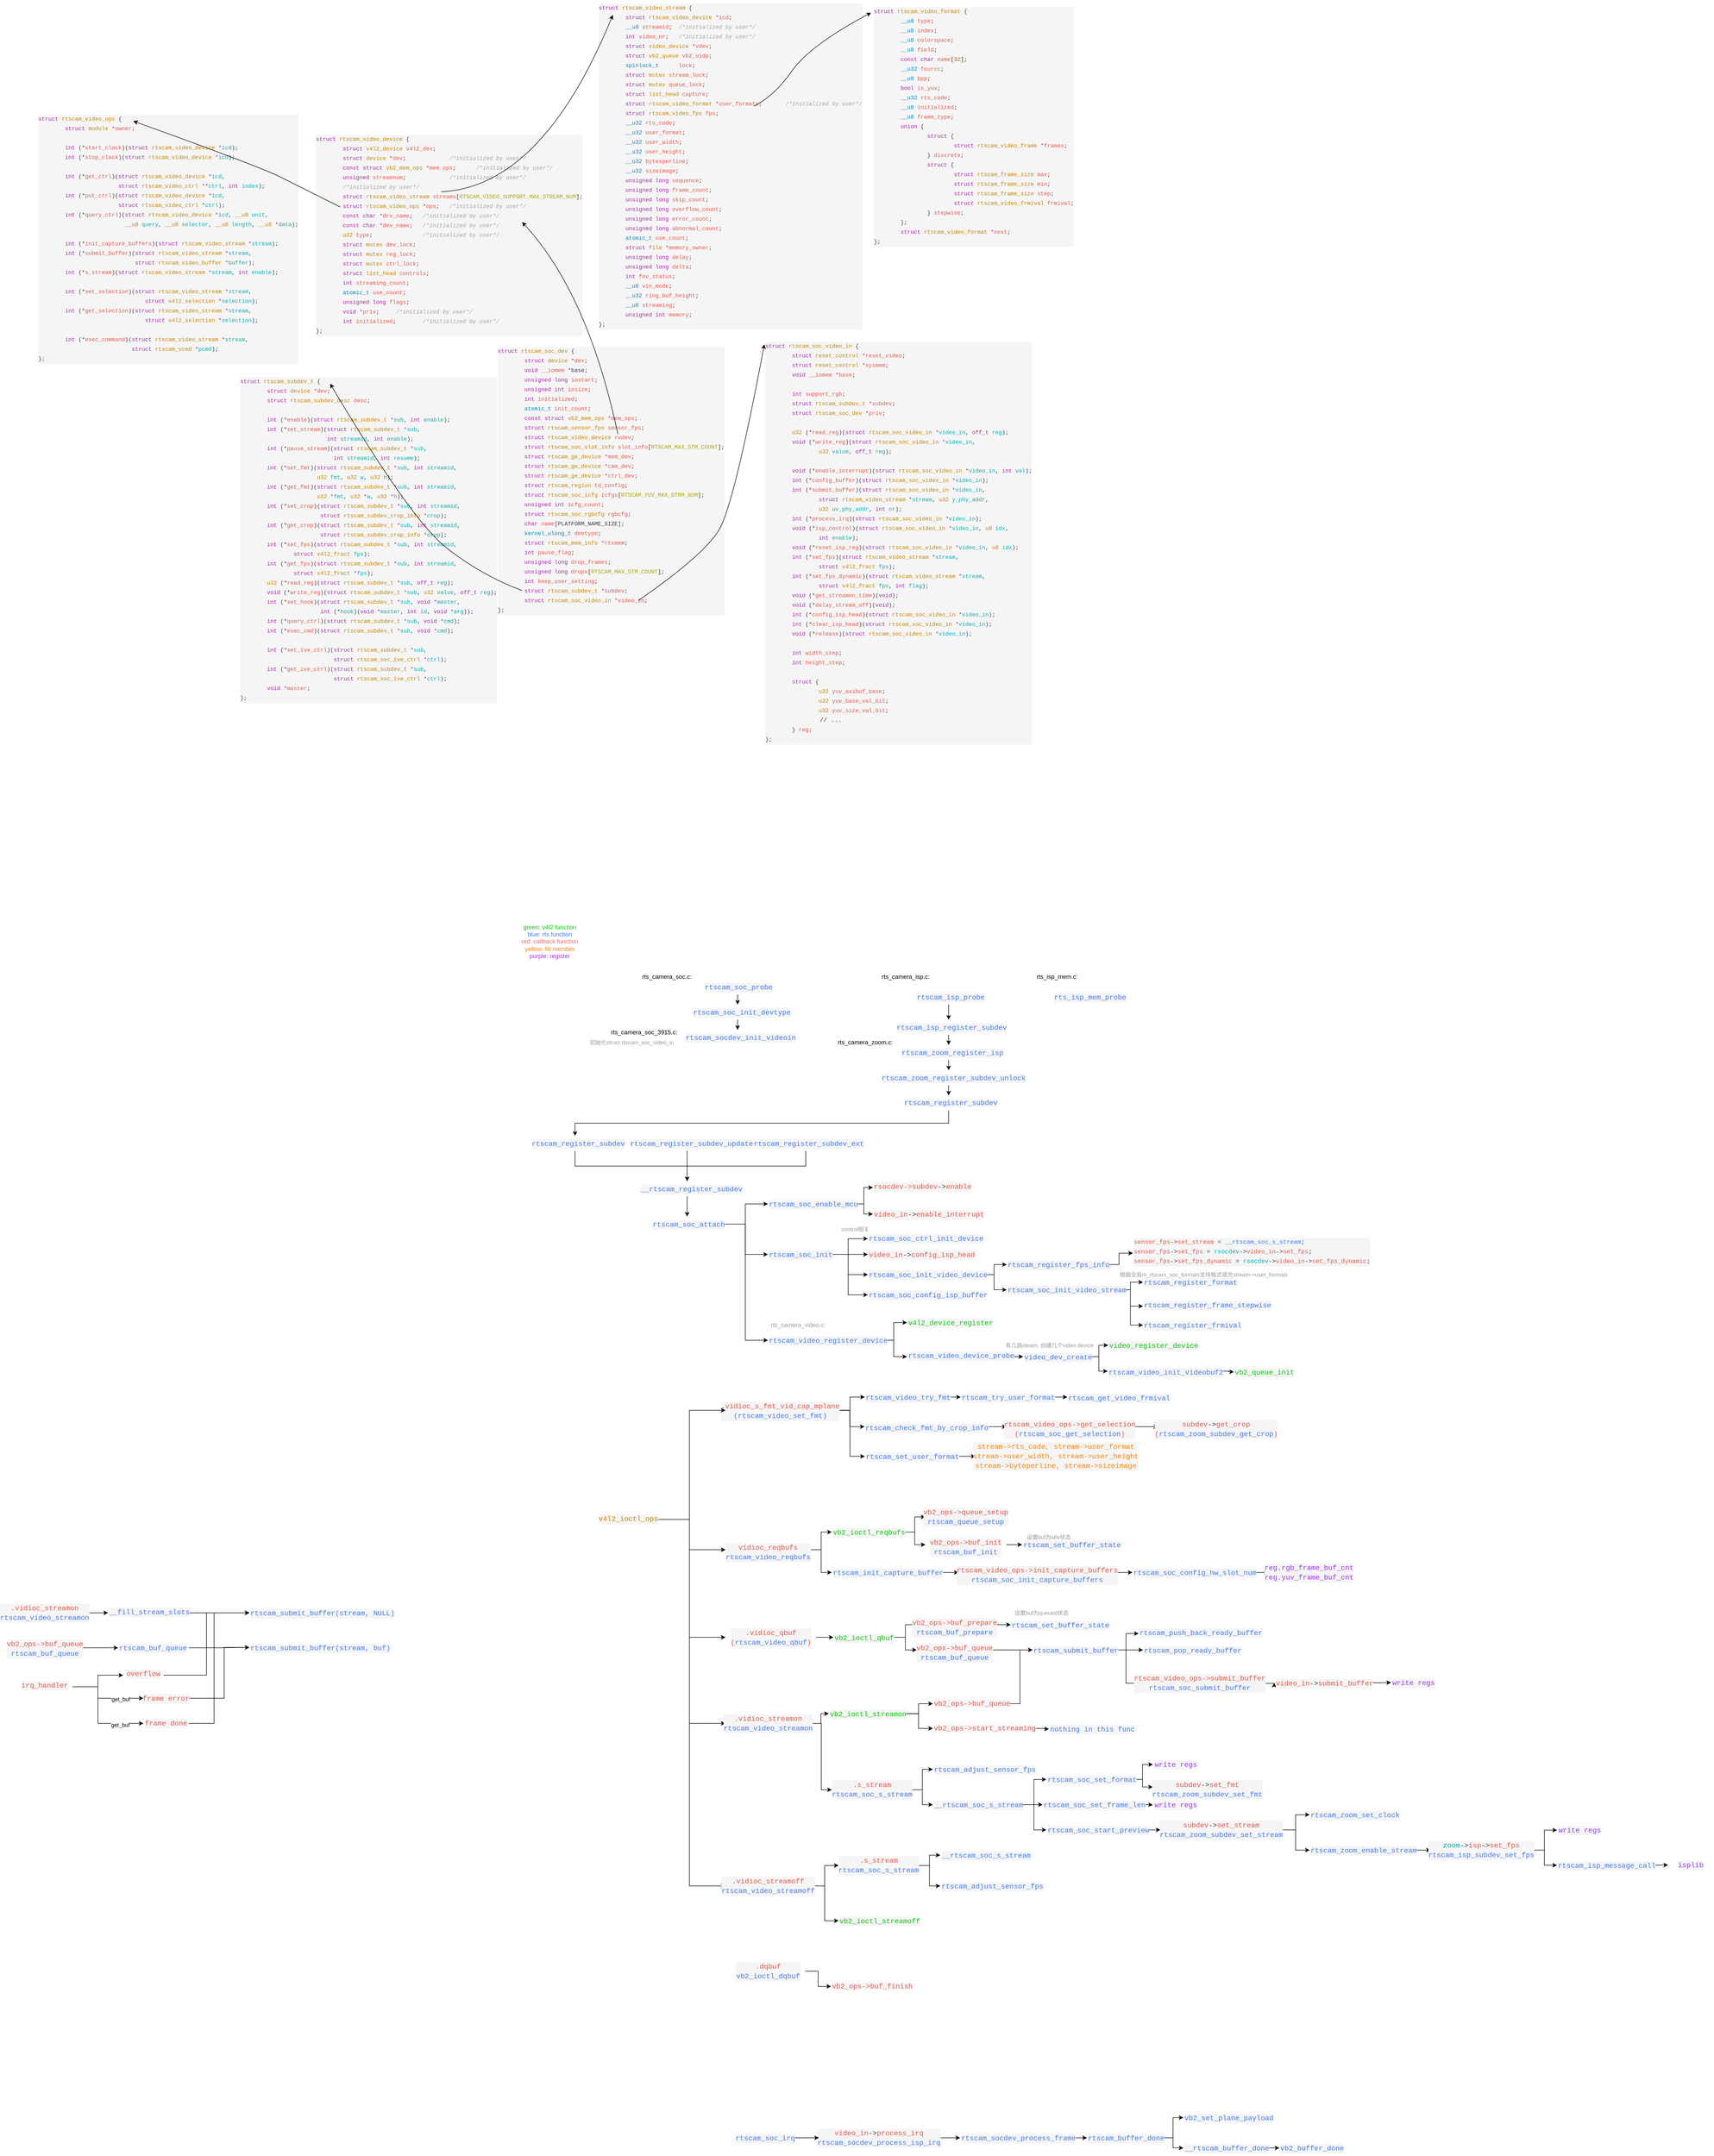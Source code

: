 <mxfile version="26.1.1">
  <diagram name="Page-1" id="WaF0ONnKB0rRBrdbpsHp">
    <mxGraphModel dx="3427" dy="3235" grid="1" gridSize="10" guides="1" tooltips="1" connect="1" arrows="1" fold="1" page="1" pageScale="1" pageWidth="827" pageHeight="1169" math="0" shadow="0">
      <root>
        <mxCell id="0" />
        <mxCell id="1" parent="0" />
        <mxCell id="Q_U0jQD78wcc-Cu0m1_m-1" value="&lt;div style=&quot;color: #383a42;background-color: #f5f5f5;font-family: Consolas, &#39;Courier New&#39;, monospace;font-weight: normal;font-size: 14px;line-height: 19px;white-space: pre;&quot;&gt;&lt;div&gt;&lt;span style=&quot;color: #4078f2;&quot;&gt;rtscam_socdev_init_videoin&lt;/span&gt;&lt;/div&gt;&lt;/div&gt;" style="text;whiteSpace=wrap;html=1;" parent="1" vertex="1">
          <mxGeometry x="402" y="40" width="210" height="30" as="geometry" />
        </mxCell>
        <mxCell id="Q_U0jQD78wcc-Cu0m1_m-5" value="" style="edgeStyle=orthogonalEdgeStyle;rounded=0;orthogonalLoop=1;jettySize=auto;html=1;" parent="1" source="Q_U0jQD78wcc-Cu0m1_m-2" target="Q_U0jQD78wcc-Cu0m1_m-1" edge="1">
          <mxGeometry relative="1" as="geometry" />
        </mxCell>
        <mxCell id="Q_U0jQD78wcc-Cu0m1_m-2" value="&lt;div style=&quot;color: #383a42;background-color: #f5f5f5;font-family: Consolas, &#39;Courier New&#39;, monospace;font-weight: normal;font-size: 14px;line-height: 19px;white-space: pre;&quot;&gt;&lt;div&gt;&lt;span style=&quot;color: #4078f2;&quot;&gt;rtscam_soc_init_devtype&lt;/span&gt;&lt;/div&gt;&lt;/div&gt;" style="text;whiteSpace=wrap;html=1;" parent="1" vertex="1">
          <mxGeometry x="416.5" y="-10" width="181" height="30" as="geometry" />
        </mxCell>
        <mxCell id="Q_U0jQD78wcc-Cu0m1_m-4" value="" style="edgeStyle=orthogonalEdgeStyle;rounded=0;orthogonalLoop=1;jettySize=auto;html=1;" parent="1" source="Q_U0jQD78wcc-Cu0m1_m-3" target="Q_U0jQD78wcc-Cu0m1_m-2" edge="1">
          <mxGeometry relative="1" as="geometry" />
        </mxCell>
        <mxCell id="Q_U0jQD78wcc-Cu0m1_m-3" value="&lt;div style=&quot;color: #383a42;background-color: #f5f5f5;font-family: Consolas, &#39;Courier New&#39;, monospace;font-weight: normal;font-size: 14px;line-height: 19px;white-space: pre;&quot;&gt;&lt;div&gt;&lt;span style=&quot;color: #4078f2;&quot;&gt;rtscam_soc_probe&lt;/span&gt;&lt;/div&gt;&lt;/div&gt;" style="text;whiteSpace=wrap;html=1;" parent="1" vertex="1">
          <mxGeometry x="439.75" y="-60" width="134.5" height="30" as="geometry" />
        </mxCell>
        <mxCell id="Q_U0jQD78wcc-Cu0m1_m-6" value="rts_camera_soc.c:" style="text;html=1;align=center;verticalAlign=middle;whiteSpace=wrap;rounded=0;" parent="1" vertex="1">
          <mxGeometry x="316.5" y="-80" width="100" height="30" as="geometry" />
        </mxCell>
        <mxCell id="Q_U0jQD78wcc-Cu0m1_m-7" value="rts_camera_soc_3915.c:" style="text;html=1;align=center;verticalAlign=middle;whiteSpace=wrap;rounded=0;" parent="1" vertex="1">
          <mxGeometry x="252" y="30" width="140" height="30" as="geometry" />
        </mxCell>
        <mxCell id="Q_U0jQD78wcc-Cu0m1_m-8" value="&lt;div style=&quot;color: rgb(56, 58, 66); background-color: rgb(245, 245, 245); font-family: Consolas, &amp;quot;Courier New&amp;quot;, monospace; font-weight: normal; line-height: 19px; white-space: pre;&quot;&gt;&lt;div style=&quot;&quot;&gt;&lt;font style=&quot;font-size: 11px;&quot;&gt;&lt;span style=&quot;color: rgb(166, 38, 164);&quot;&gt;struct&lt;/span&gt;&lt;span style=&quot;color: rgb(56, 58, 66);&quot;&gt; &lt;/span&gt;&lt;span style=&quot;color: rgb(193, 132, 1);&quot;&gt;rtscam_soc_dev&lt;/span&gt;&lt;span style=&quot;color: rgb(56, 58, 66);&quot;&gt; {&lt;/span&gt;&lt;/font&gt;&lt;/div&gt;&lt;div style=&quot;&quot;&gt;&lt;font style=&quot;font-size: 11px;&quot;&gt;&lt;span style=&quot;color: rgb(56, 58, 66);&quot;&gt;&amp;nbsp; &amp;nbsp; &amp;nbsp; &amp;nbsp; &lt;/span&gt;&lt;span style=&quot;color: rgb(166, 38, 164);&quot;&gt;struct&lt;/span&gt;&lt;span style=&quot;color: rgb(56, 58, 66);&quot;&gt; &lt;/span&gt;&lt;span style=&quot;color: rgb(193, 132, 1);&quot;&gt;device&lt;/span&gt;&lt;span style=&quot;color: rgb(56, 58, 66);&quot;&gt; &lt;/span&gt;&lt;span style=&quot;color: rgb(166, 38, 164);&quot;&gt;*&lt;/span&gt;&lt;span style=&quot;color: rgb(228, 86, 73);&quot;&gt;dev&lt;/span&gt;&lt;span style=&quot;color: rgb(56, 58, 66);&quot;&gt;;&lt;/span&gt;&lt;/font&gt;&lt;/div&gt;&lt;div style=&quot;&quot;&gt;&lt;font style=&quot;font-size: 11px;&quot;&gt;&lt;span style=&quot;color: rgb(56, 58, 66);&quot;&gt;&amp;nbsp; &amp;nbsp; &amp;nbsp; &amp;nbsp; &lt;/span&gt;&lt;span style=&quot;color: rgb(166, 38, 164);&quot;&gt;void&lt;/span&gt;&lt;span style=&quot;color: rgb(56, 58, 66);&quot;&gt; &lt;/span&gt;&lt;span style=&quot;color: rgb(228, 86, 73);&quot;&gt;__iomem&lt;/span&gt;&lt;span style=&quot;color: rgb(56, 58, 66);&quot;&gt; &lt;/span&gt;&lt;span style=&quot;color: rgb(166, 38, 164);&quot;&gt;*&lt;/span&gt;&lt;span style=&quot;color: rgb(56, 58, 66);&quot;&gt;base;&lt;/span&gt;&lt;/font&gt;&lt;/div&gt;&lt;div style=&quot;&quot;&gt;&lt;font style=&quot;font-size: 11px;&quot;&gt;&lt;span style=&quot;color: rgb(56, 58, 66);&quot;&gt;&amp;nbsp; &amp;nbsp; &amp;nbsp; &amp;nbsp; &lt;/span&gt;&lt;span style=&quot;color: rgb(166, 38, 164);&quot;&gt;unsigned&lt;/span&gt;&lt;span style=&quot;color: rgb(56, 58, 66);&quot;&gt; &lt;/span&gt;&lt;span style=&quot;color: rgb(166, 38, 164);&quot;&gt;long&lt;/span&gt;&lt;span style=&quot;color: rgb(56, 58, 66);&quot;&gt; &lt;/span&gt;&lt;span style=&quot;color: rgb(228, 86, 73);&quot;&gt;iostart&lt;/span&gt;&lt;span style=&quot;color: rgb(56, 58, 66);&quot;&gt;;&lt;/span&gt;&lt;/font&gt;&lt;/div&gt;&lt;div style=&quot;&quot;&gt;&lt;font style=&quot;font-size: 11px;&quot;&gt;&lt;span style=&quot;color: rgb(56, 58, 66);&quot;&gt;&amp;nbsp; &amp;nbsp; &amp;nbsp; &amp;nbsp; &lt;/span&gt;&lt;span style=&quot;color: rgb(166, 38, 164);&quot;&gt;unsigned&lt;/span&gt;&lt;span style=&quot;color: rgb(56, 58, 66);&quot;&gt; &lt;/span&gt;&lt;span style=&quot;color: rgb(166, 38, 164);&quot;&gt;int&lt;/span&gt;&lt;span style=&quot;color: rgb(56, 58, 66);&quot;&gt; &lt;/span&gt;&lt;span style=&quot;color: rgb(228, 86, 73);&quot;&gt;iosize&lt;/span&gt;&lt;span style=&quot;color: rgb(56, 58, 66);&quot;&gt;;&lt;/span&gt;&lt;/font&gt;&lt;/div&gt;&lt;div style=&quot;&quot;&gt;&lt;font style=&quot;font-size: 11px;&quot;&gt;&lt;span style=&quot;color: rgb(56, 58, 66);&quot;&gt;&amp;nbsp; &amp;nbsp; &amp;nbsp; &amp;nbsp; &lt;/span&gt;&lt;span style=&quot;color: rgb(166, 38, 164);&quot;&gt;int&lt;/span&gt;&lt;span style=&quot;color: rgb(56, 58, 66);&quot;&gt; &lt;/span&gt;&lt;span style=&quot;color: rgb(228, 86, 73);&quot;&gt;initialized&lt;/span&gt;&lt;span style=&quot;color: rgb(56, 58, 66);&quot;&gt;;&lt;/span&gt;&lt;/font&gt;&lt;/div&gt;&lt;div style=&quot;&quot;&gt;&lt;font style=&quot;font-size: 11px;&quot;&gt;&lt;span style=&quot;color: rgb(56, 58, 66);&quot;&gt;&amp;nbsp; &amp;nbsp; &amp;nbsp; &amp;nbsp; &lt;/span&gt;&lt;span style=&quot;color: rgb(1, 132, 188);&quot;&gt;atomic_t&lt;/span&gt;&lt;span style=&quot;color: rgb(56, 58, 66);&quot;&gt; &lt;/span&gt;&lt;span style=&quot;color: rgb(228, 86, 73);&quot;&gt;init_count&lt;/span&gt;&lt;span style=&quot;color: rgb(56, 58, 66);&quot;&gt;;&lt;/span&gt;&lt;/font&gt;&lt;/div&gt;&lt;div style=&quot;&quot;&gt;&lt;font style=&quot;font-size: 11px;&quot;&gt;&lt;span style=&quot;color: rgb(56, 58, 66);&quot;&gt;&amp;nbsp; &amp;nbsp; &amp;nbsp; &amp;nbsp; &lt;/span&gt;&lt;span style=&quot;color: rgb(166, 38, 164);&quot;&gt;const&lt;/span&gt;&lt;span style=&quot;color: rgb(56, 58, 66);&quot;&gt; &lt;/span&gt;&lt;span style=&quot;color: rgb(166, 38, 164);&quot;&gt;struct&lt;/span&gt;&lt;span style=&quot;color: rgb(56, 58, 66);&quot;&gt; &lt;/span&gt;&lt;span style=&quot;color: rgb(193, 132, 1);&quot;&gt;vb2_mem_ops&lt;/span&gt;&lt;span style=&quot;color: rgb(56, 58, 66);&quot;&gt; &lt;/span&gt;&lt;span style=&quot;color: rgb(166, 38, 164);&quot;&gt;*&lt;/span&gt;&lt;span style=&quot;color: rgb(228, 86, 73);&quot;&gt;mem_ops&lt;/span&gt;&lt;span style=&quot;color: rgb(56, 58, 66);&quot;&gt;;&lt;/span&gt;&lt;/font&gt;&lt;/div&gt;&lt;div style=&quot;&quot;&gt;&lt;font style=&quot;font-size: 11px;&quot;&gt;&lt;span style=&quot;color: rgb(56, 58, 66);&quot;&gt;&amp;nbsp; &amp;nbsp; &amp;nbsp; &amp;nbsp; &lt;/span&gt;&lt;span style=&quot;color: rgb(166, 38, 164);&quot;&gt;struct&lt;/span&gt;&lt;span style=&quot;color: rgb(56, 58, 66);&quot;&gt; &lt;/span&gt;&lt;span style=&quot;color: rgb(193, 132, 1);&quot;&gt;rtscam_sensor_fps&lt;/span&gt;&lt;span style=&quot;color: rgb(56, 58, 66);&quot;&gt; &lt;/span&gt;&lt;span style=&quot;color: rgb(228, 86, 73);&quot;&gt;sensor_fps&lt;/span&gt;&lt;span style=&quot;color: rgb(56, 58, 66);&quot;&gt;;&lt;/span&gt;&lt;/font&gt;&lt;/div&gt;&lt;div style=&quot;&quot;&gt;&lt;font style=&quot;font-size: 11px;&quot;&gt;&lt;span style=&quot;color: rgb(56, 58, 66);&quot;&gt;&amp;nbsp; &amp;nbsp; &amp;nbsp; &amp;nbsp; &lt;/span&gt;&lt;span style=&quot;color: rgb(166, 38, 164);&quot;&gt;struct&lt;/span&gt;&lt;span style=&quot;color: rgb(56, 58, 66);&quot;&gt; &lt;/span&gt;&lt;span style=&quot;color: rgb(193, 132, 1);&quot;&gt;rtscam_video_device&lt;/span&gt;&lt;span style=&quot;color: rgb(56, 58, 66);&quot;&gt; &lt;/span&gt;&lt;span style=&quot;color: rgb(228, 86, 73);&quot;&gt;rvdev&lt;/span&gt;&lt;span style=&quot;color: rgb(56, 58, 66);&quot;&gt;;&lt;/span&gt;&lt;/font&gt;&lt;/div&gt;&lt;div style=&quot;&quot;&gt;&lt;font style=&quot;font-size: 11px;&quot;&gt;&lt;span style=&quot;color: rgb(56, 58, 66);&quot;&gt;&amp;nbsp; &amp;nbsp; &amp;nbsp; &amp;nbsp; &lt;/span&gt;&lt;span style=&quot;color: rgb(166, 38, 164);&quot;&gt;struct&lt;/span&gt;&lt;span style=&quot;color: rgb(56, 58, 66);&quot;&gt; &lt;/span&gt;&lt;span style=&quot;color: rgb(193, 132, 1);&quot;&gt;rtscam_soc_slot_info&lt;/span&gt;&lt;span style=&quot;color: rgb(56, 58, 66);&quot;&gt; &lt;/span&gt;&lt;span style=&quot;color: rgb(228, 86, 73);&quot;&gt;slot_info&lt;/span&gt;&lt;span style=&quot;color: rgb(56, 58, 66);&quot;&gt;[&lt;/span&gt;&lt;span style=&quot;color: rgb(172, 166, 0);&quot;&gt;RTSCAM_MAX_STM_COUNT&lt;/span&gt;&lt;span style=&quot;color: rgb(56, 58, 66);&quot;&gt;];&lt;/span&gt;&lt;/font&gt;&lt;/div&gt;&lt;div style=&quot;&quot;&gt;&lt;font style=&quot;font-size: 11px;&quot;&gt;&lt;span style=&quot;color: rgb(56, 58, 66);&quot;&gt;&amp;nbsp; &amp;nbsp; &amp;nbsp; &amp;nbsp; &lt;/span&gt;&lt;span style=&quot;color: rgb(166, 38, 164);&quot;&gt;struct&lt;/span&gt;&lt;span style=&quot;color: rgb(56, 58, 66);&quot;&gt; &lt;/span&gt;&lt;span style=&quot;color: rgb(193, 132, 1);&quot;&gt;rtscam_ge_device&lt;/span&gt;&lt;span style=&quot;color: rgb(56, 58, 66);&quot;&gt; &lt;/span&gt;&lt;span style=&quot;color: rgb(166, 38, 164);&quot;&gt;*&lt;/span&gt;&lt;span style=&quot;color: rgb(228, 86, 73);&quot;&gt;mem_dev&lt;/span&gt;&lt;span style=&quot;color: rgb(56, 58, 66);&quot;&gt;;&lt;/span&gt;&lt;/font&gt;&lt;/div&gt;&lt;div style=&quot;&quot;&gt;&lt;font style=&quot;font-size: 11px;&quot;&gt;&lt;span style=&quot;color: rgb(56, 58, 66);&quot;&gt;&amp;nbsp; &amp;nbsp; &amp;nbsp; &amp;nbsp; &lt;/span&gt;&lt;span style=&quot;color: rgb(166, 38, 164);&quot;&gt;struct&lt;/span&gt;&lt;span style=&quot;color: rgb(56, 58, 66);&quot;&gt; &lt;/span&gt;&lt;span style=&quot;color: rgb(193, 132, 1);&quot;&gt;rtscam_ge_device&lt;/span&gt;&lt;span style=&quot;color: rgb(56, 58, 66);&quot;&gt; &lt;/span&gt;&lt;span style=&quot;color: rgb(166, 38, 164);&quot;&gt;*&lt;/span&gt;&lt;span style=&quot;color: rgb(228, 86, 73);&quot;&gt;cam_dev&lt;/span&gt;&lt;span style=&quot;color: rgb(56, 58, 66);&quot;&gt;;&lt;/span&gt;&lt;/font&gt;&lt;/div&gt;&lt;div style=&quot;&quot;&gt;&lt;font style=&quot;font-size: 11px;&quot;&gt;&lt;span style=&quot;color: rgb(56, 58, 66);&quot;&gt;&amp;nbsp; &amp;nbsp; &amp;nbsp; &amp;nbsp; &lt;/span&gt;&lt;span style=&quot;color: rgb(166, 38, 164);&quot;&gt;struct&lt;/span&gt;&lt;span style=&quot;color: rgb(56, 58, 66);&quot;&gt; &lt;/span&gt;&lt;span style=&quot;color: rgb(193, 132, 1);&quot;&gt;rtscam_ge_device&lt;/span&gt;&lt;span style=&quot;color: rgb(56, 58, 66);&quot;&gt; &lt;/span&gt;&lt;span style=&quot;color: rgb(166, 38, 164);&quot;&gt;*&lt;/span&gt;&lt;span style=&quot;color: rgb(228, 86, 73);&quot;&gt;ctrl_dev&lt;/span&gt;&lt;span style=&quot;color: rgb(56, 58, 66);&quot;&gt;;&lt;/span&gt;&lt;/font&gt;&lt;/div&gt;&lt;div style=&quot;&quot;&gt;&lt;font style=&quot;font-size: 11px;&quot;&gt;&lt;span style=&quot;color: rgb(56, 58, 66);&quot;&gt;&amp;nbsp; &amp;nbsp; &amp;nbsp; &amp;nbsp; &lt;/span&gt;&lt;span style=&quot;color: rgb(166, 38, 164);&quot;&gt;struct&lt;/span&gt;&lt;span style=&quot;color: rgb(56, 58, 66);&quot;&gt; &lt;/span&gt;&lt;span style=&quot;color: rgb(193, 132, 1);&quot;&gt;rtscam_region&lt;/span&gt;&lt;span style=&quot;color: rgb(56, 58, 66);&quot;&gt; &lt;/span&gt;&lt;span style=&quot;color: rgb(228, 86, 73);&quot;&gt;td_config&lt;/span&gt;&lt;span style=&quot;color: rgb(56, 58, 66);&quot;&gt;;&lt;/span&gt;&lt;/font&gt;&lt;/div&gt;&lt;div style=&quot;&quot;&gt;&lt;font style=&quot;font-size: 11px;&quot;&gt;&lt;span style=&quot;color: rgb(56, 58, 66);&quot;&gt;&amp;nbsp; &amp;nbsp; &amp;nbsp; &amp;nbsp; &lt;/span&gt;&lt;span style=&quot;color: rgb(166, 38, 164);&quot;&gt;struct&lt;/span&gt;&lt;span style=&quot;color: rgb(56, 58, 66);&quot;&gt; &lt;/span&gt;&lt;span style=&quot;color: rgb(193, 132, 1);&quot;&gt;rtscam_soc_icfg&lt;/span&gt;&lt;span style=&quot;color: rgb(56, 58, 66);&quot;&gt; &lt;/span&gt;&lt;span style=&quot;color: rgb(228, 86, 73);&quot;&gt;icfgs&lt;/span&gt;&lt;span style=&quot;color: rgb(56, 58, 66);&quot;&gt;[&lt;/span&gt;&lt;span style=&quot;color: rgb(172, 166, 0);&quot;&gt;RTSCAM_YUV_MAX_STRM_NUM&lt;/span&gt;&lt;span style=&quot;color: rgb(56, 58, 66);&quot;&gt;];&lt;/span&gt;&lt;/font&gt;&lt;/div&gt;&lt;div style=&quot;&quot;&gt;&lt;font style=&quot;font-size: 11px;&quot;&gt;&lt;span style=&quot;color: rgb(56, 58, 66);&quot;&gt;&amp;nbsp; &amp;nbsp; &amp;nbsp; &amp;nbsp; &lt;/span&gt;&lt;span style=&quot;color: rgb(166, 38, 164);&quot;&gt;unsigned&lt;/span&gt;&lt;span style=&quot;color: rgb(56, 58, 66);&quot;&gt; &lt;/span&gt;&lt;span style=&quot;color: rgb(166, 38, 164);&quot;&gt;int&lt;/span&gt;&lt;span style=&quot;color: rgb(56, 58, 66);&quot;&gt; &lt;/span&gt;&lt;span style=&quot;color: rgb(228, 86, 73);&quot;&gt;icfg_count&lt;/span&gt;&lt;span style=&quot;color: rgb(56, 58, 66);&quot;&gt;;&lt;/span&gt;&lt;/font&gt;&lt;/div&gt;&lt;div style=&quot;&quot;&gt;&lt;font style=&quot;font-size: 11px;&quot;&gt;&lt;span style=&quot;color: rgb(56, 58, 66);&quot;&gt;&amp;nbsp; &amp;nbsp; &amp;nbsp; &amp;nbsp; &lt;/span&gt;&lt;span style=&quot;color: rgb(166, 38, 164);&quot;&gt;struct&lt;/span&gt;&lt;span style=&quot;color: rgb(56, 58, 66);&quot;&gt; &lt;/span&gt;&lt;span style=&quot;color: rgb(193, 132, 1);&quot;&gt;rtscam_soc_rgbcfg&lt;/span&gt;&lt;span style=&quot;color: rgb(56, 58, 66);&quot;&gt; &lt;/span&gt;&lt;span style=&quot;color: rgb(228, 86, 73);&quot;&gt;rgbcfg&lt;/span&gt;&lt;span style=&quot;color: rgb(56, 58, 66);&quot;&gt;;&lt;/span&gt;&lt;/font&gt;&lt;/div&gt;&lt;div style=&quot;&quot;&gt;&lt;font style=&quot;font-size: 11px;&quot;&gt;&lt;span style=&quot;color: rgb(56, 58, 66);&quot;&gt;&amp;nbsp; &amp;nbsp; &amp;nbsp; &amp;nbsp; &lt;/span&gt;&lt;span style=&quot;color: rgb(166, 38, 164);&quot;&gt;char&lt;/span&gt;&lt;span style=&quot;color: rgb(56, 58, 66);&quot;&gt; &lt;/span&gt;&lt;span style=&quot;color: rgb(228, 86, 73);&quot;&gt;name&lt;/span&gt;&lt;span style=&quot;color: rgb(56, 58, 66);&quot;&gt;[PLATFORM_NAME_SIZE];&lt;/span&gt;&lt;/font&gt;&lt;/div&gt;&lt;div style=&quot;&quot;&gt;&lt;font style=&quot;font-size: 11px;&quot;&gt;&lt;span style=&quot;color: rgb(56, 58, 66);&quot;&gt;&amp;nbsp; &amp;nbsp; &amp;nbsp; &amp;nbsp; &lt;/span&gt;&lt;span style=&quot;color: rgb(1, 132, 188);&quot;&gt;kernel_ulong_t&lt;/span&gt;&lt;span style=&quot;color: rgb(56, 58, 66);&quot;&gt; &lt;/span&gt;&lt;span style=&quot;color: rgb(228, 86, 73);&quot;&gt;devtype&lt;/span&gt;&lt;span style=&quot;color: rgb(56, 58, 66);&quot;&gt;;&lt;/span&gt;&lt;/font&gt;&lt;/div&gt;&lt;div style=&quot;&quot;&gt;&lt;font style=&quot;font-size: 11px;&quot;&gt;&lt;span style=&quot;color: rgb(56, 58, 66);&quot;&gt;&amp;nbsp; &amp;nbsp; &amp;nbsp; &amp;nbsp; &lt;/span&gt;&lt;span style=&quot;color: rgb(166, 38, 164);&quot;&gt;struct&lt;/span&gt;&lt;span style=&quot;color: rgb(56, 58, 66);&quot;&gt; &lt;/span&gt;&lt;span style=&quot;color: rgb(193, 132, 1);&quot;&gt;rtscam_mem_info&lt;/span&gt;&lt;span style=&quot;color: rgb(56, 58, 66);&quot;&gt; &lt;/span&gt;&lt;span style=&quot;color: rgb(166, 38, 164);&quot;&gt;*&lt;/span&gt;&lt;span style=&quot;color: rgb(228, 86, 73);&quot;&gt;rtsmem&lt;/span&gt;&lt;span style=&quot;color: rgb(56, 58, 66);&quot;&gt;;&lt;/span&gt;&lt;/font&gt;&lt;/div&gt;&lt;div style=&quot;&quot;&gt;&lt;font style=&quot;font-size: 11px;&quot;&gt;&lt;span style=&quot;color: rgb(56, 58, 66);&quot;&gt;&amp;nbsp; &amp;nbsp; &amp;nbsp; &amp;nbsp; &lt;/span&gt;&lt;span style=&quot;color: rgb(166, 38, 164);&quot;&gt;int&lt;/span&gt;&lt;span style=&quot;color: rgb(56, 58, 66);&quot;&gt; &lt;/span&gt;&lt;span style=&quot;color: rgb(228, 86, 73);&quot;&gt;pause_flag&lt;/span&gt;&lt;span style=&quot;color: rgb(56, 58, 66);&quot;&gt;;&lt;/span&gt;&lt;/font&gt;&lt;/div&gt;&lt;div style=&quot;&quot;&gt;&lt;font style=&quot;font-size: 11px;&quot;&gt;&lt;span style=&quot;color: rgb(56, 58, 66);&quot;&gt;&amp;nbsp; &amp;nbsp; &amp;nbsp; &amp;nbsp; &lt;/span&gt;&lt;span style=&quot;color: rgb(166, 38, 164);&quot;&gt;unsigned&lt;/span&gt;&lt;span style=&quot;color: rgb(56, 58, 66);&quot;&gt; &lt;/span&gt;&lt;span style=&quot;color: rgb(166, 38, 164);&quot;&gt;long&lt;/span&gt;&lt;span style=&quot;color: rgb(56, 58, 66);&quot;&gt; &lt;/span&gt;&lt;span style=&quot;color: rgb(228, 86, 73);&quot;&gt;drop_frames&lt;/span&gt;&lt;span style=&quot;color: rgb(56, 58, 66);&quot;&gt;;&lt;/span&gt;&lt;/font&gt;&lt;/div&gt;&lt;div style=&quot;&quot;&gt;&lt;font style=&quot;font-size: 11px;&quot;&gt;&lt;span style=&quot;color: rgb(56, 58, 66);&quot;&gt;&amp;nbsp; &amp;nbsp; &amp;nbsp; &amp;nbsp; &lt;/span&gt;&lt;span style=&quot;color: rgb(166, 38, 164);&quot;&gt;unsigned&lt;/span&gt;&lt;span style=&quot;color: rgb(56, 58, 66);&quot;&gt; &lt;/span&gt;&lt;span style=&quot;color: rgb(166, 38, 164);&quot;&gt;long&lt;/span&gt;&lt;span style=&quot;color: rgb(56, 58, 66);&quot;&gt; &lt;/span&gt;&lt;span style=&quot;color: rgb(228, 86, 73);&quot;&gt;drops&lt;/span&gt;&lt;span style=&quot;color: rgb(56, 58, 66);&quot;&gt;[&lt;/span&gt;&lt;span style=&quot;color: rgb(172, 166, 0);&quot;&gt;RTSCAM_MAX_STM_COUNT&lt;/span&gt;&lt;span style=&quot;color: rgb(56, 58, 66);&quot;&gt;];&lt;/span&gt;&lt;/font&gt;&lt;/div&gt;&lt;div style=&quot;&quot;&gt;&lt;font style=&quot;font-size: 11px;&quot;&gt;&lt;span style=&quot;color: rgb(56, 58, 66);&quot;&gt;&amp;nbsp; &amp;nbsp; &amp;nbsp; &amp;nbsp; &lt;/span&gt;&lt;span style=&quot;color: rgb(166, 38, 164);&quot;&gt;int&lt;/span&gt;&lt;span style=&quot;color: rgb(56, 58, 66);&quot;&gt; &lt;/span&gt;&lt;span style=&quot;color: rgb(228, 86, 73);&quot;&gt;keep_user_setting&lt;/span&gt;&lt;span style=&quot;color: rgb(56, 58, 66);&quot;&gt;;&lt;/span&gt;&lt;/font&gt;&lt;/div&gt;&lt;div style=&quot;&quot;&gt;&lt;font style=&quot;font-size: 11px;&quot;&gt;&lt;span style=&quot;color: rgb(56, 58, 66);&quot;&gt;&amp;nbsp; &amp;nbsp; &amp;nbsp; &amp;nbsp; &lt;/span&gt;&lt;span style=&quot;color: rgb(166, 38, 164);&quot;&gt;struct&lt;/span&gt;&lt;span style=&quot;color: rgb(56, 58, 66);&quot;&gt; &lt;/span&gt;&lt;span style=&quot;color: rgb(193, 132, 1);&quot;&gt;rtscam_subdev_t&lt;/span&gt;&lt;span style=&quot;color: rgb(56, 58, 66);&quot;&gt; &lt;/span&gt;&lt;span style=&quot;color: rgb(166, 38, 164);&quot;&gt;*&lt;/span&gt;&lt;span style=&quot;color: rgb(228, 86, 73);&quot;&gt;subdev&lt;/span&gt;&lt;span style=&quot;color: rgb(56, 58, 66);&quot;&gt;;&lt;/span&gt;&lt;/font&gt;&lt;/div&gt;&lt;div style=&quot;&quot;&gt;&lt;font style=&quot;font-size: 11px;&quot;&gt;&lt;span style=&quot;color: rgb(56, 58, 66);&quot;&gt;&amp;nbsp; &amp;nbsp; &amp;nbsp; &amp;nbsp; &lt;/span&gt;&lt;span style=&quot;color: rgb(166, 38, 164);&quot;&gt;struct&lt;/span&gt;&lt;span style=&quot;color: rgb(56, 58, 66);&quot;&gt; &lt;/span&gt;&lt;span style=&quot;color: rgb(193, 132, 1);&quot;&gt;rtscam_soc_video_in&lt;/span&gt;&lt;span style=&quot;color: rgb(56, 58, 66);&quot;&gt; &lt;/span&gt;&lt;span style=&quot;color: rgb(166, 38, 164);&quot;&gt;*&lt;/span&gt;&lt;span style=&quot;color: rgb(228, 86, 73);&quot;&gt;video_in&lt;/span&gt;&lt;span style=&quot;color: rgb(56, 58, 66);&quot;&gt;;&lt;/span&gt;&lt;/font&gt;&lt;/div&gt;&lt;div style=&quot;&quot;&gt;&lt;span style=&quot;color: rgb(56, 58, 66);&quot;&gt;&lt;font style=&quot;font-size: 11px;&quot;&gt;};&lt;/font&gt;&lt;/span&gt;&lt;/div&gt;&lt;/div&gt;" style="text;whiteSpace=wrap;html=1;" parent="1" vertex="1">
          <mxGeometry x="30" y="-1320" width="420" height="540" as="geometry" />
        </mxCell>
        <mxCell id="Q_U0jQD78wcc-Cu0m1_m-9" value="&lt;div style=&quot;color: rgb(56, 58, 66); background-color: rgb(245, 245, 245); font-family: Consolas, &amp;quot;Courier New&amp;quot;, monospace; font-weight: normal; line-height: 19px; white-space: pre;&quot;&gt;&lt;div style=&quot;&quot;&gt;&lt;font style=&quot;font-size: 11px;&quot;&gt;&lt;span style=&quot;color: rgb(166, 38, 164);&quot;&gt;struct&lt;/span&gt;&lt;span style=&quot;color: rgb(56, 58, 66);&quot;&gt; &lt;/span&gt;&lt;span style=&quot;color: rgb(193, 132, 1);&quot;&gt;rtscam_soc_video_in&lt;/span&gt;&lt;span style=&quot;color: rgb(56, 58, 66);&quot;&gt; {&lt;/span&gt;&lt;/font&gt;&lt;/div&gt;&lt;div style=&quot;&quot;&gt;&lt;font style=&quot;font-size: 11px;&quot;&gt;&lt;span style=&quot;color: rgb(56, 58, 66);&quot;&gt;&amp;nbsp; &amp;nbsp; &amp;nbsp; &amp;nbsp; &lt;/span&gt;&lt;span style=&quot;color: rgb(166, 38, 164);&quot;&gt;struct&lt;/span&gt;&lt;span style=&quot;color: rgb(56, 58, 66);&quot;&gt; &lt;/span&gt;&lt;span style=&quot;color: rgb(193, 132, 1);&quot;&gt;reset_control&lt;/span&gt;&lt;span style=&quot;color: rgb(56, 58, 66);&quot;&gt; &lt;/span&gt;&lt;span style=&quot;color: rgb(166, 38, 164);&quot;&gt;*&lt;/span&gt;&lt;span style=&quot;color: rgb(228, 86, 73);&quot;&gt;reset_video&lt;/span&gt;&lt;span style=&quot;color: rgb(56, 58, 66);&quot;&gt;;&lt;/span&gt;&lt;/font&gt;&lt;/div&gt;&lt;div style=&quot;&quot;&gt;&lt;font style=&quot;font-size: 11px;&quot;&gt;&lt;span style=&quot;color: rgb(56, 58, 66);&quot;&gt;&amp;nbsp; &amp;nbsp; &amp;nbsp; &amp;nbsp; &lt;/span&gt;&lt;span style=&quot;color: rgb(166, 38, 164);&quot;&gt;struct&lt;/span&gt;&lt;span style=&quot;color: rgb(56, 58, 66);&quot;&gt; &lt;/span&gt;&lt;span style=&quot;color: rgb(193, 132, 1);&quot;&gt;reset_control&lt;/span&gt;&lt;span style=&quot;color: rgb(56, 58, 66);&quot;&gt; &lt;/span&gt;&lt;span style=&quot;color: rgb(166, 38, 164);&quot;&gt;*&lt;/span&gt;&lt;span style=&quot;color: rgb(228, 86, 73);&quot;&gt;sysmem&lt;/span&gt;&lt;span style=&quot;color: rgb(56, 58, 66);&quot;&gt;;&lt;/span&gt;&lt;/font&gt;&lt;/div&gt;&lt;div style=&quot;&quot;&gt;&lt;font style=&quot;font-size: 11px;&quot;&gt;&lt;span style=&quot;color: rgb(56, 58, 66);&quot;&gt;&amp;nbsp; &amp;nbsp; &amp;nbsp; &amp;nbsp; &lt;/span&gt;&lt;span style=&quot;color: rgb(166, 38, 164);&quot;&gt;void&lt;/span&gt;&lt;span style=&quot;color: rgb(56, 58, 66);&quot;&gt; &lt;/span&gt;&lt;span style=&quot;color: rgb(228, 86, 73);&quot;&gt;__iomem&lt;/span&gt;&lt;span style=&quot;color: rgb(56, 58, 66);&quot;&gt; &lt;/span&gt;&lt;span style=&quot;color: rgb(166, 38, 164);&quot;&gt;*&lt;/span&gt;&lt;span style=&quot;color: rgb(228, 86, 73);&quot;&gt;base&lt;/span&gt;&lt;span style=&quot;color: rgb(56, 58, 66);&quot;&gt;;&lt;/span&gt;&lt;/font&gt;&lt;/div&gt;&lt;font style=&quot;font-size: 11px;&quot;&gt;&lt;br&gt;&lt;/font&gt;&lt;div style=&quot;&quot;&gt;&lt;font style=&quot;font-size: 11px;&quot;&gt;&lt;span style=&quot;color: rgb(56, 58, 66);&quot;&gt;&amp;nbsp; &amp;nbsp; &amp;nbsp; &amp;nbsp; &lt;/span&gt;&lt;span style=&quot;color: rgb(166, 38, 164);&quot;&gt;int&lt;/span&gt;&lt;span style=&quot;color: rgb(56, 58, 66);&quot;&gt; &lt;/span&gt;&lt;span style=&quot;color: rgb(228, 86, 73);&quot;&gt;support_rgb&lt;/span&gt;&lt;span style=&quot;color: rgb(56, 58, 66);&quot;&gt;;&lt;/span&gt;&lt;/font&gt;&lt;/div&gt;&lt;div style=&quot;&quot;&gt;&lt;font style=&quot;font-size: 11px;&quot;&gt;&lt;span style=&quot;color: rgb(56, 58, 66);&quot;&gt;&amp;nbsp; &amp;nbsp; &amp;nbsp; &amp;nbsp; &lt;/span&gt;&lt;span style=&quot;color: rgb(166, 38, 164);&quot;&gt;struct&lt;/span&gt;&lt;span style=&quot;color: rgb(56, 58, 66);&quot;&gt; &lt;/span&gt;&lt;span style=&quot;color: rgb(193, 132, 1);&quot;&gt;rtscam_subdev_t&lt;/span&gt;&lt;span style=&quot;color: rgb(56, 58, 66);&quot;&gt; &lt;/span&gt;&lt;span style=&quot;color: rgb(166, 38, 164);&quot;&gt;*&lt;/span&gt;&lt;span style=&quot;color: rgb(228, 86, 73);&quot;&gt;subdev&lt;/span&gt;&lt;span style=&quot;color: rgb(56, 58, 66);&quot;&gt;;&lt;/span&gt;&lt;/font&gt;&lt;/div&gt;&lt;div style=&quot;&quot;&gt;&lt;font style=&quot;font-size: 11px;&quot;&gt;&lt;span style=&quot;color: rgb(56, 58, 66);&quot;&gt;&amp;nbsp; &amp;nbsp; &amp;nbsp; &amp;nbsp; &lt;/span&gt;&lt;span style=&quot;color: rgb(166, 38, 164);&quot;&gt;struct&lt;/span&gt;&lt;span style=&quot;color: rgb(56, 58, 66);&quot;&gt; &lt;/span&gt;&lt;span style=&quot;color: rgb(193, 132, 1);&quot;&gt;rtscam_soc_dev&lt;/span&gt;&lt;span style=&quot;color: rgb(56, 58, 66);&quot;&gt; &lt;/span&gt;&lt;span style=&quot;color: rgb(166, 38, 164);&quot;&gt;*&lt;/span&gt;&lt;span style=&quot;color: rgb(228, 86, 73);&quot;&gt;priv&lt;/span&gt;&lt;span style=&quot;color: rgb(56, 58, 66);&quot;&gt;;&lt;/span&gt;&lt;/font&gt;&lt;/div&gt;&lt;font style=&quot;font-size: 11px;&quot;&gt;&lt;br&gt;&lt;/font&gt;&lt;div style=&quot;&quot;&gt;&lt;font style=&quot;font-size: 11px;&quot;&gt;&lt;span style=&quot;color: rgb(56, 58, 66);&quot;&gt;&amp;nbsp; &amp;nbsp; &amp;nbsp; &amp;nbsp; &lt;/span&gt;&lt;span style=&quot;color: rgb(193, 132, 1);&quot;&gt;u32&lt;/span&gt;&lt;span style=&quot;color: rgb(56, 58, 66);&quot;&gt; (*&lt;/span&gt;&lt;span style=&quot;color: rgb(228, 86, 73);&quot;&gt;read_reg&lt;/span&gt;&lt;span style=&quot;color: rgb(56, 58, 66);&quot;&gt;)(&lt;/span&gt;&lt;span style=&quot;color: rgb(166, 38, 164);&quot;&gt;struct&lt;/span&gt;&lt;span style=&quot;color: rgb(56, 58, 66);&quot;&gt; &lt;/span&gt;&lt;span style=&quot;color: rgb(193, 132, 1);&quot;&gt;rtscam_soc_video_in&lt;/span&gt;&lt;span style=&quot;color: rgb(56, 58, 66);&quot;&gt; &lt;/span&gt;&lt;span style=&quot;color: rgb(166, 38, 164);&quot;&gt;*&lt;/span&gt;&lt;span style=&quot;color: rgb(0, 175, 175);&quot;&gt;video_in&lt;/span&gt;&lt;span style=&quot;color: rgb(56, 58, 66);&quot;&gt;, &lt;/span&gt;&lt;span style=&quot;color: rgb(166, 38, 164);&quot;&gt;off_t&lt;/span&gt;&lt;span style=&quot;color: rgb(56, 58, 66);&quot;&gt; &lt;/span&gt;&lt;span style=&quot;color: rgb(0, 175, 175);&quot;&gt;reg&lt;/span&gt;&lt;span style=&quot;color: rgb(56, 58, 66);&quot;&gt;);&lt;/span&gt;&lt;/font&gt;&lt;/div&gt;&lt;div style=&quot;&quot;&gt;&lt;font style=&quot;font-size: 11px;&quot;&gt;&lt;span style=&quot;color: rgb(56, 58, 66);&quot;&gt;&amp;nbsp; &amp;nbsp; &amp;nbsp; &amp;nbsp; &lt;/span&gt;&lt;span style=&quot;color: rgb(166, 38, 164);&quot;&gt;void&lt;/span&gt;&lt;span style=&quot;color: rgb(56, 58, 66);&quot;&gt; (*&lt;/span&gt;&lt;span style=&quot;color: rgb(228, 86, 73);&quot;&gt;write_reg&lt;/span&gt;&lt;span style=&quot;color: rgb(56, 58, 66);&quot;&gt;)(&lt;/span&gt;&lt;span style=&quot;color: rgb(166, 38, 164);&quot;&gt;struct&lt;/span&gt;&lt;span style=&quot;color: rgb(56, 58, 66);&quot;&gt; &lt;/span&gt;&lt;span style=&quot;color: rgb(193, 132, 1);&quot;&gt;rtscam_soc_video_in&lt;/span&gt;&lt;span style=&quot;color: rgb(56, 58, 66);&quot;&gt; &lt;/span&gt;&lt;span style=&quot;color: rgb(166, 38, 164);&quot;&gt;*&lt;/span&gt;&lt;span style=&quot;color: rgb(0, 175, 175);&quot;&gt;video_in&lt;/span&gt;&lt;span style=&quot;color: rgb(56, 58, 66);&quot;&gt;,&lt;/span&gt;&lt;/font&gt;&lt;/div&gt;&lt;div style=&quot;&quot;&gt;&lt;font style=&quot;font-size: 11px;&quot;&gt;&lt;span style=&quot;color: rgb(56, 58, 66);&quot;&gt;&amp;nbsp; &amp;nbsp; &amp;nbsp; &amp;nbsp; &amp;nbsp; &amp;nbsp; &amp;nbsp; &amp;nbsp; &lt;/span&gt;&lt;span style=&quot;color: rgb(193, 132, 1);&quot;&gt;u32&lt;/span&gt;&lt;span style=&quot;color: rgb(56, 58, 66);&quot;&gt; &lt;/span&gt;&lt;span style=&quot;color: rgb(0, 175, 175);&quot;&gt;value&lt;/span&gt;&lt;span style=&quot;color: rgb(56, 58, 66);&quot;&gt;, &lt;/span&gt;&lt;span style=&quot;color: rgb(166, 38, 164);&quot;&gt;off_t&lt;/span&gt;&lt;span style=&quot;color: rgb(56, 58, 66);&quot;&gt; &lt;/span&gt;&lt;span style=&quot;color: rgb(0, 175, 175);&quot;&gt;reg&lt;/span&gt;&lt;span style=&quot;color: rgb(56, 58, 66);&quot;&gt;);&lt;/span&gt;&lt;/font&gt;&lt;/div&gt;&lt;font style=&quot;font-size: 11px;&quot;&gt;&lt;br&gt;&lt;/font&gt;&lt;div style=&quot;&quot;&gt;&lt;font style=&quot;font-size: 11px;&quot;&gt;&lt;span style=&quot;color: rgb(56, 58, 66);&quot;&gt;&amp;nbsp; &amp;nbsp; &amp;nbsp; &amp;nbsp; &lt;/span&gt;&lt;span style=&quot;color: rgb(166, 38, 164);&quot;&gt;void&lt;/span&gt;&lt;span style=&quot;color: rgb(56, 58, 66);&quot;&gt; (*&lt;/span&gt;&lt;span style=&quot;color: rgb(228, 86, 73);&quot;&gt;enable_interrupt&lt;/span&gt;&lt;span style=&quot;color: rgb(56, 58, 66);&quot;&gt;)(&lt;/span&gt;&lt;span style=&quot;color: rgb(166, 38, 164);&quot;&gt;struct&lt;/span&gt;&lt;span style=&quot;color: rgb(56, 58, 66);&quot;&gt; &lt;/span&gt;&lt;span style=&quot;color: rgb(193, 132, 1);&quot;&gt;rtscam_soc_video_in&lt;/span&gt;&lt;span style=&quot;color: rgb(56, 58, 66);&quot;&gt; &lt;/span&gt;&lt;span style=&quot;color: rgb(166, 38, 164);&quot;&gt;*&lt;/span&gt;&lt;span style=&quot;color: rgb(0, 175, 175);&quot;&gt;video_in&lt;/span&gt;&lt;span style=&quot;color: rgb(56, 58, 66);&quot;&gt;, &lt;/span&gt;&lt;span style=&quot;color: rgb(166, 38, 164);&quot;&gt;int&lt;/span&gt;&lt;span style=&quot;color: rgb(56, 58, 66);&quot;&gt; &lt;/span&gt;&lt;span style=&quot;color: rgb(0, 175, 175);&quot;&gt;val&lt;/span&gt;&lt;span style=&quot;color: rgb(56, 58, 66);&quot;&gt;);&lt;/span&gt;&lt;/font&gt;&lt;/div&gt;&lt;div style=&quot;&quot;&gt;&lt;font style=&quot;font-size: 11px;&quot;&gt;&lt;span style=&quot;color: rgb(56, 58, 66);&quot;&gt;&amp;nbsp; &amp;nbsp; &amp;nbsp; &amp;nbsp; &lt;/span&gt;&lt;span style=&quot;color: rgb(166, 38, 164);&quot;&gt;int&lt;/span&gt;&lt;span style=&quot;color: rgb(56, 58, 66);&quot;&gt; (*&lt;/span&gt;&lt;span style=&quot;color: rgb(228, 86, 73);&quot;&gt;config_buffer&lt;/span&gt;&lt;span style=&quot;color: rgb(56, 58, 66);&quot;&gt;)(&lt;/span&gt;&lt;span style=&quot;color: rgb(166, 38, 164);&quot;&gt;struct&lt;/span&gt;&lt;span style=&quot;color: rgb(56, 58, 66);&quot;&gt; &lt;/span&gt;&lt;span style=&quot;color: rgb(193, 132, 1);&quot;&gt;rtscam_soc_video_in&lt;/span&gt;&lt;span style=&quot;color: rgb(56, 58, 66);&quot;&gt; &lt;/span&gt;&lt;span style=&quot;color: rgb(166, 38, 164);&quot;&gt;*&lt;/span&gt;&lt;span style=&quot;color: rgb(0, 175, 175);&quot;&gt;video_in&lt;/span&gt;&lt;span style=&quot;color: rgb(56, 58, 66);&quot;&gt;);&lt;/span&gt;&lt;/font&gt;&lt;/div&gt;&lt;div style=&quot;&quot;&gt;&lt;font style=&quot;font-size: 11px;&quot;&gt;&lt;span style=&quot;color: rgb(56, 58, 66);&quot;&gt;&amp;nbsp; &amp;nbsp; &amp;nbsp; &amp;nbsp; &lt;/span&gt;&lt;span style=&quot;color: rgb(166, 38, 164);&quot;&gt;int&lt;/span&gt;&lt;span style=&quot;color: rgb(56, 58, 66);&quot;&gt; (*&lt;/span&gt;&lt;span style=&quot;color: rgb(228, 86, 73);&quot;&gt;submit_buffer&lt;/span&gt;&lt;span style=&quot;color: rgb(56, 58, 66);&quot;&gt;)(&lt;/span&gt;&lt;span style=&quot;color: rgb(166, 38, 164);&quot;&gt;struct&lt;/span&gt;&lt;span style=&quot;color: rgb(56, 58, 66);&quot;&gt; &lt;/span&gt;&lt;span style=&quot;color: rgb(193, 132, 1);&quot;&gt;rtscam_soc_video_in&lt;/span&gt;&lt;span style=&quot;color: rgb(56, 58, 66);&quot;&gt; &lt;/span&gt;&lt;span style=&quot;color: rgb(166, 38, 164);&quot;&gt;*&lt;/span&gt;&lt;span style=&quot;color: rgb(0, 175, 175);&quot;&gt;video_in&lt;/span&gt;&lt;span style=&quot;color: rgb(56, 58, 66);&quot;&gt;,&lt;/span&gt;&lt;/font&gt;&lt;/div&gt;&lt;div style=&quot;&quot;&gt;&lt;font style=&quot;font-size: 11px;&quot;&gt;&lt;span style=&quot;color: rgb(56, 58, 66);&quot;&gt;&amp;nbsp; &amp;nbsp; &amp;nbsp; &amp;nbsp; &amp;nbsp; &amp;nbsp; &amp;nbsp; &amp;nbsp; &lt;/span&gt;&lt;span style=&quot;color: rgb(166, 38, 164);&quot;&gt;struct&lt;/span&gt;&lt;span style=&quot;color: rgb(56, 58, 66);&quot;&gt; &lt;/span&gt;&lt;span style=&quot;color: rgb(193, 132, 1);&quot;&gt;rtscam_video_stream&lt;/span&gt;&lt;span style=&quot;color: rgb(56, 58, 66);&quot;&gt; &lt;/span&gt;&lt;span style=&quot;color: rgb(166, 38, 164);&quot;&gt;*&lt;/span&gt;&lt;span style=&quot;color: rgb(0, 175, 175);&quot;&gt;stream&lt;/span&gt;&lt;span style=&quot;color: rgb(56, 58, 66);&quot;&gt;, &lt;/span&gt;&lt;span style=&quot;color: rgb(193, 132, 1);&quot;&gt;u32&lt;/span&gt;&lt;span style=&quot;color: rgb(56, 58, 66);&quot;&gt; &lt;/span&gt;&lt;span style=&quot;color: rgb(0, 175, 175);&quot;&gt;y_phy_addr&lt;/span&gt;&lt;span style=&quot;color: rgb(56, 58, 66);&quot;&gt;,&lt;/span&gt;&lt;/font&gt;&lt;/div&gt;&lt;div style=&quot;&quot;&gt;&lt;font style=&quot;font-size: 11px;&quot;&gt;&lt;span style=&quot;color: rgb(56, 58, 66);&quot;&gt;&amp;nbsp; &amp;nbsp; &amp;nbsp; &amp;nbsp; &amp;nbsp; &amp;nbsp; &amp;nbsp; &amp;nbsp; &lt;/span&gt;&lt;span style=&quot;color: rgb(193, 132, 1);&quot;&gt;u32&lt;/span&gt;&lt;span style=&quot;color: rgb(56, 58, 66);&quot;&gt; &lt;/span&gt;&lt;span style=&quot;color: rgb(0, 175, 175);&quot;&gt;uv_phy_addr&lt;/span&gt;&lt;span style=&quot;color: rgb(56, 58, 66);&quot;&gt;, &lt;/span&gt;&lt;span style=&quot;color: rgb(166, 38, 164);&quot;&gt;int&lt;/span&gt;&lt;span style=&quot;color: rgb(56, 58, 66);&quot;&gt; &lt;/span&gt;&lt;span style=&quot;color: rgb(0, 175, 175);&quot;&gt;nr&lt;/span&gt;&lt;span style=&quot;color: rgb(56, 58, 66);&quot;&gt;);&lt;/span&gt;&lt;/font&gt;&lt;/div&gt;&lt;div style=&quot;&quot;&gt;&lt;font style=&quot;font-size: 11px;&quot;&gt;&lt;span style=&quot;color: rgb(56, 58, 66);&quot;&gt;&amp;nbsp; &amp;nbsp; &amp;nbsp; &amp;nbsp; &lt;/span&gt;&lt;span style=&quot;color: rgb(166, 38, 164);&quot;&gt;int&lt;/span&gt;&lt;span style=&quot;color: rgb(56, 58, 66);&quot;&gt; (*&lt;/span&gt;&lt;span style=&quot;color: rgb(228, 86, 73);&quot;&gt;process_irq&lt;/span&gt;&lt;span style=&quot;color: rgb(56, 58, 66);&quot;&gt;)(&lt;/span&gt;&lt;span style=&quot;color: rgb(166, 38, 164);&quot;&gt;struct&lt;/span&gt;&lt;span style=&quot;color: rgb(56, 58, 66);&quot;&gt; &lt;/span&gt;&lt;span style=&quot;color: rgb(193, 132, 1);&quot;&gt;rtscam_soc_video_in&lt;/span&gt;&lt;span style=&quot;color: rgb(56, 58, 66);&quot;&gt; &lt;/span&gt;&lt;span style=&quot;color: rgb(166, 38, 164);&quot;&gt;*&lt;/span&gt;&lt;span style=&quot;color: rgb(0, 175, 175);&quot;&gt;video_in&lt;/span&gt;&lt;span style=&quot;color: rgb(56, 58, 66);&quot;&gt;);&lt;/span&gt;&lt;/font&gt;&lt;/div&gt;&lt;div style=&quot;&quot;&gt;&lt;font style=&quot;font-size: 11px;&quot;&gt;&lt;span style=&quot;color: rgb(56, 58, 66);&quot;&gt;&amp;nbsp; &amp;nbsp; &amp;nbsp; &amp;nbsp; &lt;/span&gt;&lt;span style=&quot;color: rgb(166, 38, 164);&quot;&gt;void&lt;/span&gt;&lt;span style=&quot;color: rgb(56, 58, 66);&quot;&gt; (*&lt;/span&gt;&lt;span style=&quot;color: rgb(228, 86, 73);&quot;&gt;isp_control&lt;/span&gt;&lt;span style=&quot;color: rgb(56, 58, 66);&quot;&gt;)(&lt;/span&gt;&lt;span style=&quot;color: rgb(166, 38, 164);&quot;&gt;struct&lt;/span&gt;&lt;span style=&quot;color: rgb(56, 58, 66);&quot;&gt; &lt;/span&gt;&lt;span style=&quot;color: rgb(193, 132, 1);&quot;&gt;rtscam_soc_video_in&lt;/span&gt;&lt;span style=&quot;color: rgb(56, 58, 66);&quot;&gt; &lt;/span&gt;&lt;span style=&quot;color: rgb(166, 38, 164);&quot;&gt;*&lt;/span&gt;&lt;span style=&quot;color: rgb(0, 175, 175);&quot;&gt;video_in&lt;/span&gt;&lt;span style=&quot;color: rgb(56, 58, 66);&quot;&gt;, &lt;/span&gt;&lt;span style=&quot;color: rgb(193, 132, 1);&quot;&gt;u8&lt;/span&gt;&lt;span style=&quot;color: rgb(56, 58, 66);&quot;&gt; &lt;/span&gt;&lt;span style=&quot;color: rgb(0, 175, 175);&quot;&gt;idx&lt;/span&gt;&lt;span style=&quot;color: rgb(56, 58, 66);&quot;&gt;,&lt;/span&gt;&lt;/font&gt;&lt;/div&gt;&lt;div style=&quot;&quot;&gt;&lt;font style=&quot;font-size: 11px;&quot;&gt;&lt;span style=&quot;color: rgb(56, 58, 66);&quot;&gt;&amp;nbsp; &amp;nbsp; &amp;nbsp; &amp;nbsp; &amp;nbsp; &amp;nbsp; &amp;nbsp; &amp;nbsp; &lt;/span&gt;&lt;span style=&quot;color: rgb(166, 38, 164);&quot;&gt;int&lt;/span&gt;&lt;span style=&quot;color: rgb(56, 58, 66);&quot;&gt; &lt;/span&gt;&lt;span style=&quot;color: rgb(0, 175, 175);&quot;&gt;enable&lt;/span&gt;&lt;span style=&quot;color: rgb(56, 58, 66);&quot;&gt;);&lt;/span&gt;&lt;/font&gt;&lt;/div&gt;&lt;div style=&quot;&quot;&gt;&lt;font style=&quot;font-size: 11px;&quot;&gt;&lt;span style=&quot;color: rgb(56, 58, 66);&quot;&gt;&amp;nbsp; &amp;nbsp; &amp;nbsp; &amp;nbsp; &lt;/span&gt;&lt;span style=&quot;color: rgb(166, 38, 164);&quot;&gt;void&lt;/span&gt;&lt;span style=&quot;color: rgb(56, 58, 66);&quot;&gt; (*&lt;/span&gt;&lt;span style=&quot;color: rgb(228, 86, 73);&quot;&gt;reset_isp_reg&lt;/span&gt;&lt;span style=&quot;color: rgb(56, 58, 66);&quot;&gt;)(&lt;/span&gt;&lt;span style=&quot;color: rgb(166, 38, 164);&quot;&gt;struct&lt;/span&gt;&lt;span style=&quot;color: rgb(56, 58, 66);&quot;&gt; &lt;/span&gt;&lt;span style=&quot;color: rgb(193, 132, 1);&quot;&gt;rtscam_soc_video_in&lt;/span&gt;&lt;span style=&quot;color: rgb(56, 58, 66);&quot;&gt; &lt;/span&gt;&lt;span style=&quot;color: rgb(166, 38, 164);&quot;&gt;*&lt;/span&gt;&lt;span style=&quot;color: rgb(0, 175, 175);&quot;&gt;video_in&lt;/span&gt;&lt;span style=&quot;color: rgb(56, 58, 66);&quot;&gt;, &lt;/span&gt;&lt;span style=&quot;color: rgb(193, 132, 1);&quot;&gt;u8&lt;/span&gt;&lt;span style=&quot;color: rgb(56, 58, 66);&quot;&gt; &lt;/span&gt;&lt;span style=&quot;color: rgb(0, 175, 175);&quot;&gt;idx&lt;/span&gt;&lt;span style=&quot;color: rgb(56, 58, 66);&quot;&gt;);&lt;/span&gt;&lt;/font&gt;&lt;/div&gt;&lt;div style=&quot;&quot;&gt;&lt;font style=&quot;font-size: 11px;&quot;&gt;&lt;span style=&quot;color: rgb(56, 58, 66);&quot;&gt;&amp;nbsp; &amp;nbsp; &amp;nbsp; &amp;nbsp; &lt;/span&gt;&lt;span style=&quot;color: rgb(166, 38, 164);&quot;&gt;int&lt;/span&gt;&lt;span style=&quot;color: rgb(56, 58, 66);&quot;&gt; (*&lt;/span&gt;&lt;span style=&quot;color: rgb(228, 86, 73);&quot;&gt;set_fps&lt;/span&gt;&lt;span style=&quot;color: rgb(56, 58, 66);&quot;&gt;)(&lt;/span&gt;&lt;span style=&quot;color: rgb(166, 38, 164);&quot;&gt;struct&lt;/span&gt;&lt;span style=&quot;color: rgb(56, 58, 66);&quot;&gt; &lt;/span&gt;&lt;span style=&quot;color: rgb(193, 132, 1);&quot;&gt;rtscam_video_stream&lt;/span&gt;&lt;span style=&quot;color: rgb(56, 58, 66);&quot;&gt; &lt;/span&gt;&lt;span style=&quot;color: rgb(166, 38, 164);&quot;&gt;*&lt;/span&gt;&lt;span style=&quot;color: rgb(0, 175, 175);&quot;&gt;stream&lt;/span&gt;&lt;span style=&quot;color: rgb(56, 58, 66);&quot;&gt;,&lt;/span&gt;&lt;/font&gt;&lt;/div&gt;&lt;div style=&quot;&quot;&gt;&lt;font style=&quot;font-size: 11px;&quot;&gt;&lt;span style=&quot;color: rgb(56, 58, 66);&quot;&gt;&amp;nbsp; &amp;nbsp; &amp;nbsp; &amp;nbsp; &amp;nbsp; &amp;nbsp; &amp;nbsp; &amp;nbsp; &lt;/span&gt;&lt;span style=&quot;color: rgb(166, 38, 164);&quot;&gt;struct&lt;/span&gt;&lt;span style=&quot;color: rgb(56, 58, 66);&quot;&gt; &lt;/span&gt;&lt;span style=&quot;color: rgb(193, 132, 1);&quot;&gt;v4l2_fract&lt;/span&gt;&lt;span style=&quot;color: rgb(56, 58, 66);&quot;&gt; &lt;/span&gt;&lt;span style=&quot;color: rgb(0, 175, 175);&quot;&gt;fps&lt;/span&gt;&lt;span style=&quot;color: rgb(56, 58, 66);&quot;&gt;);&lt;/span&gt;&lt;/font&gt;&lt;/div&gt;&lt;div style=&quot;&quot;&gt;&lt;font style=&quot;font-size: 11px;&quot;&gt;&lt;span style=&quot;color: rgb(56, 58, 66);&quot;&gt;&amp;nbsp; &amp;nbsp; &amp;nbsp; &amp;nbsp; &lt;/span&gt;&lt;span style=&quot;color: rgb(166, 38, 164);&quot;&gt;int&lt;/span&gt;&lt;span style=&quot;color: rgb(56, 58, 66);&quot;&gt; (*&lt;/span&gt;&lt;span style=&quot;color: rgb(228, 86, 73);&quot;&gt;set_fps_dynamic&lt;/span&gt;&lt;span style=&quot;color: rgb(56, 58, 66);&quot;&gt;)(&lt;/span&gt;&lt;span style=&quot;color: rgb(166, 38, 164);&quot;&gt;struct&lt;/span&gt;&lt;span style=&quot;color: rgb(56, 58, 66);&quot;&gt; &lt;/span&gt;&lt;span style=&quot;color: rgb(193, 132, 1);&quot;&gt;rtscam_video_stream&lt;/span&gt;&lt;span style=&quot;color: rgb(56, 58, 66);&quot;&gt; &lt;/span&gt;&lt;span style=&quot;color: rgb(166, 38, 164);&quot;&gt;*&lt;/span&gt;&lt;span style=&quot;color: rgb(0, 175, 175);&quot;&gt;stream&lt;/span&gt;&lt;span style=&quot;color: rgb(56, 58, 66);&quot;&gt;,&lt;/span&gt;&lt;/font&gt;&lt;/div&gt;&lt;div style=&quot;&quot;&gt;&lt;font style=&quot;font-size: 11px;&quot;&gt;&lt;span style=&quot;color: rgb(56, 58, 66);&quot;&gt;&amp;nbsp; &amp;nbsp; &amp;nbsp; &amp;nbsp; &amp;nbsp; &amp;nbsp; &amp;nbsp; &amp;nbsp; &lt;/span&gt;&lt;span style=&quot;color: rgb(166, 38, 164);&quot;&gt;struct&lt;/span&gt;&lt;span style=&quot;color: rgb(56, 58, 66);&quot;&gt; &lt;/span&gt;&lt;span style=&quot;color: rgb(193, 132, 1);&quot;&gt;v4l2_fract&lt;/span&gt;&lt;span style=&quot;color: rgb(56, 58, 66);&quot;&gt; &lt;/span&gt;&lt;span style=&quot;color: rgb(0, 175, 175);&quot;&gt;fps&lt;/span&gt;&lt;span style=&quot;color: rgb(56, 58, 66);&quot;&gt;, &lt;/span&gt;&lt;span style=&quot;color: rgb(166, 38, 164);&quot;&gt;int&lt;/span&gt;&lt;span style=&quot;color: rgb(56, 58, 66);&quot;&gt; &lt;/span&gt;&lt;span style=&quot;color: rgb(0, 175, 175);&quot;&gt;flag&lt;/span&gt;&lt;span style=&quot;color: rgb(56, 58, 66);&quot;&gt;);&lt;/span&gt;&lt;/font&gt;&lt;/div&gt;&lt;div style=&quot;&quot;&gt;&lt;font style=&quot;font-size: 11px;&quot;&gt;&lt;span style=&quot;color: rgb(56, 58, 66);&quot;&gt;&amp;nbsp; &amp;nbsp; &amp;nbsp; &amp;nbsp; &lt;/span&gt;&lt;span style=&quot;color: rgb(166, 38, 164);&quot;&gt;void&lt;/span&gt;&lt;span style=&quot;color: rgb(56, 58, 66);&quot;&gt; (*&lt;/span&gt;&lt;span style=&quot;color: rgb(228, 86, 73);&quot;&gt;get_streamon_time&lt;/span&gt;&lt;span style=&quot;color: rgb(56, 58, 66);&quot;&gt;)(&lt;/span&gt;&lt;span style=&quot;color: rgb(166, 38, 164);&quot;&gt;void&lt;/span&gt;&lt;span style=&quot;color: rgb(56, 58, 66);&quot;&gt;);&lt;/span&gt;&lt;/font&gt;&lt;/div&gt;&lt;div style=&quot;&quot;&gt;&lt;font style=&quot;font-size: 11px;&quot;&gt;&lt;span style=&quot;color: rgb(56, 58, 66);&quot;&gt;&amp;nbsp; &amp;nbsp; &amp;nbsp; &amp;nbsp; &lt;/span&gt;&lt;span style=&quot;color: rgb(166, 38, 164);&quot;&gt;void&lt;/span&gt;&lt;span style=&quot;color: rgb(56, 58, 66);&quot;&gt; (*&lt;/span&gt;&lt;span style=&quot;color: rgb(228, 86, 73);&quot;&gt;delay_stream_off&lt;/span&gt;&lt;span style=&quot;color: rgb(56, 58, 66);&quot;&gt;)(&lt;/span&gt;&lt;span style=&quot;color: rgb(166, 38, 164);&quot;&gt;void&lt;/span&gt;&lt;span style=&quot;color: rgb(56, 58, 66);&quot;&gt;);&lt;/span&gt;&lt;/font&gt;&lt;/div&gt;&lt;div style=&quot;&quot;&gt;&lt;font style=&quot;font-size: 11px;&quot;&gt;&lt;span style=&quot;color: rgb(56, 58, 66);&quot;&gt;&amp;nbsp; &amp;nbsp; &amp;nbsp; &amp;nbsp; &lt;/span&gt;&lt;span style=&quot;color: rgb(166, 38, 164);&quot;&gt;int&lt;/span&gt;&lt;span style=&quot;color: rgb(56, 58, 66);&quot;&gt; (*&lt;/span&gt;&lt;span style=&quot;color: rgb(228, 86, 73);&quot;&gt;config_isp_head&lt;/span&gt;&lt;span style=&quot;color: rgb(56, 58, 66);&quot;&gt;)(&lt;/span&gt;&lt;span style=&quot;color: rgb(166, 38, 164);&quot;&gt;struct&lt;/span&gt;&lt;span style=&quot;color: rgb(56, 58, 66);&quot;&gt; &lt;/span&gt;&lt;span style=&quot;color: rgb(193, 132, 1);&quot;&gt;rtscam_soc_video_in&lt;/span&gt;&lt;span style=&quot;color: rgb(56, 58, 66);&quot;&gt; &lt;/span&gt;&lt;span style=&quot;color: rgb(166, 38, 164);&quot;&gt;*&lt;/span&gt;&lt;span style=&quot;color: rgb(0, 175, 175);&quot;&gt;video_in&lt;/span&gt;&lt;span style=&quot;color: rgb(56, 58, 66);&quot;&gt;);&lt;/span&gt;&lt;/font&gt;&lt;/div&gt;&lt;div style=&quot;&quot;&gt;&lt;font style=&quot;font-size: 11px;&quot;&gt;&lt;span style=&quot;color: rgb(56, 58, 66);&quot;&gt;&amp;nbsp; &amp;nbsp; &amp;nbsp; &amp;nbsp; &lt;/span&gt;&lt;span style=&quot;color: rgb(166, 38, 164);&quot;&gt;int&lt;/span&gt;&lt;span style=&quot;color: rgb(56, 58, 66);&quot;&gt; (*&lt;/span&gt;&lt;span style=&quot;color: rgb(228, 86, 73);&quot;&gt;clear_isp_head&lt;/span&gt;&lt;span style=&quot;color: rgb(56, 58, 66);&quot;&gt;)(&lt;/span&gt;&lt;span style=&quot;color: rgb(166, 38, 164);&quot;&gt;struct&lt;/span&gt;&lt;span style=&quot;color: rgb(56, 58, 66);&quot;&gt; &lt;/span&gt;&lt;span style=&quot;color: rgb(193, 132, 1);&quot;&gt;rtscam_soc_video_in&lt;/span&gt;&lt;span style=&quot;color: rgb(56, 58, 66);&quot;&gt; &lt;/span&gt;&lt;span style=&quot;color: rgb(166, 38, 164);&quot;&gt;*&lt;/span&gt;&lt;span style=&quot;color: rgb(0, 175, 175);&quot;&gt;video_in&lt;/span&gt;&lt;span style=&quot;color: rgb(56, 58, 66);&quot;&gt;);&lt;/span&gt;&lt;/font&gt;&lt;/div&gt;&lt;div style=&quot;&quot;&gt;&lt;font style=&quot;font-size: 11px;&quot;&gt;&lt;span style=&quot;color: rgb(56, 58, 66);&quot;&gt;&amp;nbsp; &amp;nbsp; &amp;nbsp; &amp;nbsp; &lt;/span&gt;&lt;span style=&quot;color: rgb(166, 38, 164);&quot;&gt;void&lt;/span&gt;&lt;span style=&quot;color: rgb(56, 58, 66);&quot;&gt; (*&lt;/span&gt;&lt;span style=&quot;color: rgb(228, 86, 73);&quot;&gt;release&lt;/span&gt;&lt;span style=&quot;color: rgb(56, 58, 66);&quot;&gt;)(&lt;/span&gt;&lt;span style=&quot;color: rgb(166, 38, 164);&quot;&gt;struct&lt;/span&gt;&lt;span style=&quot;color: rgb(56, 58, 66);&quot;&gt; &lt;/span&gt;&lt;span style=&quot;color: rgb(193, 132, 1);&quot;&gt;rtscam_soc_video_in&lt;/span&gt;&lt;span style=&quot;color: rgb(56, 58, 66);&quot;&gt; &lt;/span&gt;&lt;span style=&quot;color: rgb(166, 38, 164);&quot;&gt;*&lt;/span&gt;&lt;span style=&quot;color: rgb(0, 175, 175);&quot;&gt;video_in&lt;/span&gt;&lt;span style=&quot;color: rgb(56, 58, 66);&quot;&gt;);&lt;/span&gt;&lt;/font&gt;&lt;/div&gt;&lt;font style=&quot;font-size: 11px;&quot;&gt;&lt;br&gt;&lt;/font&gt;&lt;div style=&quot;&quot;&gt;&lt;font style=&quot;font-size: 11px;&quot;&gt;&lt;span style=&quot;color: rgb(56, 58, 66);&quot;&gt;&amp;nbsp; &amp;nbsp; &amp;nbsp; &amp;nbsp; &lt;/span&gt;&lt;span style=&quot;color: rgb(166, 38, 164);&quot;&gt;int&lt;/span&gt;&lt;span style=&quot;color: rgb(56, 58, 66);&quot;&gt; &lt;/span&gt;&lt;span style=&quot;color: rgb(228, 86, 73);&quot;&gt;width_step&lt;/span&gt;&lt;span style=&quot;color: rgb(56, 58, 66);&quot;&gt;;&lt;/span&gt;&lt;/font&gt;&lt;/div&gt;&lt;div style=&quot;&quot;&gt;&lt;font style=&quot;font-size: 11px;&quot;&gt;&lt;span style=&quot;color: rgb(56, 58, 66);&quot;&gt;&amp;nbsp; &amp;nbsp; &amp;nbsp; &amp;nbsp; &lt;/span&gt;&lt;span style=&quot;color: rgb(166, 38, 164);&quot;&gt;int&lt;/span&gt;&lt;span style=&quot;color: rgb(56, 58, 66);&quot;&gt; &lt;/span&gt;&lt;span style=&quot;color: rgb(228, 86, 73);&quot;&gt;height_step&lt;/span&gt;&lt;span style=&quot;color: rgb(56, 58, 66);&quot;&gt;;&lt;/span&gt;&lt;/font&gt;&lt;/div&gt;&lt;font style=&quot;font-size: 11px;&quot;&gt;&lt;br&gt;&lt;/font&gt;&lt;div style=&quot;&quot;&gt;&lt;font style=&quot;font-size: 11px;&quot;&gt;&lt;span style=&quot;color: rgb(56, 58, 66);&quot;&gt;&amp;nbsp; &amp;nbsp; &amp;nbsp; &amp;nbsp; &lt;/span&gt;&lt;span style=&quot;color: rgb(166, 38, 164);&quot;&gt;struct&lt;/span&gt;&lt;span style=&quot;color: rgb(56, 58, 66);&quot;&gt; {&lt;/span&gt;&lt;/font&gt;&lt;/div&gt;&lt;div style=&quot;&quot;&gt;&lt;font style=&quot;font-size: 11px;&quot;&gt;&lt;span style=&quot;color: rgb(56, 58, 66);&quot;&gt;&amp;nbsp; &amp;nbsp; &amp;nbsp; &amp;nbsp; &amp;nbsp; &amp;nbsp; &amp;nbsp; &amp;nbsp; &lt;/span&gt;&lt;span style=&quot;color: rgb(193, 132, 1);&quot;&gt;u32&lt;/span&gt;&lt;span style=&quot;color: rgb(56, 58, 66);&quot;&gt; &lt;/span&gt;&lt;span style=&quot;color: rgb(228, 86, 73);&quot;&gt;yuv_axibuf_base&lt;/span&gt;&lt;span style=&quot;color: rgb(56, 58, 66);&quot;&gt;;&lt;/span&gt;&lt;/font&gt;&lt;/div&gt;&lt;div style=&quot;&quot;&gt;&lt;font style=&quot;font-size: 11px;&quot;&gt;&lt;span style=&quot;color: rgb(56, 58, 66);&quot;&gt;&amp;nbsp; &amp;nbsp; &amp;nbsp; &amp;nbsp; &amp;nbsp; &amp;nbsp; &amp;nbsp; &amp;nbsp; &lt;/span&gt;&lt;span style=&quot;color: rgb(193, 132, 1);&quot;&gt;u32&lt;/span&gt;&lt;span style=&quot;color: rgb(56, 58, 66);&quot;&gt; &lt;/span&gt;&lt;span style=&quot;color: rgb(228, 86, 73);&quot;&gt;yuv_base_val_bit&lt;/span&gt;&lt;span style=&quot;color: rgb(56, 58, 66);&quot;&gt;;&lt;/span&gt;&lt;/font&gt;&lt;/div&gt;&lt;div style=&quot;&quot;&gt;&lt;font style=&quot;font-size: 11px;&quot;&gt;&lt;span style=&quot;color: rgb(56, 58, 66);&quot;&gt;&amp;nbsp; &amp;nbsp; &amp;nbsp; &amp;nbsp; &amp;nbsp; &amp;nbsp; &amp;nbsp; &amp;nbsp; &lt;/span&gt;&lt;span style=&quot;color: rgb(193, 132, 1);&quot;&gt;u32&lt;/span&gt;&lt;span style=&quot;color: rgb(56, 58, 66);&quot;&gt; &lt;/span&gt;&lt;span style=&quot;color: rgb(228, 86, 73);&quot;&gt;yuv_size_val_bit&lt;/span&gt;&lt;span style=&quot;color: rgb(56, 58, 66);&quot;&gt;;&lt;/span&gt;&lt;/font&gt;&lt;/div&gt;&lt;div style=&quot;&quot;&gt;&lt;span style=&quot;white-space: pre;&quot;&gt;&#x9;&lt;/span&gt;       // ...&lt;br&gt;&lt;/div&gt;&lt;div style=&quot;&quot;&gt;&lt;font style=&quot;font-size: 11px;&quot;&gt;&lt;span style=&quot;color: rgb(56, 58, 66);&quot;&gt;&amp;nbsp; &amp;nbsp; &amp;nbsp; &amp;nbsp; } &lt;/span&gt;&lt;span style=&quot;color: rgb(228, 86, 73);&quot;&gt;reg&lt;/span&gt;&lt;span style=&quot;color: rgb(56, 58, 66);&quot;&gt;;&lt;/span&gt;&lt;/font&gt;&lt;/div&gt;&lt;div style=&quot;&quot;&gt;&lt;span style=&quot;color: rgb(56, 58, 66);&quot;&gt;&lt;font style=&quot;font-size: 11px;&quot;&gt;};&lt;/font&gt;&lt;/span&gt;&lt;/div&gt;&lt;/div&gt;" style="text;whiteSpace=wrap;html=1;" parent="1" vertex="1">
          <mxGeometry x="560" y="-1330" width="500" height="810" as="geometry" />
        </mxCell>
        <mxCell id="Q_U0jQD78wcc-Cu0m1_m-10" value="" style="curved=1;endArrow=classic;html=1;rounded=0;exitX=0.667;exitY=0.944;exitDx=0;exitDy=0;exitPerimeter=0;entryX=0;entryY=0.015;entryDx=0;entryDy=0;entryPerimeter=0;" parent="1" source="Q_U0jQD78wcc-Cu0m1_m-8" target="Q_U0jQD78wcc-Cu0m1_m-9" edge="1">
          <mxGeometry width="50" height="50" relative="1" as="geometry">
            <mxPoint x="460" y="-850" as="sourcePoint" />
            <mxPoint x="580" y="-1040" as="targetPoint" />
            <Array as="points">
              <mxPoint x="440" y="-900" />
              <mxPoint x="500" y="-1000" />
            </Array>
          </mxGeometry>
        </mxCell>
        <mxCell id="Q_U0jQD78wcc-Cu0m1_m-11" value="&lt;font style=&quot;font-size: 11px; color: rgb(153, 153, 153);&quot;&gt;初始化struct rtscam_soc_video_in&lt;/font&gt;" style="text;html=1;align=center;verticalAlign=middle;resizable=0;points=[];autosize=1;strokeColor=none;fillColor=none;" parent="1" vertex="1">
          <mxGeometry x="202" y="50" width="190" height="30" as="geometry" />
        </mxCell>
        <mxCell id="Q_U0jQD78wcc-Cu0m1_m-12" value="rts_isp_mem.c:" style="text;html=1;align=center;verticalAlign=middle;whiteSpace=wrap;rounded=0;" parent="1" vertex="1">
          <mxGeometry x="1090" y="-80" width="100" height="30" as="geometry" />
        </mxCell>
        <mxCell id="Q_U0jQD78wcc-Cu0m1_m-14" value="&lt;div style=&quot;color: #383a42;background-color: #f5f5f5;font-family: Consolas, &#39;Courier New&#39;, monospace;font-weight: normal;font-size: 14px;line-height: 19px;white-space: pre;&quot;&gt;&lt;div&gt;&lt;span style=&quot;color: #4078f2;&quot;&gt;rts_isp_mem_probe&lt;/span&gt;&lt;/div&gt;&lt;/div&gt;" style="text;whiteSpace=wrap;html=1;" parent="1" vertex="1">
          <mxGeometry x="1131.5" y="-40" width="140" height="30" as="geometry" />
        </mxCell>
        <mxCell id="Q_U0jQD78wcc-Cu0m1_m-41" style="edgeStyle=orthogonalEdgeStyle;rounded=0;orthogonalLoop=1;jettySize=auto;html=1;exitX=0.5;exitY=1;exitDx=0;exitDy=0;entryX=0.5;entryY=0;entryDx=0;entryDy=0;" parent="1" source="Q_U0jQD78wcc-Cu0m1_m-18" target="Q_U0jQD78wcc-Cu0m1_m-39" edge="1">
          <mxGeometry relative="1" as="geometry" />
        </mxCell>
        <mxCell id="Q_U0jQD78wcc-Cu0m1_m-18" value="&lt;div style=&quot;color: #383a42;background-color: #f5f5f5;font-family: Consolas, &#39;Courier New&#39;, monospace;font-weight: normal;font-size: 14px;line-height: 19px;white-space: pre;&quot;&gt;&lt;div&gt;&lt;span style=&quot;color: #4078f2;&quot;&gt;rtscam_register_subdev&lt;/span&gt;&lt;/div&gt;&lt;/div&gt;" style="text;whiteSpace=wrap;html=1;" parent="1" vertex="1">
          <mxGeometry x="97" y="250" width="176" height="30" as="geometry" />
        </mxCell>
        <mxCell id="Q_U0jQD78wcc-Cu0m1_m-58" style="edgeStyle=orthogonalEdgeStyle;rounded=0;orthogonalLoop=1;jettySize=auto;html=1;entryX=0;entryY=0.5;entryDx=0;entryDy=0;" parent="1" source="Q_U0jQD78wcc-Cu0m1_m-21" target="Q_U0jQD78wcc-Cu0m1_m-23" edge="1">
          <mxGeometry relative="1" as="geometry" />
        </mxCell>
        <mxCell id="Q_U0jQD78wcc-Cu0m1_m-65" style="edgeStyle=orthogonalEdgeStyle;rounded=0;orthogonalLoop=1;jettySize=auto;html=1;exitX=1;exitY=0.5;exitDx=0;exitDy=0;entryX=0;entryY=0.5;entryDx=0;entryDy=0;" parent="1" source="Q_U0jQD78wcc-Cu0m1_m-21" target="Q_U0jQD78wcc-Cu0m1_m-25" edge="1">
          <mxGeometry relative="1" as="geometry" />
        </mxCell>
        <mxCell id="Q_U0jQD78wcc-Cu0m1_m-66" style="edgeStyle=orthogonalEdgeStyle;rounded=0;orthogonalLoop=1;jettySize=auto;html=1;exitX=1;exitY=0.5;exitDx=0;exitDy=0;entryX=0;entryY=0.5;entryDx=0;entryDy=0;" parent="1" source="Q_U0jQD78wcc-Cu0m1_m-21" target="Q_U0jQD78wcc-Cu0m1_m-27" edge="1">
          <mxGeometry relative="1" as="geometry" />
        </mxCell>
        <mxCell id="Q_U0jQD78wcc-Cu0m1_m-21" value="&lt;div style=&quot;color: #383a42;background-color: #f5f5f5;font-family: Consolas, &#39;Courier New&#39;, monospace;font-weight: normal;font-size: 14px;line-height: 19px;white-space: pre;&quot;&gt;&lt;div&gt;&lt;span style=&quot;color: #4078f2;&quot;&gt;rtscam_soc_attach&lt;/span&gt;&lt;/div&gt;&lt;/div&gt;" style="text;whiteSpace=wrap;html=1;" parent="1" vertex="1">
          <mxGeometry x="336.5" y="410" width="141" height="30" as="geometry" />
        </mxCell>
        <mxCell id="Q_U0jQD78wcc-Cu0m1_m-61" style="edgeStyle=orthogonalEdgeStyle;rounded=0;orthogonalLoop=1;jettySize=auto;html=1;exitX=1;exitY=0.5;exitDx=0;exitDy=0;entryX=0;entryY=0.5;entryDx=0;entryDy=0;" parent="1" source="Q_U0jQD78wcc-Cu0m1_m-23" target="Q_U0jQD78wcc-Cu0m1_m-53" edge="1">
          <mxGeometry relative="1" as="geometry" />
        </mxCell>
        <mxCell id="Q_U0jQD78wcc-Cu0m1_m-62" style="edgeStyle=orthogonalEdgeStyle;rounded=0;orthogonalLoop=1;jettySize=auto;html=1;exitX=1;exitY=0.5;exitDx=0;exitDy=0;entryX=0;entryY=0.5;entryDx=0;entryDy=0;" parent="1" source="Q_U0jQD78wcc-Cu0m1_m-23" target="Q_U0jQD78wcc-Cu0m1_m-29" edge="1">
          <mxGeometry relative="1" as="geometry" />
        </mxCell>
        <mxCell id="Q_U0jQD78wcc-Cu0m1_m-23" value="&lt;div style=&quot;color: #383a42;background-color: #f5f5f5;font-family: Consolas, &#39;Courier New&#39;, monospace;font-weight: normal;font-size: 14px;line-height: 19px;white-space: pre;&quot;&gt;&lt;div&gt;&lt;span style=&quot;color: #4078f2;&quot;&gt;rtscam_soc_enable_mcu&lt;/span&gt;&lt;/div&gt;&lt;/div&gt;" style="text;whiteSpace=wrap;html=1;" parent="1" vertex="1">
          <mxGeometry x="567" y="370" width="170" height="30" as="geometry" />
        </mxCell>
        <mxCell id="Q_U0jQD78wcc-Cu0m1_m-67" style="edgeStyle=orthogonalEdgeStyle;rounded=0;orthogonalLoop=1;jettySize=auto;html=1;exitX=1;exitY=0.5;exitDx=0;exitDy=0;entryX=0;entryY=0.5;entryDx=0;entryDy=0;" parent="1" source="Q_U0jQD78wcc-Cu0m1_m-25" target="Q_U0jQD78wcc-Cu0m1_m-56" edge="1">
          <mxGeometry relative="1" as="geometry" />
        </mxCell>
        <mxCell id="Q_U0jQD78wcc-Cu0m1_m-70" style="edgeStyle=orthogonalEdgeStyle;rounded=0;orthogonalLoop=1;jettySize=auto;html=1;exitX=1;exitY=0.5;exitDx=0;exitDy=0;entryX=0;entryY=0.5;entryDx=0;entryDy=0;" parent="1" source="Q_U0jQD78wcc-Cu0m1_m-25" target="Q_U0jQD78wcc-Cu0m1_m-57" edge="1">
          <mxGeometry relative="1" as="geometry" />
        </mxCell>
        <mxCell id="Q_U0jQD78wcc-Cu0m1_m-72" style="edgeStyle=orthogonalEdgeStyle;rounded=0;orthogonalLoop=1;jettySize=auto;html=1;exitX=1;exitY=0.5;exitDx=0;exitDy=0;entryX=0;entryY=0.5;entryDx=0;entryDy=0;" parent="1" source="Q_U0jQD78wcc-Cu0m1_m-25" target="Q_U0jQD78wcc-Cu0m1_m-71" edge="1">
          <mxGeometry relative="1" as="geometry" />
        </mxCell>
        <mxCell id="Es3PUjm1tLgQnJj2GTl_-2" style="edgeStyle=orthogonalEdgeStyle;rounded=0;orthogonalLoop=1;jettySize=auto;html=1;exitX=1;exitY=0.5;exitDx=0;exitDy=0;entryX=0;entryY=0.5;entryDx=0;entryDy=0;" parent="1" source="Q_U0jQD78wcc-Cu0m1_m-25" target="Es3PUjm1tLgQnJj2GTl_-1" edge="1">
          <mxGeometry relative="1" as="geometry" />
        </mxCell>
        <mxCell id="Q_U0jQD78wcc-Cu0m1_m-25" value="&lt;div style=&quot;color: #383a42;background-color: #f5f5f5;font-family: Consolas, &#39;Courier New&#39;, monospace;font-weight: normal;font-size: 14px;line-height: 19px;white-space: pre;&quot;&gt;&lt;div&gt;&lt;span style=&quot;color: #4078f2;&quot;&gt;rtscam_soc_init&lt;/span&gt;&lt;/div&gt;&lt;/div&gt;" style="text;whiteSpace=wrap;html=1;" parent="1" vertex="1">
          <mxGeometry x="567" y="470" width="120" height="30" as="geometry" />
        </mxCell>
        <mxCell id="OvGJEAXIg1zd9jaonIml-4" style="edgeStyle=orthogonalEdgeStyle;rounded=0;orthogonalLoop=1;jettySize=auto;html=1;exitX=1;exitY=0.5;exitDx=0;exitDy=0;entryX=0;entryY=0.5;entryDx=0;entryDy=0;" parent="1" source="Q_U0jQD78wcc-Cu0m1_m-27" target="OvGJEAXIg1zd9jaonIml-3" edge="1">
          <mxGeometry relative="1" as="geometry" />
        </mxCell>
        <mxCell id="OvGJEAXIg1zd9jaonIml-5" style="edgeStyle=orthogonalEdgeStyle;rounded=0;orthogonalLoop=1;jettySize=auto;html=1;exitX=1;exitY=0.5;exitDx=0;exitDy=0;entryX=0;entryY=0.5;entryDx=0;entryDy=0;" parent="1" source="Q_U0jQD78wcc-Cu0m1_m-27" target="OvGJEAXIg1zd9jaonIml-1" edge="1">
          <mxGeometry relative="1" as="geometry" />
        </mxCell>
        <mxCell id="Q_U0jQD78wcc-Cu0m1_m-27" value="&lt;div style=&quot;color: #383a42;background-color: #f5f5f5;font-family: Consolas, &#39;Courier New&#39;, monospace;font-weight: normal;font-size: 14px;line-height: 19px;white-space: pre;&quot;&gt;&lt;div&gt;&lt;span style=&quot;color: #4078f2;&quot;&gt;rtscam_video_register_device&lt;/span&gt;&lt;/div&gt;&lt;/div&gt;" style="text;whiteSpace=wrap;html=1;" parent="1" vertex="1">
          <mxGeometry x="567" y="640" width="223" height="30" as="geometry" />
        </mxCell>
        <mxCell id="Q_U0jQD78wcc-Cu0m1_m-29" value="&lt;div style=&quot;color: #383a42;background-color: #f5f5f5;font-family: Consolas, &#39;Courier New&#39;, monospace;font-weight: normal;font-size: 14px;line-height: 19px;white-space: pre;&quot;&gt;&lt;div&gt;&lt;span style=&quot;color: #e45649;&quot;&gt;video_in&lt;/span&gt;&lt;span style=&quot;color: #383a42;&quot;&gt;-&amp;gt;&lt;/span&gt;&lt;span style=&quot;color: #e45649;&quot;&gt;enable_interrupt&lt;/span&gt;&lt;/div&gt;&lt;/div&gt;" style="text;whiteSpace=wrap;html=1;" parent="1" vertex="1">
          <mxGeometry x="775" y="390" width="212.25" height="30" as="geometry" />
        </mxCell>
        <mxCell id="Q_U0jQD78wcc-Cu0m1_m-32" style="edgeStyle=orthogonalEdgeStyle;rounded=0;orthogonalLoop=1;jettySize=auto;html=1;exitX=0.5;exitY=1;exitDx=0;exitDy=0;entryX=0.5;entryY=0;entryDx=0;entryDy=0;" parent="1" source="Q_U0jQD78wcc-Cu0m1_m-30" target="Q_U0jQD78wcc-Cu0m1_m-31" edge="1">
          <mxGeometry relative="1" as="geometry" />
        </mxCell>
        <mxCell id="Q_U0jQD78wcc-Cu0m1_m-30" value="&lt;div style=&quot;color: #383a42;background-color: #f5f5f5;font-family: Consolas, &#39;Courier New&#39;, monospace;font-weight: normal;font-size: 14px;line-height: 19px;white-space: pre;&quot;&gt;&lt;div&gt;&lt;span style=&quot;color: #4078f2;&quot;&gt;rtscam_isp_probe&lt;/span&gt;&lt;/div&gt;&lt;/div&gt;" style="text;whiteSpace=wrap;html=1;" parent="1" vertex="1">
          <mxGeometry x="860" y="-40" width="130" height="30" as="geometry" />
        </mxCell>
        <mxCell id="Q_U0jQD78wcc-Cu0m1_m-36" style="edgeStyle=orthogonalEdgeStyle;rounded=0;orthogonalLoop=1;jettySize=auto;html=1;exitX=0.5;exitY=1;exitDx=0;exitDy=0;entryX=0.5;entryY=0;entryDx=0;entryDy=0;" parent="1" source="Q_U0jQD78wcc-Cu0m1_m-31" target="Q_U0jQD78wcc-Cu0m1_m-33" edge="1">
          <mxGeometry relative="1" as="geometry" />
        </mxCell>
        <mxCell id="Q_U0jQD78wcc-Cu0m1_m-31" value="&lt;div style=&quot;color: #383a42;background-color: #f5f5f5;font-family: Consolas, &#39;Courier New&#39;, monospace;font-weight: normal;font-size: 14px;line-height: 19px;white-space: pre;&quot;&gt;&lt;div&gt;&lt;span style=&quot;color: #4078f2;&quot;&gt;rtscam_isp_register_subdev&lt;/span&gt;&lt;/div&gt;&lt;/div&gt;" style="text;whiteSpace=wrap;html=1;" parent="1" vertex="1">
          <mxGeometry x="820" y="20" width="210" height="30" as="geometry" />
        </mxCell>
        <mxCell id="Q_U0jQD78wcc-Cu0m1_m-38" style="edgeStyle=orthogonalEdgeStyle;rounded=0;orthogonalLoop=1;jettySize=auto;html=1;exitX=0.5;exitY=1;exitDx=0;exitDy=0;entryX=0.5;entryY=0;entryDx=0;entryDy=0;" parent="1" source="Q_U0jQD78wcc-Cu0m1_m-33" target="Q_U0jQD78wcc-Cu0m1_m-37" edge="1">
          <mxGeometry relative="1" as="geometry" />
        </mxCell>
        <mxCell id="Q_U0jQD78wcc-Cu0m1_m-33" value="&lt;div style=&quot;color: #383a42;background-color: #f5f5f5;font-family: Consolas, &#39;Courier New&#39;, monospace;font-weight: normal;font-size: 14px;line-height: 19px;white-space: pre;&quot;&gt;&lt;div&gt;&lt;span style=&quot;color: #4078f2;&quot;&gt;rtscam_zoom_register_isp&lt;/span&gt;&lt;/div&gt;&lt;/div&gt;" style="text;whiteSpace=wrap;html=1;" parent="1" vertex="1">
          <mxGeometry x="830" y="70" width="190" height="30" as="geometry" />
        </mxCell>
        <mxCell id="Q_U0jQD78wcc-Cu0m1_m-34" value="rts_camera_isp.c:" style="text;html=1;align=center;verticalAlign=middle;whiteSpace=wrap;rounded=0;" parent="1" vertex="1">
          <mxGeometry x="790" y="-80" width="100" height="30" as="geometry" />
        </mxCell>
        <mxCell id="Q_U0jQD78wcc-Cu0m1_m-35" value="rts_camera_zoom.c:" style="text;html=1;align=center;verticalAlign=middle;whiteSpace=wrap;rounded=0;" parent="1" vertex="1">
          <mxGeometry x="710" y="50" width="100" height="30" as="geometry" />
        </mxCell>
        <mxCell id="Q_U0jQD78wcc-Cu0m1_m-50" style="edgeStyle=orthogonalEdgeStyle;rounded=0;orthogonalLoop=1;jettySize=auto;html=1;exitX=0.5;exitY=1;exitDx=0;exitDy=0;entryX=0.5;entryY=0;entryDx=0;entryDy=0;" parent="1" source="Q_U0jQD78wcc-Cu0m1_m-37" target="Q_U0jQD78wcc-Cu0m1_m-49" edge="1">
          <mxGeometry relative="1" as="geometry" />
        </mxCell>
        <mxCell id="Q_U0jQD78wcc-Cu0m1_m-37" value="&lt;div style=&quot;color: #383a42;background-color: #f5f5f5;font-family: Consolas, &#39;Courier New&#39;, monospace;font-weight: normal;font-size: 14px;line-height: 19px;white-space: pre;&quot;&gt;&lt;div&gt;&lt;span style=&quot;color: #4078f2;&quot;&gt;rtscam_zoom_register_subdev_unlock&lt;/span&gt;&lt;/div&gt;&lt;/div&gt;" style="text;whiteSpace=wrap;html=1;" parent="1" vertex="1">
          <mxGeometry x="790" y="120" width="270" height="30" as="geometry" />
        </mxCell>
        <mxCell id="Q_U0jQD78wcc-Cu0m1_m-40" style="edgeStyle=orthogonalEdgeStyle;rounded=0;orthogonalLoop=1;jettySize=auto;html=1;exitX=0.5;exitY=1;exitDx=0;exitDy=0;entryX=0.5;entryY=0;entryDx=0;entryDy=0;" parent="1" source="Q_U0jQD78wcc-Cu0m1_m-39" target="Q_U0jQD78wcc-Cu0m1_m-21" edge="1">
          <mxGeometry relative="1" as="geometry" />
        </mxCell>
        <mxCell id="Q_U0jQD78wcc-Cu0m1_m-39" value="&lt;div style=&quot;color: #383a42;background-color: #f5f5f5;font-family: Consolas, &#39;Courier New&#39;, monospace;font-weight: normal;font-size: 14px;line-height: 19px;white-space: pre;&quot;&gt;&lt;div&gt;&lt;span style=&quot;color: #4078f2;&quot;&gt;__rtscam_register_subdev&lt;/span&gt;&lt;/div&gt;&lt;/div&gt;" style="text;whiteSpace=wrap;html=1;" parent="1" vertex="1">
          <mxGeometry x="313" y="340" width="188" height="30" as="geometry" />
        </mxCell>
        <mxCell id="Q_U0jQD78wcc-Cu0m1_m-43" style="edgeStyle=orthogonalEdgeStyle;rounded=0;orthogonalLoop=1;jettySize=auto;html=1;exitX=0.5;exitY=1;exitDx=0;exitDy=0;entryX=0.5;entryY=0;entryDx=0;entryDy=0;" parent="1" source="Q_U0jQD78wcc-Cu0m1_m-42" target="Q_U0jQD78wcc-Cu0m1_m-39" edge="1">
          <mxGeometry relative="1" as="geometry" />
        </mxCell>
        <mxCell id="Q_U0jQD78wcc-Cu0m1_m-42" value="&lt;div style=&quot;color: #383a42;background-color: #f5f5f5;font-family: Consolas, &#39;Courier New&#39;, monospace;font-weight: normal;font-size: 14px;line-height: 19px;white-space: pre;&quot;&gt;&lt;div&gt;&lt;span style=&quot;color: #4078f2;&quot;&gt;rtscam_register_subdev_update&lt;/span&gt;&lt;/div&gt;&lt;/div&gt;" style="text;whiteSpace=wrap;html=1;" parent="1" vertex="1">
          <mxGeometry x="292" y="250" width="230" height="30" as="geometry" />
        </mxCell>
        <mxCell id="Q_U0jQD78wcc-Cu0m1_m-45" style="edgeStyle=orthogonalEdgeStyle;rounded=0;orthogonalLoop=1;jettySize=auto;html=1;exitX=0.5;exitY=1;exitDx=0;exitDy=0;entryX=0.5;entryY=0;entryDx=0;entryDy=0;" parent="1" source="Q_U0jQD78wcc-Cu0m1_m-44" target="Q_U0jQD78wcc-Cu0m1_m-39" edge="1">
          <mxGeometry relative="1" as="geometry" />
        </mxCell>
        <mxCell id="Q_U0jQD78wcc-Cu0m1_m-44" value="&lt;div style=&quot;color: #383a42;background-color: #f5f5f5;font-family: Consolas, &#39;Courier New&#39;, monospace;font-weight: normal;font-size: 14px;line-height: 19px;white-space: pre;&quot;&gt;&lt;div&gt;&lt;span style=&quot;color: #4078f2;&quot;&gt;rtscam_register_subdev_ext&lt;/span&gt;&lt;/div&gt;&lt;/div&gt;" style="text;whiteSpace=wrap;html=1;" parent="1" vertex="1">
          <mxGeometry x="537" y="250" width="210" height="30" as="geometry" />
        </mxCell>
        <mxCell id="Q_U0jQD78wcc-Cu0m1_m-47" value="&lt;div style=&quot;color: rgb(56, 58, 66); background-color: rgb(245, 245, 245); font-family: Consolas, &amp;quot;Courier New&amp;quot;, monospace; font-weight: normal; line-height: 19px; white-space: pre;&quot;&gt;&lt;div style=&quot;&quot;&gt;&lt;font style=&quot;font-size: 11px;&quot;&gt;&lt;span style=&quot;color: rgb(166, 38, 164);&quot;&gt;struct&lt;/span&gt;&lt;span style=&quot;color: rgb(56, 58, 66);&quot;&gt; &lt;/span&gt;&lt;span style=&quot;color: rgb(193, 132, 1);&quot;&gt;rtscam_subdev_t&lt;/span&gt;&lt;span style=&quot;color: rgb(56, 58, 66);&quot;&gt; {&lt;/span&gt;&lt;/font&gt;&lt;/div&gt;&lt;div style=&quot;&quot;&gt;&lt;font style=&quot;font-size: 11px;&quot;&gt;&lt;span style=&quot;color: rgb(56, 58, 66);&quot;&gt;&amp;nbsp; &amp;nbsp; &amp;nbsp; &amp;nbsp; &lt;/span&gt;&lt;span style=&quot;color: rgb(166, 38, 164);&quot;&gt;struct&lt;/span&gt;&lt;span style=&quot;color: rgb(56, 58, 66);&quot;&gt; &lt;/span&gt;&lt;span style=&quot;color: rgb(193, 132, 1);&quot;&gt;device&lt;/span&gt;&lt;span style=&quot;color: rgb(56, 58, 66);&quot;&gt; &lt;/span&gt;&lt;span style=&quot;color: rgb(166, 38, 164);&quot;&gt;*&lt;/span&gt;&lt;span style=&quot;color: rgb(228, 86, 73);&quot;&gt;dev&lt;/span&gt;&lt;span style=&quot;color: rgb(56, 58, 66);&quot;&gt;;&lt;/span&gt;&lt;/font&gt;&lt;/div&gt;&lt;div style=&quot;&quot;&gt;&lt;font style=&quot;font-size: 11px;&quot;&gt;&lt;span style=&quot;color: rgb(56, 58, 66);&quot;&gt;&amp;nbsp; &amp;nbsp; &amp;nbsp; &amp;nbsp; &lt;/span&gt;&lt;span style=&quot;color: rgb(166, 38, 164);&quot;&gt;struct&lt;/span&gt;&lt;span style=&quot;color: rgb(56, 58, 66);&quot;&gt; &lt;/span&gt;&lt;span style=&quot;color: rgb(193, 132, 1);&quot;&gt;rtscam_subdev_desc&lt;/span&gt;&lt;span style=&quot;color: rgb(56, 58, 66);&quot;&gt; &lt;/span&gt;&lt;span style=&quot;color: rgb(228, 86, 73);&quot;&gt;desc&lt;/span&gt;&lt;span style=&quot;color: rgb(56, 58, 66);&quot;&gt;;&lt;/span&gt;&lt;/font&gt;&lt;/div&gt;&lt;font style=&quot;font-size: 11px;&quot;&gt;&lt;br&gt;&lt;/font&gt;&lt;div style=&quot;&quot;&gt;&lt;font style=&quot;font-size: 11px;&quot;&gt;&lt;span style=&quot;color: rgb(56, 58, 66);&quot;&gt;&amp;nbsp; &amp;nbsp; &amp;nbsp; &amp;nbsp; &lt;/span&gt;&lt;span style=&quot;color: rgb(166, 38, 164);&quot;&gt;int&lt;/span&gt;&lt;span style=&quot;color: rgb(56, 58, 66);&quot;&gt; (*&lt;/span&gt;&lt;span style=&quot;color: rgb(228, 86, 73);&quot;&gt;enable&lt;/span&gt;&lt;span style=&quot;color: rgb(56, 58, 66);&quot;&gt;)(&lt;/span&gt;&lt;span style=&quot;color: rgb(166, 38, 164);&quot;&gt;struct&lt;/span&gt;&lt;span style=&quot;color: rgb(56, 58, 66);&quot;&gt; &lt;/span&gt;&lt;span style=&quot;color: rgb(193, 132, 1);&quot;&gt;rtscam_subdev_t&lt;/span&gt;&lt;span style=&quot;color: rgb(56, 58, 66);&quot;&gt; &lt;/span&gt;&lt;span style=&quot;color: rgb(166, 38, 164);&quot;&gt;*&lt;/span&gt;&lt;span style=&quot;color: rgb(0, 175, 175);&quot;&gt;sub&lt;/span&gt;&lt;span style=&quot;color: rgb(56, 58, 66);&quot;&gt;, &lt;/span&gt;&lt;span style=&quot;color: rgb(166, 38, 164);&quot;&gt;int&lt;/span&gt;&lt;span style=&quot;color: rgb(56, 58, 66);&quot;&gt; &lt;/span&gt;&lt;span style=&quot;color: rgb(0, 175, 175);&quot;&gt;enable&lt;/span&gt;&lt;span style=&quot;color: rgb(56, 58, 66);&quot;&gt;);&lt;/span&gt;&lt;/font&gt;&lt;/div&gt;&lt;div style=&quot;&quot;&gt;&lt;font style=&quot;font-size: 11px;&quot;&gt;&lt;span style=&quot;color: rgb(56, 58, 66);&quot;&gt;&amp;nbsp; &amp;nbsp; &amp;nbsp; &amp;nbsp; &lt;/span&gt;&lt;span style=&quot;color: rgb(166, 38, 164);&quot;&gt;int&lt;/span&gt;&lt;span style=&quot;color: rgb(56, 58, 66);&quot;&gt; (*&lt;/span&gt;&lt;span style=&quot;color: rgb(228, 86, 73);&quot;&gt;set_stream&lt;/span&gt;&lt;span style=&quot;color: rgb(56, 58, 66);&quot;&gt;)(&lt;/span&gt;&lt;span style=&quot;color: rgb(166, 38, 164);&quot;&gt;struct&lt;/span&gt;&lt;span style=&quot;color: rgb(56, 58, 66);&quot;&gt; &lt;/span&gt;&lt;span style=&quot;color: rgb(193, 132, 1);&quot;&gt;rtscam_subdev_t&lt;/span&gt;&lt;span style=&quot;color: rgb(56, 58, 66);&quot;&gt; &lt;/span&gt;&lt;span style=&quot;color: rgb(166, 38, 164);&quot;&gt;*&lt;/span&gt;&lt;span style=&quot;color: rgb(0, 175, 175);&quot;&gt;sub&lt;/span&gt;&lt;span style=&quot;color: rgb(56, 58, 66);&quot;&gt;,&lt;/span&gt;&lt;/font&gt;&lt;/div&gt;&lt;div style=&quot;&quot;&gt;&lt;font style=&quot;font-size: 11px;&quot;&gt;&lt;span style=&quot;color: rgb(56, 58, 66);&quot;&gt;&amp;nbsp; &amp;nbsp; &amp;nbsp; &amp;nbsp; &amp;nbsp; &amp;nbsp; &amp;nbsp; &amp;nbsp; &amp;nbsp; &amp;nbsp; &amp;nbsp; &amp;nbsp; &amp;nbsp; &lt;/span&gt;&lt;span style=&quot;color: rgb(166, 38, 164);&quot;&gt;int&lt;/span&gt;&lt;span style=&quot;color: rgb(56, 58, 66);&quot;&gt; &lt;/span&gt;&lt;span style=&quot;color: rgb(0, 175, 175);&quot;&gt;streamid&lt;/span&gt;&lt;span style=&quot;color: rgb(56, 58, 66);&quot;&gt;, &lt;/span&gt;&lt;span style=&quot;color: rgb(166, 38, 164);&quot;&gt;int&lt;/span&gt;&lt;span style=&quot;color: rgb(56, 58, 66);&quot;&gt; &lt;/span&gt;&lt;span style=&quot;color: rgb(0, 175, 175);&quot;&gt;enable&lt;/span&gt;&lt;span style=&quot;color: rgb(56, 58, 66);&quot;&gt;);&lt;/span&gt;&lt;/font&gt;&lt;/div&gt;&lt;div style=&quot;&quot;&gt;&lt;font style=&quot;font-size: 11px;&quot;&gt;&lt;span style=&quot;color: rgb(56, 58, 66);&quot;&gt;&amp;nbsp; &amp;nbsp; &amp;nbsp; &amp;nbsp; &lt;/span&gt;&lt;span style=&quot;color: rgb(166, 38, 164);&quot;&gt;int&lt;/span&gt;&lt;span style=&quot;color: rgb(56, 58, 66);&quot;&gt; (*&lt;/span&gt;&lt;span style=&quot;color: rgb(228, 86, 73);&quot;&gt;pause_stream&lt;/span&gt;&lt;span style=&quot;color: rgb(56, 58, 66);&quot;&gt;)(&lt;/span&gt;&lt;span style=&quot;color: rgb(166, 38, 164);&quot;&gt;struct&lt;/span&gt;&lt;span style=&quot;color: rgb(56, 58, 66);&quot;&gt; &lt;/span&gt;&lt;span style=&quot;color: rgb(193, 132, 1);&quot;&gt;rtscam_subdev_t&lt;/span&gt;&lt;span style=&quot;color: rgb(56, 58, 66);&quot;&gt; &lt;/span&gt;&lt;span style=&quot;color: rgb(166, 38, 164);&quot;&gt;*&lt;/span&gt;&lt;span style=&quot;color: rgb(0, 175, 175);&quot;&gt;sub&lt;/span&gt;&lt;span style=&quot;color: rgb(56, 58, 66);&quot;&gt;,&lt;/span&gt;&lt;/font&gt;&lt;/div&gt;&lt;div style=&quot;&quot;&gt;&lt;font style=&quot;font-size: 11px;&quot;&gt;&lt;span style=&quot;color: rgb(56, 58, 66);&quot;&gt;&amp;nbsp; &amp;nbsp; &amp;nbsp; &amp;nbsp; &amp;nbsp; &amp;nbsp; &amp;nbsp; &amp;nbsp; &amp;nbsp; &amp;nbsp; &amp;nbsp; &amp;nbsp; &amp;nbsp; &amp;nbsp; &lt;/span&gt;&lt;span style=&quot;color: rgb(166, 38, 164);&quot;&gt;int&lt;/span&gt;&lt;span style=&quot;color: rgb(56, 58, 66);&quot;&gt; &lt;/span&gt;&lt;span style=&quot;color: rgb(0, 175, 175);&quot;&gt;streamid&lt;/span&gt;&lt;span style=&quot;color: rgb(56, 58, 66);&quot;&gt;, &lt;/span&gt;&lt;span style=&quot;color: rgb(166, 38, 164);&quot;&gt;int&lt;/span&gt;&lt;span style=&quot;color: rgb(56, 58, 66);&quot;&gt; &lt;/span&gt;&lt;span style=&quot;color: rgb(0, 175, 175);&quot;&gt;resume&lt;/span&gt;&lt;span style=&quot;color: rgb(56, 58, 66);&quot;&gt;);&lt;/span&gt;&lt;/font&gt;&lt;/div&gt;&lt;div style=&quot;&quot;&gt;&lt;font style=&quot;font-size: 11px;&quot;&gt;&lt;span style=&quot;color: rgb(56, 58, 66);&quot;&gt;&amp;nbsp; &amp;nbsp; &amp;nbsp; &amp;nbsp; &lt;/span&gt;&lt;span style=&quot;color: rgb(166, 38, 164);&quot;&gt;int&lt;/span&gt;&lt;span style=&quot;color: rgb(56, 58, 66);&quot;&gt; (*&lt;/span&gt;&lt;span style=&quot;color: rgb(228, 86, 73);&quot;&gt;set_fmt&lt;/span&gt;&lt;span style=&quot;color: rgb(56, 58, 66);&quot;&gt;)(&lt;/span&gt;&lt;span style=&quot;color: rgb(166, 38, 164);&quot;&gt;struct&lt;/span&gt;&lt;span style=&quot;color: rgb(56, 58, 66);&quot;&gt; &lt;/span&gt;&lt;span style=&quot;color: rgb(193, 132, 1);&quot;&gt;rtscam_subdev_t&lt;/span&gt;&lt;span style=&quot;color: rgb(56, 58, 66);&quot;&gt; &lt;/span&gt;&lt;span style=&quot;color: rgb(166, 38, 164);&quot;&gt;*&lt;/span&gt;&lt;span style=&quot;color: rgb(0, 175, 175);&quot;&gt;sub&lt;/span&gt;&lt;span style=&quot;color: rgb(56, 58, 66);&quot;&gt;, &lt;/span&gt;&lt;span style=&quot;color: rgb(166, 38, 164);&quot;&gt;int&lt;/span&gt;&lt;span style=&quot;color: rgb(56, 58, 66);&quot;&gt; &lt;/span&gt;&lt;span style=&quot;color: rgb(0, 175, 175);&quot;&gt;streamid&lt;/span&gt;&lt;span style=&quot;color: rgb(56, 58, 66);&quot;&gt;,&lt;/span&gt;&lt;/font&gt;&lt;/div&gt;&lt;div style=&quot;&quot;&gt;&lt;font style=&quot;font-size: 11px;&quot;&gt;&lt;span style=&quot;color: rgb(56, 58, 66);&quot;&gt;&amp;nbsp; &amp;nbsp; &amp;nbsp; &amp;nbsp; &amp;nbsp; &amp;nbsp; &amp;nbsp; &amp;nbsp; &amp;nbsp; &amp;nbsp; &amp;nbsp; &amp;nbsp;&lt;/span&gt;&lt;span style=&quot;color: rgb(193, 132, 1);&quot;&gt;u32&lt;/span&gt;&lt;span style=&quot;color: rgb(56, 58, 66);&quot;&gt; &lt;/span&gt;&lt;span style=&quot;color: rgb(0, 175, 175);&quot;&gt;fmt&lt;/span&gt;&lt;span style=&quot;color: rgb(56, 58, 66);&quot;&gt;, &lt;/span&gt;&lt;span style=&quot;color: rgb(193, 132, 1);&quot;&gt;u32&lt;/span&gt;&lt;span style=&quot;color: rgb(56, 58, 66);&quot;&gt; &lt;/span&gt;&lt;span style=&quot;color: rgb(0, 175, 175);&quot;&gt;w&lt;/span&gt;&lt;span style=&quot;color: rgb(56, 58, 66);&quot;&gt;, &lt;/span&gt;&lt;span style=&quot;color: rgb(193, 132, 1);&quot;&gt;u32&lt;/span&gt;&lt;span style=&quot;color: rgb(56, 58, 66);&quot;&gt; &lt;/span&gt;&lt;span style=&quot;color: rgb(0, 175, 175);&quot;&gt;h&lt;/span&gt;&lt;span style=&quot;color: rgb(56, 58, 66);&quot;&gt;);&lt;/span&gt;&lt;/font&gt;&lt;/div&gt;&lt;div style=&quot;&quot;&gt;&lt;font style=&quot;font-size: 11px;&quot;&gt;&lt;span style=&quot;color: rgb(56, 58, 66);&quot;&gt;&amp;nbsp; &amp;nbsp; &amp;nbsp; &amp;nbsp; &lt;/span&gt;&lt;span style=&quot;color: rgb(166, 38, 164);&quot;&gt;int&lt;/span&gt;&lt;span style=&quot;color: rgb(56, 58, 66);&quot;&gt; (*&lt;/span&gt;&lt;span style=&quot;color: rgb(228, 86, 73);&quot;&gt;get_fmt&lt;/span&gt;&lt;span style=&quot;color: rgb(56, 58, 66);&quot;&gt;)(&lt;/span&gt;&lt;span style=&quot;color: rgb(166, 38, 164);&quot;&gt;struct&lt;/span&gt;&lt;span style=&quot;color: rgb(56, 58, 66);&quot;&gt; &lt;/span&gt;&lt;span style=&quot;color: rgb(193, 132, 1);&quot;&gt;rtscam_subdev_t&lt;/span&gt;&lt;span style=&quot;color: rgb(56, 58, 66);&quot;&gt; &lt;/span&gt;&lt;span style=&quot;color: rgb(166, 38, 164);&quot;&gt;*&lt;/span&gt;&lt;span style=&quot;color: rgb(0, 175, 175);&quot;&gt;sub&lt;/span&gt;&lt;span style=&quot;color: rgb(56, 58, 66);&quot;&gt;, &lt;/span&gt;&lt;span style=&quot;color: rgb(166, 38, 164);&quot;&gt;int&lt;/span&gt;&lt;span style=&quot;color: rgb(56, 58, 66);&quot;&gt; &lt;/span&gt;&lt;span style=&quot;color: rgb(0, 175, 175);&quot;&gt;streamid&lt;/span&gt;&lt;span style=&quot;color: rgb(56, 58, 66);&quot;&gt;,&lt;/span&gt;&lt;/font&gt;&lt;/div&gt;&lt;div style=&quot;&quot;&gt;&lt;font style=&quot;font-size: 11px;&quot;&gt;&lt;span style=&quot;color: rgb(56, 58, 66);&quot;&gt;&amp;nbsp; &amp;nbsp; &amp;nbsp; &amp;nbsp; &amp;nbsp; &amp;nbsp; &amp;nbsp; &amp;nbsp; &amp;nbsp; &amp;nbsp; &amp;nbsp; &amp;nbsp;&lt;/span&gt;&lt;span style=&quot;color: rgb(193, 132, 1);&quot;&gt;u32&lt;/span&gt;&lt;span style=&quot;color: rgb(56, 58, 66);&quot;&gt; &lt;/span&gt;&lt;span style=&quot;color: rgb(166, 38, 164);&quot;&gt;*&lt;/span&gt;&lt;span style=&quot;color: rgb(0, 175, 175);&quot;&gt;fmt&lt;/span&gt;&lt;span style=&quot;color: rgb(56, 58, 66);&quot;&gt;, &lt;/span&gt;&lt;span style=&quot;color: rgb(193, 132, 1);&quot;&gt;u32&lt;/span&gt;&lt;span style=&quot;color: rgb(56, 58, 66);&quot;&gt; &lt;/span&gt;&lt;span style=&quot;color: rgb(166, 38, 164);&quot;&gt;*&lt;/span&gt;&lt;span style=&quot;color: rgb(0, 175, 175);&quot;&gt;w&lt;/span&gt;&lt;span style=&quot;color: rgb(56, 58, 66);&quot;&gt;, &lt;/span&gt;&lt;span style=&quot;color: rgb(193, 132, 1);&quot;&gt;u32&lt;/span&gt;&lt;span style=&quot;color: rgb(56, 58, 66);&quot;&gt; &lt;/span&gt;&lt;span style=&quot;color: rgb(166, 38, 164);&quot;&gt;*&lt;/span&gt;&lt;span style=&quot;color: rgb(0, 175, 175);&quot;&gt;h&lt;/span&gt;&lt;span style=&quot;color: rgb(56, 58, 66);&quot;&gt;);&lt;/span&gt;&lt;/font&gt;&lt;/div&gt;&lt;div style=&quot;&quot;&gt;&lt;font style=&quot;font-size: 11px;&quot;&gt;&lt;span style=&quot;color: rgb(56, 58, 66);&quot;&gt;&amp;nbsp; &amp;nbsp; &amp;nbsp; &amp;nbsp; &lt;/span&gt;&lt;span style=&quot;color: rgb(166, 38, 164);&quot;&gt;int&lt;/span&gt;&lt;span style=&quot;color: rgb(56, 58, 66);&quot;&gt; (*&lt;/span&gt;&lt;span style=&quot;color: rgb(228, 86, 73);&quot;&gt;set_crop&lt;/span&gt;&lt;span style=&quot;color: rgb(56, 58, 66);&quot;&gt;)(&lt;/span&gt;&lt;span style=&quot;color: rgb(166, 38, 164);&quot;&gt;struct&lt;/span&gt;&lt;span style=&quot;color: rgb(56, 58, 66);&quot;&gt; &lt;/span&gt;&lt;span style=&quot;color: rgb(193, 132, 1);&quot;&gt;rtscam_subdev_t&lt;/span&gt;&lt;span style=&quot;color: rgb(56, 58, 66);&quot;&gt; &lt;/span&gt;&lt;span style=&quot;color: rgb(166, 38, 164);&quot;&gt;*&lt;/span&gt;&lt;span style=&quot;color: rgb(0, 175, 175);&quot;&gt;sub&lt;/span&gt;&lt;span style=&quot;color: rgb(56, 58, 66);&quot;&gt;, &lt;/span&gt;&lt;span style=&quot;color: rgb(166, 38, 164);&quot;&gt;int&lt;/span&gt;&lt;span style=&quot;color: rgb(56, 58, 66);&quot;&gt; &lt;/span&gt;&lt;span style=&quot;color: rgb(0, 175, 175);&quot;&gt;streamid&lt;/span&gt;&lt;span style=&quot;color: rgb(56, 58, 66);&quot;&gt;,&lt;/span&gt;&lt;/font&gt;&lt;/div&gt;&lt;div style=&quot;&quot;&gt;&lt;font style=&quot;font-size: 11px;&quot;&gt;&lt;span style=&quot;color: rgb(56, 58, 66);&quot;&gt;&amp;nbsp; &amp;nbsp; &amp;nbsp; &amp;nbsp; &amp;nbsp; &amp;nbsp; &amp;nbsp; &amp;nbsp; &amp;nbsp; &amp;nbsp; &amp;nbsp; &amp;nbsp; &lt;/span&gt;&lt;span style=&quot;color: rgb(166, 38, 164);&quot;&gt;struct&lt;/span&gt;&lt;span style=&quot;color: rgb(56, 58, 66);&quot;&gt; &lt;/span&gt;&lt;span style=&quot;color: rgb(193, 132, 1);&quot;&gt;rtscam_subdev_crop_info&lt;/span&gt;&lt;span style=&quot;color: rgb(56, 58, 66);&quot;&gt; &lt;/span&gt;&lt;span style=&quot;color: rgb(166, 38, 164);&quot;&gt;*&lt;/span&gt;&lt;span style=&quot;color: rgb(0, 175, 175);&quot;&gt;crop&lt;/span&gt;&lt;span style=&quot;color: rgb(56, 58, 66);&quot;&gt;);&lt;/span&gt;&lt;/font&gt;&lt;/div&gt;&lt;div style=&quot;&quot;&gt;&lt;font style=&quot;font-size: 11px;&quot;&gt;&lt;span style=&quot;color: rgb(56, 58, 66);&quot;&gt;&amp;nbsp; &amp;nbsp; &amp;nbsp; &amp;nbsp; &lt;/span&gt;&lt;span style=&quot;color: rgb(166, 38, 164);&quot;&gt;int&lt;/span&gt;&lt;span style=&quot;color: rgb(56, 58, 66);&quot;&gt; (*&lt;/span&gt;&lt;span style=&quot;color: rgb(228, 86, 73);&quot;&gt;get_crop&lt;/span&gt;&lt;span style=&quot;color: rgb(56, 58, 66);&quot;&gt;)(&lt;/span&gt;&lt;span style=&quot;color: rgb(166, 38, 164);&quot;&gt;struct&lt;/span&gt;&lt;span style=&quot;color: rgb(56, 58, 66);&quot;&gt; &lt;/span&gt;&lt;span style=&quot;color: rgb(193, 132, 1);&quot;&gt;rtscam_subdev_t&lt;/span&gt;&lt;span style=&quot;color: rgb(56, 58, 66);&quot;&gt; &lt;/span&gt;&lt;span style=&quot;color: rgb(166, 38, 164);&quot;&gt;*&lt;/span&gt;&lt;span style=&quot;color: rgb(0, 175, 175);&quot;&gt;sub&lt;/span&gt;&lt;span style=&quot;color: rgb(56, 58, 66);&quot;&gt;, &lt;/span&gt;&lt;span style=&quot;color: rgb(166, 38, 164);&quot;&gt;int&lt;/span&gt;&lt;span style=&quot;color: rgb(56, 58, 66);&quot;&gt; &lt;/span&gt;&lt;span style=&quot;color: rgb(0, 175, 175);&quot;&gt;streamid&lt;/span&gt;&lt;span style=&quot;color: rgb(56, 58, 66);&quot;&gt;,&lt;/span&gt;&lt;/font&gt;&lt;/div&gt;&lt;div style=&quot;&quot;&gt;&lt;font style=&quot;font-size: 11px;&quot;&gt;&lt;span style=&quot;color: rgb(56, 58, 66);&quot;&gt;&amp;nbsp; &amp;nbsp; &amp;nbsp; &amp;nbsp; &amp;nbsp; &amp;nbsp; &amp;nbsp; &amp;nbsp; &amp;nbsp; &amp;nbsp; &amp;nbsp; &amp;nbsp; &lt;/span&gt;&lt;span style=&quot;color: rgb(166, 38, 164);&quot;&gt;struct&lt;/span&gt;&lt;span style=&quot;color: rgb(56, 58, 66);&quot;&gt; &lt;/span&gt;&lt;span style=&quot;color: rgb(193, 132, 1);&quot;&gt;rtscam_subdev_crop_info&lt;/span&gt;&lt;span style=&quot;color: rgb(56, 58, 66);&quot;&gt; &lt;/span&gt;&lt;span style=&quot;color: rgb(166, 38, 164);&quot;&gt;*&lt;/span&gt;&lt;span style=&quot;color: rgb(0, 175, 175);&quot;&gt;crop&lt;/span&gt;&lt;span style=&quot;color: rgb(56, 58, 66);&quot;&gt;);&lt;/span&gt;&lt;/font&gt;&lt;/div&gt;&lt;div style=&quot;&quot;&gt;&lt;font style=&quot;font-size: 11px;&quot;&gt;&lt;span style=&quot;color: rgb(56, 58, 66);&quot;&gt;&amp;nbsp; &amp;nbsp; &amp;nbsp; &amp;nbsp; &lt;/span&gt;&lt;span style=&quot;color: rgb(166, 38, 164);&quot;&gt;int&lt;/span&gt;&lt;span style=&quot;color: rgb(56, 58, 66);&quot;&gt; (*&lt;/span&gt;&lt;span style=&quot;color: rgb(228, 86, 73);&quot;&gt;set_fps&lt;/span&gt;&lt;span style=&quot;color: rgb(56, 58, 66);&quot;&gt;)(&lt;/span&gt;&lt;span style=&quot;color: rgb(166, 38, 164);&quot;&gt;struct&lt;/span&gt;&lt;span style=&quot;color: rgb(56, 58, 66);&quot;&gt; &lt;/span&gt;&lt;span style=&quot;color: rgb(193, 132, 1);&quot;&gt;rtscam_subdev_t&lt;/span&gt;&lt;span style=&quot;color: rgb(56, 58, 66);&quot;&gt; &lt;/span&gt;&lt;span style=&quot;color: rgb(166, 38, 164);&quot;&gt;*&lt;/span&gt;&lt;span style=&quot;color: rgb(0, 175, 175);&quot;&gt;sub&lt;/span&gt;&lt;span style=&quot;color: rgb(56, 58, 66);&quot;&gt;, &lt;/span&gt;&lt;span style=&quot;color: rgb(166, 38, 164);&quot;&gt;int&lt;/span&gt;&lt;span style=&quot;color: rgb(56, 58, 66);&quot;&gt; &lt;/span&gt;&lt;span style=&quot;color: rgb(0, 175, 175);&quot;&gt;streamid&lt;/span&gt;&lt;span style=&quot;color: rgb(56, 58, 66);&quot;&gt;,&lt;/span&gt;&lt;/font&gt;&lt;/div&gt;&lt;div style=&quot;&quot;&gt;&lt;font style=&quot;font-size: 11px;&quot;&gt;&lt;span style=&quot;color: rgb(56, 58, 66);&quot;&gt;&amp;nbsp; &amp;nbsp; &amp;nbsp; &amp;nbsp; &amp;nbsp; &amp;nbsp; &amp;nbsp; &amp;nbsp; &lt;/span&gt;&lt;span style=&quot;color: rgb(166, 38, 164);&quot;&gt;struct&lt;/span&gt;&lt;span style=&quot;color: rgb(56, 58, 66);&quot;&gt; &lt;/span&gt;&lt;span style=&quot;color: rgb(193, 132, 1);&quot;&gt;v4l2_fract&lt;/span&gt;&lt;span style=&quot;color: rgb(56, 58, 66);&quot;&gt; &lt;/span&gt;&lt;span style=&quot;color: rgb(0, 175, 175);&quot;&gt;fps&lt;/span&gt;&lt;span style=&quot;color: rgb(56, 58, 66);&quot;&gt;);&lt;/span&gt;&lt;/font&gt;&lt;/div&gt;&lt;div style=&quot;&quot;&gt;&lt;font style=&quot;font-size: 11px;&quot;&gt;&lt;span style=&quot;color: rgb(56, 58, 66);&quot;&gt;&amp;nbsp; &amp;nbsp; &amp;nbsp; &amp;nbsp; &lt;/span&gt;&lt;span style=&quot;color: rgb(166, 38, 164);&quot;&gt;int&lt;/span&gt;&lt;span style=&quot;color: rgb(56, 58, 66);&quot;&gt; (*&lt;/span&gt;&lt;span style=&quot;color: rgb(228, 86, 73);&quot;&gt;get_fps&lt;/span&gt;&lt;span style=&quot;color: rgb(56, 58, 66);&quot;&gt;)(&lt;/span&gt;&lt;span style=&quot;color: rgb(166, 38, 164);&quot;&gt;struct&lt;/span&gt;&lt;span style=&quot;color: rgb(56, 58, 66);&quot;&gt; &lt;/span&gt;&lt;span style=&quot;color: rgb(193, 132, 1);&quot;&gt;rtscam_subdev_t&lt;/span&gt;&lt;span style=&quot;color: rgb(56, 58, 66);&quot;&gt; &lt;/span&gt;&lt;span style=&quot;color: rgb(166, 38, 164);&quot;&gt;*&lt;/span&gt;&lt;span style=&quot;color: rgb(0, 175, 175);&quot;&gt;sub&lt;/span&gt;&lt;span style=&quot;color: rgb(56, 58, 66);&quot;&gt;, &lt;/span&gt;&lt;span style=&quot;color: rgb(166, 38, 164);&quot;&gt;int&lt;/span&gt;&lt;span style=&quot;color: rgb(56, 58, 66);&quot;&gt; &lt;/span&gt;&lt;span style=&quot;color: rgb(0, 175, 175);&quot;&gt;streamid&lt;/span&gt;&lt;span style=&quot;color: rgb(56, 58, 66);&quot;&gt;,&lt;/span&gt;&lt;/font&gt;&lt;/div&gt;&lt;div style=&quot;&quot;&gt;&lt;font style=&quot;font-size: 11px;&quot;&gt;&lt;span style=&quot;color: rgb(56, 58, 66);&quot;&gt;&amp;nbsp; &amp;nbsp; &amp;nbsp; &amp;nbsp; &amp;nbsp; &amp;nbsp; &amp;nbsp; &amp;nbsp; &lt;/span&gt;&lt;span style=&quot;color: rgb(166, 38, 164);&quot;&gt;struct&lt;/span&gt;&lt;span style=&quot;color: rgb(56, 58, 66);&quot;&gt; &lt;/span&gt;&lt;span style=&quot;color: rgb(193, 132, 1);&quot;&gt;v4l2_fract&lt;/span&gt;&lt;span style=&quot;color: rgb(56, 58, 66);&quot;&gt; &lt;/span&gt;&lt;span style=&quot;color: rgb(166, 38, 164);&quot;&gt;*&lt;/span&gt;&lt;span style=&quot;color: rgb(0, 175, 175);&quot;&gt;fps&lt;/span&gt;&lt;span style=&quot;color: rgb(56, 58, 66);&quot;&gt;);&lt;/span&gt;&lt;/font&gt;&lt;/div&gt;&lt;div style=&quot;&quot;&gt;&lt;font style=&quot;font-size: 11px;&quot;&gt;&lt;span style=&quot;color: rgb(56, 58, 66);&quot;&gt;&amp;nbsp; &amp;nbsp; &amp;nbsp; &amp;nbsp; &lt;/span&gt;&lt;span style=&quot;color: rgb(193, 132, 1);&quot;&gt;u32&lt;/span&gt;&lt;span style=&quot;color: rgb(56, 58, 66);&quot;&gt; (*&lt;/span&gt;&lt;span style=&quot;color: rgb(228, 86, 73);&quot;&gt;read_reg&lt;/span&gt;&lt;span style=&quot;color: rgb(56, 58, 66);&quot;&gt;)(&lt;/span&gt;&lt;span style=&quot;color: rgb(166, 38, 164);&quot;&gt;struct&lt;/span&gt;&lt;span style=&quot;color: rgb(56, 58, 66);&quot;&gt; &lt;/span&gt;&lt;span style=&quot;color: rgb(193, 132, 1);&quot;&gt;rtscam_subdev_t&lt;/span&gt;&lt;span style=&quot;color: rgb(56, 58, 66);&quot;&gt; &lt;/span&gt;&lt;span style=&quot;color: rgb(166, 38, 164);&quot;&gt;*&lt;/span&gt;&lt;span style=&quot;color: rgb(0, 175, 175);&quot;&gt;sub&lt;/span&gt;&lt;span style=&quot;color: rgb(56, 58, 66);&quot;&gt;, &lt;/span&gt;&lt;span style=&quot;color: rgb(166, 38, 164);&quot;&gt;off_t&lt;/span&gt;&lt;span style=&quot;color: rgb(56, 58, 66);&quot;&gt; &lt;/span&gt;&lt;span style=&quot;color: rgb(0, 175, 175);&quot;&gt;reg&lt;/span&gt;&lt;span style=&quot;color: rgb(56, 58, 66);&quot;&gt;);&lt;/span&gt;&lt;/font&gt;&lt;/div&gt;&lt;div style=&quot;&quot;&gt;&lt;font style=&quot;font-size: 11px;&quot;&gt;&lt;span style=&quot;color: rgb(56, 58, 66);&quot;&gt;&amp;nbsp; &amp;nbsp; &amp;nbsp; &amp;nbsp; &lt;/span&gt;&lt;span style=&quot;color: rgb(166, 38, 164);&quot;&gt;void&lt;/span&gt;&lt;span style=&quot;color: rgb(56, 58, 66);&quot;&gt; (*&lt;/span&gt;&lt;span style=&quot;color: rgb(228, 86, 73);&quot;&gt;write_reg&lt;/span&gt;&lt;span style=&quot;color: rgb(56, 58, 66);&quot;&gt;)(&lt;/span&gt;&lt;span style=&quot;color: rgb(166, 38, 164);&quot;&gt;struct&lt;/span&gt;&lt;span style=&quot;color: rgb(56, 58, 66);&quot;&gt; &lt;/span&gt;&lt;span style=&quot;color: rgb(193, 132, 1);&quot;&gt;rtscam_subdev_t&lt;/span&gt;&lt;span style=&quot;color: rgb(56, 58, 66);&quot;&gt; &lt;/span&gt;&lt;span style=&quot;color: rgb(166, 38, 164);&quot;&gt;*&lt;/span&gt;&lt;span style=&quot;color: rgb(0, 175, 175);&quot;&gt;sub&lt;/span&gt;&lt;span style=&quot;color: rgb(56, 58, 66);&quot;&gt;, &lt;/span&gt;&lt;span style=&quot;color: rgb(193, 132, 1);&quot;&gt;u32&lt;/span&gt;&lt;span style=&quot;color: rgb(56, 58, 66);&quot;&gt; &lt;/span&gt;&lt;span style=&quot;color: rgb(0, 175, 175);&quot;&gt;value&lt;/span&gt;&lt;span style=&quot;color: rgb(56, 58, 66);&quot;&gt;, &lt;/span&gt;&lt;span style=&quot;color: rgb(166, 38, 164);&quot;&gt;off_t&lt;/span&gt;&lt;span style=&quot;color: rgb(56, 58, 66);&quot;&gt; &lt;/span&gt;&lt;span style=&quot;color: rgb(0, 175, 175);&quot;&gt;reg&lt;/span&gt;&lt;span style=&quot;color: rgb(56, 58, 66);&quot;&gt;);&lt;/span&gt;&lt;/font&gt;&lt;/div&gt;&lt;div style=&quot;&quot;&gt;&lt;font style=&quot;font-size: 11px;&quot;&gt;&lt;span style=&quot;color: rgb(56, 58, 66);&quot;&gt;&amp;nbsp; &amp;nbsp; &amp;nbsp; &amp;nbsp; &lt;/span&gt;&lt;span style=&quot;color: rgb(166, 38, 164);&quot;&gt;int&lt;/span&gt;&lt;span style=&quot;color: rgb(56, 58, 66);&quot;&gt; (*&lt;/span&gt;&lt;span style=&quot;color: rgb(228, 86, 73);&quot;&gt;set_hook&lt;/span&gt;&lt;span style=&quot;color: rgb(56, 58, 66);&quot;&gt;)(&lt;/span&gt;&lt;span style=&quot;color: rgb(166, 38, 164);&quot;&gt;struct&lt;/span&gt;&lt;span style=&quot;color: rgb(56, 58, 66);&quot;&gt; &lt;/span&gt;&lt;span style=&quot;color: rgb(193, 132, 1);&quot;&gt;rtscam_subdev_t&lt;/span&gt;&lt;span style=&quot;color: rgb(56, 58, 66);&quot;&gt; &lt;/span&gt;&lt;span style=&quot;color: rgb(166, 38, 164);&quot;&gt;*&lt;/span&gt;&lt;span style=&quot;color: rgb(0, 175, 175);&quot;&gt;sub&lt;/span&gt;&lt;span style=&quot;color: rgb(56, 58, 66);&quot;&gt;, &lt;/span&gt;&lt;span style=&quot;color: rgb(166, 38, 164);&quot;&gt;void&lt;/span&gt;&lt;span style=&quot;color: rgb(56, 58, 66);&quot;&gt; &lt;/span&gt;&lt;span style=&quot;color: rgb(166, 38, 164);&quot;&gt;*&lt;/span&gt;&lt;span style=&quot;color: rgb(0, 175, 175);&quot;&gt;master&lt;/span&gt;&lt;span style=&quot;color: rgb(56, 58, 66);&quot;&gt;,&lt;/span&gt;&lt;/font&gt;&lt;/div&gt;&lt;div style=&quot;&quot;&gt;&lt;font style=&quot;font-size: 11px;&quot;&gt;&lt;span style=&quot;color: rgb(56, 58, 66);&quot;&gt;&amp;nbsp; &amp;nbsp; &amp;nbsp; &amp;nbsp; &amp;nbsp; &amp;nbsp; &amp;nbsp; &amp;nbsp; &amp;nbsp; &amp;nbsp; &amp;nbsp; &amp;nbsp; &lt;/span&gt;&lt;span style=&quot;color: rgb(166, 38, 164);&quot;&gt;int&lt;/span&gt;&lt;span style=&quot;color: rgb(56, 58, 66);&quot;&gt; (*&lt;/span&gt;&lt;span style=&quot;color: rgb(0, 175, 175);&quot;&gt;hook&lt;/span&gt;&lt;span style=&quot;color: rgb(56, 58, 66);&quot;&gt;)(&lt;/span&gt;&lt;span style=&quot;color: rgb(166, 38, 164);&quot;&gt;void&lt;/span&gt;&lt;span style=&quot;color: rgb(56, 58, 66);&quot;&gt; &lt;/span&gt;&lt;span style=&quot;color: rgb(166, 38, 164);&quot;&gt;*&lt;/span&gt;&lt;span style=&quot;color: rgb(0, 175, 175);&quot;&gt;master&lt;/span&gt;&lt;span style=&quot;color: rgb(56, 58, 66);&quot;&gt;, &lt;/span&gt;&lt;span style=&quot;color: rgb(166, 38, 164);&quot;&gt;int&lt;/span&gt;&lt;span style=&quot;color: rgb(56, 58, 66);&quot;&gt; &lt;/span&gt;&lt;span style=&quot;color: rgb(0, 175, 175);&quot;&gt;id&lt;/span&gt;&lt;span style=&quot;color: rgb(56, 58, 66);&quot;&gt;, &lt;/span&gt;&lt;span style=&quot;color: rgb(166, 38, 164);&quot;&gt;void&lt;/span&gt;&lt;span style=&quot;color: rgb(56, 58, 66);&quot;&gt; &lt;/span&gt;&lt;span style=&quot;color: rgb(166, 38, 164);&quot;&gt;*&lt;/span&gt;&lt;span style=&quot;color: rgb(0, 175, 175);&quot;&gt;arg&lt;/span&gt;&lt;span style=&quot;color: rgb(56, 58, 66);&quot;&gt;));&lt;/span&gt;&lt;/font&gt;&lt;/div&gt;&lt;div style=&quot;&quot;&gt;&lt;font style=&quot;font-size: 11px;&quot;&gt;&lt;span style=&quot;color: rgb(56, 58, 66);&quot;&gt;&amp;nbsp; &amp;nbsp; &amp;nbsp; &amp;nbsp; &lt;/span&gt;&lt;span style=&quot;color: rgb(166, 38, 164);&quot;&gt;int&lt;/span&gt;&lt;span style=&quot;color: rgb(56, 58, 66);&quot;&gt; (*&lt;/span&gt;&lt;span style=&quot;color: rgb(228, 86, 73);&quot;&gt;query_ctrl&lt;/span&gt;&lt;span style=&quot;color: rgb(56, 58, 66);&quot;&gt;)(&lt;/span&gt;&lt;span style=&quot;color: rgb(166, 38, 164);&quot;&gt;struct&lt;/span&gt;&lt;span style=&quot;color: rgb(56, 58, 66);&quot;&gt; &lt;/span&gt;&lt;span style=&quot;color: rgb(193, 132, 1);&quot;&gt;rtscam_subdev_t&lt;/span&gt;&lt;span style=&quot;color: rgb(56, 58, 66);&quot;&gt; &lt;/span&gt;&lt;span style=&quot;color: rgb(166, 38, 164);&quot;&gt;*&lt;/span&gt;&lt;span style=&quot;color: rgb(0, 175, 175);&quot;&gt;sub&lt;/span&gt;&lt;span style=&quot;color: rgb(56, 58, 66);&quot;&gt;, &lt;/span&gt;&lt;span style=&quot;color: rgb(166, 38, 164);&quot;&gt;void&lt;/span&gt;&lt;span style=&quot;color: rgb(56, 58, 66);&quot;&gt; &lt;/span&gt;&lt;span style=&quot;color: rgb(166, 38, 164);&quot;&gt;*&lt;/span&gt;&lt;span style=&quot;color: rgb(0, 175, 175);&quot;&gt;cmd&lt;/span&gt;&lt;span style=&quot;color: rgb(56, 58, 66);&quot;&gt;);&lt;/span&gt;&lt;/font&gt;&lt;/div&gt;&lt;div style=&quot;&quot;&gt;&lt;font style=&quot;font-size: 11px;&quot;&gt;&lt;span style=&quot;color: rgb(56, 58, 66);&quot;&gt;&amp;nbsp; &amp;nbsp; &amp;nbsp; &amp;nbsp; &lt;/span&gt;&lt;span style=&quot;color: rgb(166, 38, 164);&quot;&gt;int&lt;/span&gt;&lt;span style=&quot;color: rgb(56, 58, 66);&quot;&gt; (*&lt;/span&gt;&lt;span style=&quot;color: rgb(228, 86, 73);&quot;&gt;exec_cmd&lt;/span&gt;&lt;span style=&quot;color: rgb(56, 58, 66);&quot;&gt;)(&lt;/span&gt;&lt;span style=&quot;color: rgb(166, 38, 164);&quot;&gt;struct&lt;/span&gt;&lt;span style=&quot;color: rgb(56, 58, 66);&quot;&gt; &lt;/span&gt;&lt;span style=&quot;color: rgb(193, 132, 1);&quot;&gt;rtscam_subdev_t&lt;/span&gt;&lt;span style=&quot;color: rgb(56, 58, 66);&quot;&gt; &lt;/span&gt;&lt;span style=&quot;color: rgb(166, 38, 164);&quot;&gt;*&lt;/span&gt;&lt;span style=&quot;color: rgb(0, 175, 175);&quot;&gt;sub&lt;/span&gt;&lt;span style=&quot;color: rgb(56, 58, 66);&quot;&gt;, &lt;/span&gt;&lt;span style=&quot;color: rgb(166, 38, 164);&quot;&gt;void&lt;/span&gt;&lt;span style=&quot;color: rgb(56, 58, 66);&quot;&gt; &lt;/span&gt;&lt;span style=&quot;color: rgb(166, 38, 164);&quot;&gt;*&lt;/span&gt;&lt;span style=&quot;color: rgb(0, 175, 175);&quot;&gt;cmd&lt;/span&gt;&lt;span style=&quot;color: rgb(56, 58, 66);&quot;&gt;);&lt;/span&gt;&lt;/font&gt;&lt;/div&gt;&lt;font style=&quot;font-size: 11px;&quot;&gt;&lt;br&gt;&lt;/font&gt;&lt;div style=&quot;&quot;&gt;&lt;font style=&quot;font-size: 11px;&quot;&gt;&lt;span style=&quot;color: rgb(56, 58, 66);&quot;&gt;&amp;nbsp; &amp;nbsp; &amp;nbsp; &amp;nbsp; &lt;/span&gt;&lt;span style=&quot;color: rgb(166, 38, 164);&quot;&gt;int&lt;/span&gt;&lt;span style=&quot;color: rgb(56, 58, 66);&quot;&gt; (*&lt;/span&gt;&lt;span style=&quot;color: rgb(228, 86, 73);&quot;&gt;set_ive_ctrl&lt;/span&gt;&lt;span style=&quot;color: rgb(56, 58, 66);&quot;&gt;)(&lt;/span&gt;&lt;span style=&quot;color: rgb(166, 38, 164);&quot;&gt;struct&lt;/span&gt;&lt;span style=&quot;color: rgb(56, 58, 66);&quot;&gt; &lt;/span&gt;&lt;span style=&quot;color: rgb(193, 132, 1);&quot;&gt;rtscam_subdev_t&lt;/span&gt;&lt;span style=&quot;color: rgb(56, 58, 66);&quot;&gt; &lt;/span&gt;&lt;span style=&quot;color: rgb(166, 38, 164);&quot;&gt;*&lt;/span&gt;&lt;span style=&quot;color: rgb(0, 175, 175);&quot;&gt;sub&lt;/span&gt;&lt;span style=&quot;color: rgb(56, 58, 66);&quot;&gt;,&lt;/span&gt;&lt;/font&gt;&lt;/div&gt;&lt;div style=&quot;&quot;&gt;&lt;font style=&quot;font-size: 11px;&quot;&gt;&lt;span style=&quot;color: rgb(56, 58, 66);&quot;&gt;&amp;nbsp; &amp;nbsp; &amp;nbsp; &amp;nbsp; &amp;nbsp; &amp;nbsp; &amp;nbsp; &amp;nbsp; &amp;nbsp; &amp;nbsp; &amp;nbsp; &amp;nbsp; &amp;nbsp; &amp;nbsp; &lt;/span&gt;&lt;span style=&quot;color: rgb(166, 38, 164);&quot;&gt;struct&lt;/span&gt;&lt;span style=&quot;color: rgb(56, 58, 66);&quot;&gt; &lt;/span&gt;&lt;span style=&quot;color: rgb(193, 132, 1);&quot;&gt;rtscam_soc_ive_ctrl&lt;/span&gt;&lt;span style=&quot;color: rgb(56, 58, 66);&quot;&gt; &lt;/span&gt;&lt;span style=&quot;color: rgb(166, 38, 164);&quot;&gt;*&lt;/span&gt;&lt;span style=&quot;color: rgb(0, 175, 175);&quot;&gt;ctrl&lt;/span&gt;&lt;span style=&quot;color: rgb(56, 58, 66);&quot;&gt;);&lt;/span&gt;&lt;/font&gt;&lt;/div&gt;&lt;div style=&quot;&quot;&gt;&lt;font style=&quot;font-size: 11px;&quot;&gt;&lt;span style=&quot;color: rgb(56, 58, 66);&quot;&gt;&amp;nbsp; &amp;nbsp; &amp;nbsp; &amp;nbsp; &lt;/span&gt;&lt;span style=&quot;color: rgb(166, 38, 164);&quot;&gt;int&lt;/span&gt;&lt;span style=&quot;color: rgb(56, 58, 66);&quot;&gt; (*&lt;/span&gt;&lt;span style=&quot;color: rgb(228, 86, 73);&quot;&gt;get_ive_ctrl&lt;/span&gt;&lt;span style=&quot;color: rgb(56, 58, 66);&quot;&gt;)(&lt;/span&gt;&lt;span style=&quot;color: rgb(166, 38, 164);&quot;&gt;struct&lt;/span&gt;&lt;span style=&quot;color: rgb(56, 58, 66);&quot;&gt; &lt;/span&gt;&lt;span style=&quot;color: rgb(193, 132, 1);&quot;&gt;rtscam_subdev_t&lt;/span&gt;&lt;span style=&quot;color: rgb(56, 58, 66);&quot;&gt; &lt;/span&gt;&lt;span style=&quot;color: rgb(166, 38, 164);&quot;&gt;*&lt;/span&gt;&lt;span style=&quot;color: rgb(0, 175, 175);&quot;&gt;sub&lt;/span&gt;&lt;span style=&quot;color: rgb(56, 58, 66);&quot;&gt;,&lt;/span&gt;&lt;/font&gt;&lt;/div&gt;&lt;div style=&quot;&quot;&gt;&lt;font style=&quot;font-size: 11px;&quot;&gt;&lt;span style=&quot;color: rgb(56, 58, 66);&quot;&gt;&amp;nbsp; &amp;nbsp; &amp;nbsp; &amp;nbsp; &amp;nbsp; &amp;nbsp; &amp;nbsp; &amp;nbsp; &amp;nbsp; &amp;nbsp; &amp;nbsp; &amp;nbsp; &amp;nbsp; &amp;nbsp; &lt;/span&gt;&lt;span style=&quot;color: rgb(166, 38, 164);&quot;&gt;struct&lt;/span&gt;&lt;span style=&quot;color: rgb(56, 58, 66);&quot;&gt; &lt;/span&gt;&lt;span style=&quot;color: rgb(193, 132, 1);&quot;&gt;rtscam_soc_ive_ctrl&lt;/span&gt;&lt;span style=&quot;color: rgb(56, 58, 66);&quot;&gt; &lt;/span&gt;&lt;span style=&quot;color: rgb(166, 38, 164);&quot;&gt;*&lt;/span&gt;&lt;span style=&quot;color: rgb(0, 175, 175);&quot;&gt;ctrl&lt;/span&gt;&lt;span style=&quot;color: rgb(56, 58, 66);&quot;&gt;);&lt;/span&gt;&lt;/font&gt;&lt;/div&gt;&lt;div style=&quot;&quot;&gt;&lt;font style=&quot;font-size: 11px;&quot;&gt;&lt;span style=&quot;color: rgb(56, 58, 66);&quot;&gt;&amp;nbsp; &amp;nbsp; &amp;nbsp; &amp;nbsp; &lt;/span&gt;&lt;span style=&quot;color: rgb(166, 38, 164);&quot;&gt;void&lt;/span&gt;&lt;span style=&quot;color: rgb(56, 58, 66);&quot;&gt; &lt;/span&gt;&lt;span style=&quot;color: rgb(166, 38, 164);&quot;&gt;*&lt;/span&gt;&lt;span style=&quot;color: rgb(228, 86, 73);&quot;&gt;master&lt;/span&gt;&lt;span style=&quot;color: rgb(56, 58, 66);&quot;&gt;;&lt;/span&gt;&lt;/font&gt;&lt;/div&gt;&lt;div style=&quot;&quot;&gt;&lt;span style=&quot;color: rgb(56, 58, 66);&quot;&gt;&lt;font style=&quot;font-size: 11px;&quot;&gt;};&lt;/font&gt;&lt;/span&gt;&lt;/div&gt;&lt;/div&gt;" style="text;whiteSpace=wrap;html=1;" parent="1" vertex="1">
          <mxGeometry x="-480" y="-1260" width="470" height="670" as="geometry" />
        </mxCell>
        <mxCell id="Q_U0jQD78wcc-Cu0m1_m-48" value="" style="curved=1;endArrow=classic;html=1;rounded=0;exitX=0.119;exitY=0.907;exitDx=0;exitDy=0;exitPerimeter=0;entryX=0.383;entryY=0.03;entryDx=0;entryDy=0;entryPerimeter=0;" parent="1" source="Q_U0jQD78wcc-Cu0m1_m-8" target="Q_U0jQD78wcc-Cu0m1_m-47" edge="1">
          <mxGeometry width="50" height="50" relative="1" as="geometry">
            <mxPoint x="-50" y="-860" as="sourcePoint" />
            <mxPoint y="-910" as="targetPoint" />
            <Array as="points">
              <mxPoint y="-860" />
              <mxPoint x="-140" y="-970" />
            </Array>
          </mxGeometry>
        </mxCell>
        <mxCell id="Q_U0jQD78wcc-Cu0m1_m-51" style="edgeStyle=orthogonalEdgeStyle;rounded=0;orthogonalLoop=1;jettySize=auto;html=1;exitX=0.5;exitY=1;exitDx=0;exitDy=0;entryX=0.5;entryY=0;entryDx=0;entryDy=0;" parent="1" source="Q_U0jQD78wcc-Cu0m1_m-49" target="Q_U0jQD78wcc-Cu0m1_m-18" edge="1">
          <mxGeometry relative="1" as="geometry" />
        </mxCell>
        <mxCell id="Q_U0jQD78wcc-Cu0m1_m-49" value="&lt;span style=&quot;color: rgb(64, 120, 242); font-family: Consolas, &amp;quot;Courier New&amp;quot;, monospace; font-size: 14px; font-style: normal; font-variant-ligatures: normal; font-variant-caps: normal; font-weight: 400; letter-spacing: normal; orphans: 2; text-align: left; text-indent: 0px; text-transform: none; widows: 2; word-spacing: 0px; -webkit-text-stroke-width: 0px; white-space: pre; background-color: rgb(245, 245, 245); text-decoration-thickness: initial; text-decoration-style: initial; text-decoration-color: initial; display: inline !important; float: none;&quot;&gt;rtscam_register_subdev&lt;/span&gt;" style="text;whiteSpace=wrap;html=1;" parent="1" vertex="1">
          <mxGeometry x="835" y="170" width="180" height="30" as="geometry" />
        </mxCell>
        <mxCell id="Q_U0jQD78wcc-Cu0m1_m-53" value="&lt;div style=&quot;background-color: rgb(245, 245, 245); font-family: Consolas, &amp;quot;Courier New&amp;quot;, monospace; font-weight: normal; font-size: 14px; line-height: 19px; white-space: pre; color: rgb(56, 58, 66);&quot;&gt;&lt;div&gt;&lt;span style=&quot;color: rgb(228, 86, 73);&quot;&gt;rsocdev-&amp;gt;subdev&lt;/span&gt;&lt;span style=&quot;color: rgb(56, 58, 66);&quot;&gt;-&amp;gt;&lt;/span&gt;&lt;span style=&quot;color: rgb(228, 86, 73);&quot;&gt;enable&lt;/span&gt;&lt;/div&gt;&lt;/div&gt;" style="text;whiteSpace=wrap;html=1;" parent="1" vertex="1">
          <mxGeometry x="775" y="335" width="182.25" height="35" as="geometry" />
        </mxCell>
        <mxCell id="Q_U0jQD78wcc-Cu0m1_m-56" value="&lt;div style=&quot;color: #383a42;background-color: #f5f5f5;font-family: Consolas, &#39;Courier New&#39;, monospace;font-weight: normal;font-size: 14px;line-height: 19px;white-space: pre;&quot;&gt;&lt;div&gt;&lt;span style=&quot;color: #4078f2;&quot;&gt;rtscam_soc_ctrl_init_device&lt;/span&gt;&lt;/div&gt;&lt;/div&gt;" style="text;whiteSpace=wrap;html=1;" parent="1" vertex="1">
          <mxGeometry x="765" y="437.5" width="222.25" height="32.5" as="geometry" />
        </mxCell>
        <mxCell id="Q_U0jQD78wcc-Cu0m1_m-57" value="&lt;div style=&quot;color: #383a42;background-color: #f5f5f5;font-family: Consolas, &#39;Courier New&#39;, monospace;font-weight: normal;font-size: 14px;line-height: 19px;white-space: pre;&quot;&gt;&lt;div&gt;&lt;span style=&quot;color: #e45649;&quot;&gt;video_in&lt;/span&gt;&lt;span style=&quot;color: #383a42;&quot;&gt;-&amp;gt;&lt;/span&gt;&lt;span style=&quot;color: #e45649;&quot;&gt;config_isp_head&lt;/span&gt;&lt;/div&gt;&lt;/div&gt;" style="text;whiteSpace=wrap;html=1;" parent="1" vertex="1">
          <mxGeometry x="765" y="470" width="205" height="30" as="geometry" />
        </mxCell>
        <mxCell id="Q_U0jQD78wcc-Cu0m1_m-69" value="&lt;font style=&quot;font-size: 11px; color: rgb(153, 153, 153);&quot;&gt;control相关&lt;/font&gt;" style="text;html=1;align=center;verticalAlign=middle;whiteSpace=wrap;rounded=0;" parent="1" vertex="1">
          <mxGeometry x="700" y="420" width="80" height="30" as="geometry" />
        </mxCell>
        <mxCell id="Q_U0jQD78wcc-Cu0m1_m-78" style="edgeStyle=orthogonalEdgeStyle;rounded=0;orthogonalLoop=1;jettySize=auto;html=1;exitX=1;exitY=0.5;exitDx=0;exitDy=0;entryX=0;entryY=0.5;entryDx=0;entryDy=0;" parent="1" source="Q_U0jQD78wcc-Cu0m1_m-71" target="Q_U0jQD78wcc-Cu0m1_m-77" edge="1">
          <mxGeometry relative="1" as="geometry" />
        </mxCell>
        <mxCell id="Q_U0jQD78wcc-Cu0m1_m-82" style="edgeStyle=orthogonalEdgeStyle;rounded=0;orthogonalLoop=1;jettySize=auto;html=1;exitX=1;exitY=0.5;exitDx=0;exitDy=0;entryX=0;entryY=0.5;entryDx=0;entryDy=0;" parent="1" source="Q_U0jQD78wcc-Cu0m1_m-71" target="Q_U0jQD78wcc-Cu0m1_m-81" edge="1">
          <mxGeometry relative="1" as="geometry" />
        </mxCell>
        <mxCell id="Q_U0jQD78wcc-Cu0m1_m-71" value="&lt;div style=&quot;color: #383a42;background-color: #f5f5f5;font-family: Consolas, &#39;Courier New&#39;, monospace;font-weight: normal;font-size: 14px;line-height: 19px;white-space: pre;&quot;&gt;&lt;div&gt;&lt;span style=&quot;color: #4078f2;&quot;&gt;rtscam_soc_init_video_device&lt;/span&gt;&lt;/div&gt;&lt;/div&gt;" style="text;whiteSpace=wrap;html=1;" parent="1" vertex="1">
          <mxGeometry x="765" y="510" width="225" height="30" as="geometry" />
        </mxCell>
        <mxCell id="Q_U0jQD78wcc-Cu0m1_m-73" value="&lt;div style=&quot;color: rgb(56, 58, 66); background-color: rgb(245, 245, 245); font-family: Consolas, &amp;quot;Courier New&amp;quot;, monospace; font-weight: normal; line-height: 19px; white-space: pre;&quot;&gt;&lt;div style=&quot;&quot;&gt;&lt;font style=&quot;font-size: 11px;&quot;&gt;&lt;span style=&quot;color: rgb(166, 38, 164);&quot;&gt;struct&lt;/span&gt;&lt;span style=&quot;color: rgb(56, 58, 66);&quot;&gt; &lt;/span&gt;&lt;span style=&quot;color: rgb(193, 132, 1);&quot;&gt;rtscam_video_device&lt;/span&gt;&lt;span style=&quot;color: rgb(56, 58, 66);&quot;&gt; {&lt;/span&gt;&lt;/font&gt;&lt;/div&gt;&lt;div style=&quot;&quot;&gt;&lt;font style=&quot;font-size: 11px;&quot;&gt;&lt;span style=&quot;color: rgb(56, 58, 66);&quot;&gt;&amp;nbsp; &amp;nbsp; &amp;nbsp; &amp;nbsp; &lt;/span&gt;&lt;span style=&quot;color: rgb(166, 38, 164);&quot;&gt;struct&lt;/span&gt;&lt;span style=&quot;color: rgb(56, 58, 66);&quot;&gt; &lt;/span&gt;&lt;span style=&quot;color: rgb(193, 132, 1);&quot;&gt;v4l2_device&lt;/span&gt;&lt;span style=&quot;color: rgb(56, 58, 66);&quot;&gt; &lt;/span&gt;&lt;span style=&quot;color: rgb(228, 86, 73);&quot;&gt;v4l2_dev&lt;/span&gt;&lt;span style=&quot;color: rgb(56, 58, 66);&quot;&gt;;&lt;/span&gt;&lt;/font&gt;&lt;/div&gt;&lt;div style=&quot;&quot;&gt;&lt;font style=&quot;font-size: 11px;&quot;&gt;&lt;span style=&quot;color: rgb(56, 58, 66);&quot;&gt;&amp;nbsp; &amp;nbsp; &amp;nbsp; &amp;nbsp; &lt;/span&gt;&lt;span style=&quot;color: rgb(166, 38, 164);&quot;&gt;struct&lt;/span&gt;&lt;span style=&quot;color: rgb(56, 58, 66);&quot;&gt; &lt;/span&gt;&lt;span style=&quot;color: rgb(193, 132, 1);&quot;&gt;device&lt;/span&gt;&lt;span style=&quot;color: rgb(56, 58, 66);&quot;&gt; &lt;/span&gt;&lt;span style=&quot;color: rgb(166, 38, 164);&quot;&gt;*&lt;/span&gt;&lt;span style=&quot;color: rgb(228, 86, 73);&quot;&gt;dev&lt;/span&gt;&lt;span style=&quot;color: rgb(56, 58, 66);&quot;&gt;;&lt;/span&gt;&lt;span style=&quot;color: rgb(160, 161, 167); font-style: italic;&quot;&gt; &amp;nbsp; &amp;nbsp; &amp;nbsp; &amp;nbsp; &amp;nbsp; &amp;nbsp; /*initialized by user*/&lt;/span&gt;&lt;/font&gt;&lt;/div&gt;&lt;div style=&quot;&quot;&gt;&lt;font style=&quot;font-size: 11px;&quot;&gt;&lt;span style=&quot;color: rgb(56, 58, 66);&quot;&gt;&amp;nbsp; &amp;nbsp; &amp;nbsp; &amp;nbsp; &lt;/span&gt;&lt;span style=&quot;color: rgb(166, 38, 164);&quot;&gt;const&lt;/span&gt;&lt;span style=&quot;color: rgb(56, 58, 66);&quot;&gt; &lt;/span&gt;&lt;span style=&quot;color: rgb(166, 38, 164);&quot;&gt;struct&lt;/span&gt;&lt;span style=&quot;color: rgb(56, 58, 66);&quot;&gt; &lt;/span&gt;&lt;span style=&quot;color: rgb(193, 132, 1);&quot;&gt;vb2_mem_ops&lt;/span&gt;&lt;span style=&quot;color: rgb(56, 58, 66);&quot;&gt; &lt;/span&gt;&lt;span style=&quot;color: rgb(166, 38, 164);&quot;&gt;*&lt;/span&gt;&lt;span style=&quot;color: rgb(228, 86, 73);&quot;&gt;mem_ops&lt;/span&gt;&lt;span style=&quot;color: rgb(56, 58, 66);&quot;&gt;;&lt;/span&gt;&lt;span style=&quot;color: rgb(160, 161, 167); font-style: italic;&quot;&gt; &amp;nbsp; &amp;nbsp; &amp;nbsp;/*initialized by user*/&lt;/span&gt;&lt;/font&gt;&lt;/div&gt;&lt;div style=&quot;&quot;&gt;&lt;font style=&quot;font-size: 11px;&quot;&gt;&lt;span style=&quot;color: rgb(56, 58, 66);&quot;&gt;&amp;nbsp; &amp;nbsp; &amp;nbsp; &amp;nbsp; &lt;/span&gt;&lt;span style=&quot;color: rgb(166, 38, 164);&quot;&gt;unsigned&lt;/span&gt;&lt;span style=&quot;color: rgb(56, 58, 66);&quot;&gt; &lt;/span&gt;&lt;span style=&quot;color: rgb(228, 86, 73);&quot;&gt;streamnum&lt;/span&gt;&lt;span style=&quot;color: rgb(56, 58, 66);&quot;&gt;;&lt;/span&gt;&lt;span style=&quot;color: rgb(160, 161, 167); font-style: italic;&quot;&gt; &amp;nbsp; &amp;nbsp; &amp;nbsp; &amp;nbsp; &amp;nbsp; &amp;nbsp; /*initialized by user*/&lt;/span&gt;&lt;/font&gt;&lt;/div&gt;&lt;div style=&quot;&quot;&gt;&lt;span style=&quot;color: rgb(160, 161, 167); font-style: italic;&quot;&gt;&lt;font style=&quot;font-size: 11px;&quot;&gt;&amp;nbsp; &amp;nbsp; &amp;nbsp; &amp;nbsp; /*initialized by user*/&lt;/font&gt;&lt;/span&gt;&lt;/div&gt;&lt;div style=&quot;&quot;&gt;&lt;font style=&quot;font-size: 11px;&quot;&gt;&lt;span style=&quot;color: rgb(56, 58, 66);&quot;&gt;&amp;nbsp; &amp;nbsp; &amp;nbsp; &amp;nbsp; &lt;/span&gt;&lt;span style=&quot;color: rgb(166, 38, 164);&quot;&gt;struct&lt;/span&gt;&lt;span style=&quot;color: rgb(56, 58, 66);&quot;&gt; &lt;/span&gt;&lt;span style=&quot;color: rgb(193, 132, 1);&quot;&gt;rtscam_video_stream&lt;/span&gt;&lt;span style=&quot;color: rgb(56, 58, 66);&quot;&gt; &lt;/span&gt;&lt;span style=&quot;color: rgb(228, 86, 73);&quot;&gt;streams&lt;/span&gt;&lt;span style=&quot;color: rgb(56, 58, 66);&quot;&gt;[&lt;/span&gt;&lt;span style=&quot;color: rgb(172, 166, 0);&quot;&gt;RTSCAM_VIDEO_SUPPORT_MAX_STREAM_NUM&lt;/span&gt;&lt;span style=&quot;color: rgb(56, 58, 66);&quot;&gt;];&lt;/span&gt;&lt;/font&gt;&lt;/div&gt;&lt;div style=&quot;&quot;&gt;&lt;font style=&quot;font-size: 11px;&quot;&gt;&lt;span style=&quot;color: rgb(56, 58, 66);&quot;&gt;&amp;nbsp; &amp;nbsp; &amp;nbsp; &amp;nbsp; &lt;/span&gt;&lt;span style=&quot;color: rgb(166, 38, 164);&quot;&gt;struct&lt;/span&gt;&lt;span style=&quot;color: rgb(56, 58, 66);&quot;&gt; &lt;/span&gt;&lt;span style=&quot;color: rgb(193, 132, 1);&quot;&gt;rtscam_video_ops&lt;/span&gt;&lt;span style=&quot;color: rgb(56, 58, 66);&quot;&gt; &lt;/span&gt;&lt;span style=&quot;color: rgb(166, 38, 164);&quot;&gt;*&lt;/span&gt;&lt;span style=&quot;color: rgb(228, 86, 73);&quot;&gt;ops&lt;/span&gt;&lt;span style=&quot;color: rgb(56, 58, 66);&quot;&gt;;&lt;/span&gt;&lt;span style=&quot;color: rgb(160, 161, 167); font-style: italic;&quot;&gt; &amp;nbsp; /*initialized by user*/&lt;/span&gt;&lt;/font&gt;&lt;/div&gt;&lt;div style=&quot;&quot;&gt;&lt;font style=&quot;font-size: 11px;&quot;&gt;&lt;span style=&quot;color: rgb(56, 58, 66);&quot;&gt;&amp;nbsp; &amp;nbsp; &amp;nbsp; &amp;nbsp; &lt;/span&gt;&lt;span style=&quot;color: rgb(166, 38, 164);&quot;&gt;const&lt;/span&gt;&lt;span style=&quot;color: rgb(56, 58, 66);&quot;&gt; &lt;/span&gt;&lt;span style=&quot;color: rgb(166, 38, 164);&quot;&gt;char&lt;/span&gt;&lt;span style=&quot;color: rgb(56, 58, 66);&quot;&gt; &lt;/span&gt;&lt;span style=&quot;color: rgb(166, 38, 164);&quot;&gt;*&lt;/span&gt;&lt;span style=&quot;color: rgb(228, 86, 73);&quot;&gt;drv_name&lt;/span&gt;&lt;span style=&quot;color: rgb(56, 58, 66);&quot;&gt;;&lt;/span&gt;&lt;span style=&quot;color: rgb(160, 161, 167); font-style: italic;&quot;&gt; &amp;nbsp; /*initialized by user*/&lt;/span&gt;&lt;/font&gt;&lt;/div&gt;&lt;div style=&quot;&quot;&gt;&lt;font style=&quot;font-size: 11px;&quot;&gt;&lt;span style=&quot;color: rgb(56, 58, 66);&quot;&gt;&amp;nbsp; &amp;nbsp; &amp;nbsp; &amp;nbsp; &lt;/span&gt;&lt;span style=&quot;color: rgb(166, 38, 164);&quot;&gt;const&lt;/span&gt;&lt;span style=&quot;color: rgb(56, 58, 66);&quot;&gt; &lt;/span&gt;&lt;span style=&quot;color: rgb(166, 38, 164);&quot;&gt;char&lt;/span&gt;&lt;span style=&quot;color: rgb(56, 58, 66);&quot;&gt; &lt;/span&gt;&lt;span style=&quot;color: rgb(166, 38, 164);&quot;&gt;*&lt;/span&gt;&lt;span style=&quot;color: rgb(228, 86, 73);&quot;&gt;dev_name&lt;/span&gt;&lt;span style=&quot;color: rgb(56, 58, 66);&quot;&gt;;&lt;/span&gt;&lt;span style=&quot;color: rgb(160, 161, 167); font-style: italic;&quot;&gt; &amp;nbsp; /*initialized by user*/&lt;/span&gt;&lt;/font&gt;&lt;/div&gt;&lt;div style=&quot;&quot;&gt;&lt;font style=&quot;font-size: 11px;&quot;&gt;&lt;span style=&quot;color: rgb(56, 58, 66);&quot;&gt;&amp;nbsp; &amp;nbsp; &amp;nbsp; &amp;nbsp; &lt;/span&gt;&lt;span style=&quot;color: rgb(193, 132, 1);&quot;&gt;u32&lt;/span&gt;&lt;span style=&quot;color: rgb(56, 58, 66);&quot;&gt; &lt;/span&gt;&lt;span style=&quot;color: rgb(228, 86, 73);&quot;&gt;type&lt;/span&gt;&lt;span style=&quot;color: rgb(56, 58, 66);&quot;&gt;;&lt;/span&gt;&lt;span style=&quot;color: rgb(160, 161, 167); font-style: italic;&quot;&gt; &amp;nbsp; &amp;nbsp; &amp;nbsp; &amp;nbsp; &amp;nbsp; &amp;nbsp; &amp;nbsp; /*initialized by user*/&lt;/span&gt;&lt;/font&gt;&lt;/div&gt;&lt;div style=&quot;&quot;&gt;&lt;font style=&quot;font-size: 11px;&quot;&gt;&lt;span style=&quot;color: rgb(56, 58, 66);&quot;&gt;&amp;nbsp; &amp;nbsp; &amp;nbsp; &amp;nbsp; &lt;/span&gt;&lt;span style=&quot;color: rgb(166, 38, 164);&quot;&gt;struct&lt;/span&gt;&lt;span style=&quot;color: rgb(56, 58, 66);&quot;&gt; &lt;/span&gt;&lt;span style=&quot;color: rgb(193, 132, 1);&quot;&gt;mutex&lt;/span&gt;&lt;span style=&quot;color: rgb(56, 58, 66);&quot;&gt; &lt;/span&gt;&lt;span style=&quot;color: rgb(228, 86, 73);&quot;&gt;dev_lock&lt;/span&gt;&lt;span style=&quot;color: rgb(56, 58, 66);&quot;&gt;;&lt;/span&gt;&lt;/font&gt;&lt;/div&gt;&lt;div style=&quot;&quot;&gt;&lt;font style=&quot;font-size: 11px;&quot;&gt;&lt;span style=&quot;color: rgb(56, 58, 66);&quot;&gt;&amp;nbsp; &amp;nbsp; &amp;nbsp; &amp;nbsp; &lt;/span&gt;&lt;span style=&quot;color: rgb(166, 38, 164);&quot;&gt;struct&lt;/span&gt;&lt;span style=&quot;color: rgb(56, 58, 66);&quot;&gt; &lt;/span&gt;&lt;span style=&quot;color: rgb(193, 132, 1);&quot;&gt;mutex&lt;/span&gt;&lt;span style=&quot;color: rgb(56, 58, 66);&quot;&gt; &lt;/span&gt;&lt;span style=&quot;color: rgb(228, 86, 73);&quot;&gt;reg_lock&lt;/span&gt;&lt;span style=&quot;color: rgb(56, 58, 66);&quot;&gt;;&lt;/span&gt;&lt;/font&gt;&lt;/div&gt;&lt;div style=&quot;&quot;&gt;&lt;font style=&quot;font-size: 11px;&quot;&gt;&lt;span style=&quot;color: rgb(56, 58, 66);&quot;&gt;&amp;nbsp; &amp;nbsp; &amp;nbsp; &amp;nbsp; &lt;/span&gt;&lt;span style=&quot;color: rgb(166, 38, 164);&quot;&gt;struct&lt;/span&gt;&lt;span style=&quot;color: rgb(56, 58, 66);&quot;&gt; &lt;/span&gt;&lt;span style=&quot;color: rgb(193, 132, 1);&quot;&gt;mutex&lt;/span&gt;&lt;span style=&quot;color: rgb(56, 58, 66);&quot;&gt; &lt;/span&gt;&lt;span style=&quot;color: rgb(228, 86, 73);&quot;&gt;ctrl_lock&lt;/span&gt;&lt;span style=&quot;color: rgb(56, 58, 66);&quot;&gt;;&lt;/span&gt;&lt;/font&gt;&lt;/div&gt;&lt;div style=&quot;&quot;&gt;&lt;font style=&quot;font-size: 11px;&quot;&gt;&lt;span style=&quot;color: rgb(56, 58, 66);&quot;&gt;&amp;nbsp; &amp;nbsp; &amp;nbsp; &amp;nbsp; &lt;/span&gt;&lt;span style=&quot;color: rgb(166, 38, 164);&quot;&gt;struct&lt;/span&gt;&lt;span style=&quot;color: rgb(56, 58, 66);&quot;&gt; &lt;/span&gt;&lt;span style=&quot;color: rgb(193, 132, 1);&quot;&gt;list_head&lt;/span&gt;&lt;span style=&quot;color: rgb(56, 58, 66);&quot;&gt; &lt;/span&gt;&lt;span style=&quot;color: rgb(228, 86, 73);&quot;&gt;controls&lt;/span&gt;&lt;span style=&quot;color: rgb(56, 58, 66);&quot;&gt;;&lt;/span&gt;&lt;/font&gt;&lt;/div&gt;&lt;div style=&quot;&quot;&gt;&lt;font style=&quot;font-size: 11px;&quot;&gt;&lt;span style=&quot;color: rgb(56, 58, 66);&quot;&gt;&amp;nbsp; &amp;nbsp; &amp;nbsp; &amp;nbsp; &lt;/span&gt;&lt;span style=&quot;color: rgb(166, 38, 164);&quot;&gt;int&lt;/span&gt;&lt;span style=&quot;color: rgb(56, 58, 66);&quot;&gt; &lt;/span&gt;&lt;span style=&quot;color: rgb(228, 86, 73);&quot;&gt;streaming_count&lt;/span&gt;&lt;span style=&quot;color: rgb(56, 58, 66);&quot;&gt;;&lt;/span&gt;&lt;/font&gt;&lt;/div&gt;&lt;div style=&quot;&quot;&gt;&lt;font style=&quot;font-size: 11px;&quot;&gt;&lt;span style=&quot;color: rgb(56, 58, 66);&quot;&gt;&amp;nbsp; &amp;nbsp; &amp;nbsp; &amp;nbsp; &lt;/span&gt;&lt;span style=&quot;color: rgb(1, 132, 188);&quot;&gt;atomic_t&lt;/span&gt;&lt;span style=&quot;color: rgb(56, 58, 66);&quot;&gt; &lt;/span&gt;&lt;span style=&quot;color: rgb(228, 86, 73);&quot;&gt;use_count&lt;/span&gt;&lt;span style=&quot;color: rgb(56, 58, 66);&quot;&gt;;&lt;/span&gt;&lt;/font&gt;&lt;/div&gt;&lt;div style=&quot;&quot;&gt;&lt;font style=&quot;font-size: 11px;&quot;&gt;&lt;span style=&quot;color: rgb(56, 58, 66);&quot;&gt;&amp;nbsp; &amp;nbsp; &amp;nbsp; &amp;nbsp; &lt;/span&gt;&lt;span style=&quot;color: rgb(166, 38, 164);&quot;&gt;unsigned&lt;/span&gt;&lt;span style=&quot;color: rgb(56, 58, 66);&quot;&gt; &lt;/span&gt;&lt;span style=&quot;color: rgb(166, 38, 164);&quot;&gt;long&lt;/span&gt;&lt;span style=&quot;color: rgb(56, 58, 66);&quot;&gt; &lt;/span&gt;&lt;span style=&quot;color: rgb(228, 86, 73);&quot;&gt;flags&lt;/span&gt;&lt;span style=&quot;color: rgb(56, 58, 66);&quot;&gt;;&lt;/span&gt;&lt;/font&gt;&lt;/div&gt;&lt;div style=&quot;&quot;&gt;&lt;font style=&quot;font-size: 11px;&quot;&gt;&lt;span style=&quot;color: rgb(56, 58, 66);&quot;&gt;&amp;nbsp; &amp;nbsp; &amp;nbsp; &amp;nbsp; &lt;/span&gt;&lt;span style=&quot;color: rgb(166, 38, 164);&quot;&gt;void&lt;/span&gt;&lt;span style=&quot;color: rgb(56, 58, 66);&quot;&gt; &lt;/span&gt;&lt;span style=&quot;color: rgb(166, 38, 164);&quot;&gt;*&lt;/span&gt;&lt;span style=&quot;color: rgb(228, 86, 73);&quot;&gt;priv&lt;/span&gt;&lt;span style=&quot;color: rgb(56, 58, 66);&quot;&gt;;&lt;/span&gt;&lt;span style=&quot;color: rgb(160, 161, 167); font-style: italic;&quot;&gt; &amp;nbsp; &amp;nbsp; /*initialized by user*/&lt;/span&gt;&lt;/font&gt;&lt;/div&gt;&lt;div style=&quot;&quot;&gt;&lt;font style=&quot;font-size: 11px;&quot;&gt;&lt;span style=&quot;color: rgb(56, 58, 66);&quot;&gt;&amp;nbsp; &amp;nbsp; &amp;nbsp; &amp;nbsp; &lt;/span&gt;&lt;span style=&quot;color: rgb(166, 38, 164);&quot;&gt;int&lt;/span&gt;&lt;span style=&quot;color: rgb(56, 58, 66);&quot;&gt; &lt;/span&gt;&lt;span style=&quot;color: rgb(228, 86, 73);&quot;&gt;initialized&lt;/span&gt;&lt;span style=&quot;color: rgb(56, 58, 66);&quot;&gt;;&lt;/span&gt;&lt;span style=&quot;color: rgb(160, 161, 167); font-style: italic;&quot;&gt; &amp;nbsp; &amp;nbsp; &amp;nbsp; &amp;nbsp;/*initialized by user*/&lt;/span&gt;&lt;/font&gt;&lt;/div&gt;&lt;div style=&quot;&quot;&gt;&lt;span style=&quot;color: rgb(56, 58, 66);&quot;&gt;&lt;font style=&quot;font-size: 11px;&quot;&gt;};&lt;/font&gt;&lt;/span&gt;&lt;/div&gt;&lt;/div&gt;" style="text;whiteSpace=wrap;html=1;" parent="1" vertex="1">
          <mxGeometry x="-330" y="-1740" width="490" height="400" as="geometry" />
        </mxCell>
        <mxCell id="Q_U0jQD78wcc-Cu0m1_m-74" value="" style="curved=1;endArrow=classic;html=1;rounded=0;exitX=0.571;exitY=0.333;exitDx=0;exitDy=0;exitPerimeter=0;entryX=0.837;entryY=0.45;entryDx=0;entryDy=0;entryPerimeter=0;" parent="1" source="Q_U0jQD78wcc-Cu0m1_m-8" target="Q_U0jQD78wcc-Cu0m1_m-73" edge="1">
          <mxGeometry width="50" height="50" relative="1" as="geometry">
            <mxPoint x="210" y="-1370" as="sourcePoint" />
            <mxPoint x="260" y="-1420" as="targetPoint" />
            <Array as="points">
              <mxPoint x="210" y="-1420" />
            </Array>
          </mxGeometry>
        </mxCell>
        <mxCell id="Q_U0jQD78wcc-Cu0m1_m-75" value="&lt;div style=&quot;color: rgb(56, 58, 66); background-color: rgb(245, 245, 245); font-family: Consolas, &amp;quot;Courier New&amp;quot;, monospace; font-weight: normal; line-height: 19px; white-space: pre;&quot;&gt;&lt;div style=&quot;&quot;&gt;&lt;font style=&quot;font-size: 11px;&quot;&gt;&lt;span style=&quot;color: rgb(166, 38, 164);&quot;&gt;struct&lt;/span&gt;&lt;span style=&quot;color: rgb(56, 58, 66);&quot;&gt; &lt;/span&gt;&lt;span style=&quot;color: rgb(193, 132, 1);&quot;&gt;rtscam_video_stream&lt;/span&gt;&lt;span style=&quot;color: rgb(56, 58, 66);&quot;&gt; {&lt;/span&gt;&lt;/font&gt;&lt;/div&gt;&lt;div style=&quot;&quot;&gt;&lt;font style=&quot;font-size: 11px;&quot;&gt;&lt;span style=&quot;color: rgb(56, 58, 66);&quot;&gt;&amp;nbsp; &amp;nbsp; &amp;nbsp; &amp;nbsp; &lt;/span&gt;&lt;span style=&quot;color: rgb(166, 38, 164);&quot;&gt;struct&lt;/span&gt;&lt;span style=&quot;color: rgb(56, 58, 66);&quot;&gt; &lt;/span&gt;&lt;span style=&quot;color: rgb(193, 132, 1);&quot;&gt;rtscam_video_device&lt;/span&gt;&lt;span style=&quot;color: rgb(56, 58, 66);&quot;&gt; &lt;/span&gt;&lt;span style=&quot;color: rgb(166, 38, 164);&quot;&gt;*&lt;/span&gt;&lt;span style=&quot;color: rgb(228, 86, 73);&quot;&gt;icd&lt;/span&gt;&lt;span style=&quot;color: rgb(56, 58, 66);&quot;&gt;;&lt;/span&gt;&lt;/font&gt;&lt;/div&gt;&lt;div style=&quot;&quot;&gt;&lt;font style=&quot;font-size: 11px;&quot;&gt;&lt;span style=&quot;color: rgb(56, 58, 66);&quot;&gt;&amp;nbsp; &amp;nbsp; &amp;nbsp; &amp;nbsp; &lt;/span&gt;&lt;span style=&quot;color: rgb(1, 132, 188);&quot;&gt;__u8&lt;/span&gt;&lt;span style=&quot;color: rgb(56, 58, 66);&quot;&gt; &lt;/span&gt;&lt;span style=&quot;color: rgb(228, 86, 73);&quot;&gt;streamid&lt;/span&gt;&lt;span style=&quot;color: rgb(56, 58, 66);&quot;&gt;;&lt;/span&gt;&lt;span style=&quot;color: rgb(160, 161, 167); font-style: italic;&quot;&gt; &amp;nbsp;/*initialized by user*/&lt;/span&gt;&lt;/font&gt;&lt;/div&gt;&lt;div style=&quot;&quot;&gt;&lt;font style=&quot;font-size: 11px;&quot;&gt;&lt;span style=&quot;color: rgb(56, 58, 66);&quot;&gt;&amp;nbsp; &amp;nbsp; &amp;nbsp; &amp;nbsp; &lt;/span&gt;&lt;span style=&quot;color: rgb(166, 38, 164);&quot;&gt;int&lt;/span&gt;&lt;span style=&quot;color: rgb(56, 58, 66);&quot;&gt; &lt;/span&gt;&lt;span style=&quot;color: rgb(228, 86, 73);&quot;&gt;video_nr&lt;/span&gt;&lt;span style=&quot;color: rgb(56, 58, 66);&quot;&gt;;&lt;/span&gt;&lt;span style=&quot;color: rgb(160, 161, 167); font-style: italic;&quot;&gt; &amp;nbsp; /*initialized by user*/&lt;/span&gt;&lt;/font&gt;&lt;/div&gt;&lt;div style=&quot;&quot;&gt;&lt;font style=&quot;font-size: 11px;&quot;&gt;&lt;span style=&quot;color: rgb(56, 58, 66);&quot;&gt;&amp;nbsp; &amp;nbsp; &amp;nbsp; &amp;nbsp; &lt;/span&gt;&lt;span style=&quot;color: rgb(166, 38, 164);&quot;&gt;struct&lt;/span&gt;&lt;span style=&quot;color: rgb(56, 58, 66);&quot;&gt; &lt;/span&gt;&lt;span style=&quot;color: rgb(193, 132, 1);&quot;&gt;video_device&lt;/span&gt;&lt;span style=&quot;color: rgb(56, 58, 66);&quot;&gt; &lt;/span&gt;&lt;span style=&quot;color: rgb(166, 38, 164);&quot;&gt;*&lt;/span&gt;&lt;span style=&quot;color: rgb(228, 86, 73);&quot;&gt;vdev&lt;/span&gt;&lt;span style=&quot;color: rgb(56, 58, 66);&quot;&gt;;&lt;/span&gt;&lt;/font&gt;&lt;/div&gt;&lt;div style=&quot;&quot;&gt;&lt;font style=&quot;font-size: 11px;&quot;&gt;&lt;span style=&quot;color: rgb(56, 58, 66);&quot;&gt;&amp;nbsp; &amp;nbsp; &amp;nbsp; &amp;nbsp; &lt;/span&gt;&lt;span style=&quot;color: rgb(166, 38, 164);&quot;&gt;struct&lt;/span&gt;&lt;span style=&quot;color: rgb(56, 58, 66);&quot;&gt; &lt;/span&gt;&lt;span style=&quot;color: rgb(193, 132, 1);&quot;&gt;vb2_queue&lt;/span&gt;&lt;span style=&quot;color: rgb(56, 58, 66);&quot;&gt; &lt;/span&gt;&lt;span style=&quot;color: rgb(228, 86, 73);&quot;&gt;vb2_vidp&lt;/span&gt;&lt;span style=&quot;color: rgb(56, 58, 66);&quot;&gt;;&lt;/span&gt;&lt;/font&gt;&lt;/div&gt;&lt;div style=&quot;&quot;&gt;&lt;font style=&quot;font-size: 11px;&quot;&gt;&lt;span style=&quot;color: rgb(56, 58, 66);&quot;&gt;&amp;nbsp; &amp;nbsp; &amp;nbsp; &amp;nbsp; &lt;/span&gt;&lt;span style=&quot;color: rgb(1, 132, 188);&quot;&gt;spinlock_t&lt;/span&gt;&lt;span style=&quot;color: rgb(56, 58, 66);&quot;&gt; &amp;nbsp; &amp;nbsp; &amp;nbsp;&lt;/span&gt;&lt;span style=&quot;color: rgb(228, 86, 73);&quot;&gt;lock&lt;/span&gt;&lt;span style=&quot;color: rgb(56, 58, 66);&quot;&gt;;&lt;/span&gt;&lt;/font&gt;&lt;/div&gt;&lt;div style=&quot;&quot;&gt;&lt;font style=&quot;font-size: 11px;&quot;&gt;&lt;span style=&quot;color: rgb(56, 58, 66);&quot;&gt;&amp;nbsp; &amp;nbsp; &amp;nbsp; &amp;nbsp; &lt;/span&gt;&lt;span style=&quot;color: rgb(166, 38, 164);&quot;&gt;struct&lt;/span&gt;&lt;span style=&quot;color: rgb(56, 58, 66);&quot;&gt; &lt;/span&gt;&lt;span style=&quot;color: rgb(193, 132, 1);&quot;&gt;mutex&lt;/span&gt;&lt;span style=&quot;color: rgb(56, 58, 66);&quot;&gt; &lt;/span&gt;&lt;span style=&quot;color: rgb(228, 86, 73);&quot;&gt;stream_lock&lt;/span&gt;&lt;span style=&quot;color: rgb(56, 58, 66);&quot;&gt;;&lt;/span&gt;&lt;/font&gt;&lt;/div&gt;&lt;div style=&quot;&quot;&gt;&lt;font style=&quot;font-size: 11px;&quot;&gt;&lt;span style=&quot;color: rgb(56, 58, 66);&quot;&gt;&amp;nbsp; &amp;nbsp; &amp;nbsp; &amp;nbsp; &lt;/span&gt;&lt;span style=&quot;color: rgb(166, 38, 164);&quot;&gt;struct&lt;/span&gt;&lt;span style=&quot;color: rgb(56, 58, 66);&quot;&gt; &lt;/span&gt;&lt;span style=&quot;color: rgb(193, 132, 1);&quot;&gt;mutex&lt;/span&gt;&lt;span style=&quot;color: rgb(56, 58, 66);&quot;&gt; &lt;/span&gt;&lt;span style=&quot;color: rgb(228, 86, 73);&quot;&gt;queue_lock&lt;/span&gt;&lt;span style=&quot;color: rgb(56, 58, 66);&quot;&gt;;&lt;/span&gt;&lt;/font&gt;&lt;/div&gt;&lt;div style=&quot;&quot;&gt;&lt;font style=&quot;font-size: 11px;&quot;&gt;&lt;span style=&quot;color: rgb(56, 58, 66);&quot;&gt;&amp;nbsp; &amp;nbsp; &amp;nbsp; &amp;nbsp; &lt;/span&gt;&lt;span style=&quot;color: rgb(166, 38, 164);&quot;&gt;struct&lt;/span&gt;&lt;span style=&quot;color: rgb(56, 58, 66);&quot;&gt; &lt;/span&gt;&lt;span style=&quot;color: rgb(193, 132, 1);&quot;&gt;list_head&lt;/span&gt;&lt;span style=&quot;color: rgb(56, 58, 66);&quot;&gt; &lt;/span&gt;&lt;span style=&quot;color: rgb(228, 86, 73);&quot;&gt;capture&lt;/span&gt;&lt;span style=&quot;color: rgb(56, 58, 66);&quot;&gt;;&lt;/span&gt;&lt;/font&gt;&lt;/div&gt;&lt;div style=&quot;&quot;&gt;&lt;font style=&quot;font-size: 11px;&quot;&gt;&lt;span style=&quot;color: rgb(56, 58, 66);&quot;&gt;&amp;nbsp; &amp;nbsp; &amp;nbsp; &amp;nbsp; &lt;/span&gt;&lt;span style=&quot;color: rgb(166, 38, 164);&quot;&gt;struct&lt;/span&gt;&lt;span style=&quot;color: rgb(56, 58, 66);&quot;&gt; &lt;/span&gt;&lt;span style=&quot;color: rgb(193, 132, 1);&quot;&gt;rtscam_video_format&lt;/span&gt;&lt;span style=&quot;color: rgb(56, 58, 66);&quot;&gt; &lt;/span&gt;&lt;span style=&quot;color: rgb(166, 38, 164);&quot;&gt;*&lt;/span&gt;&lt;span style=&quot;color: rgb(228, 86, 73);&quot;&gt;user_formats&lt;/span&gt;&lt;span style=&quot;color: rgb(56, 58, 66);&quot;&gt;;&lt;/span&gt;&lt;span style=&quot;color: rgb(160, 161, 167); font-style: italic;&quot;&gt; &amp;nbsp; &amp;nbsp; &amp;nbsp; /*initialized by user*/&lt;/span&gt;&lt;/font&gt;&lt;/div&gt;&lt;div style=&quot;&quot;&gt;&lt;font style=&quot;font-size: 11px;&quot;&gt;&lt;span style=&quot;color: rgb(56, 58, 66);&quot;&gt;&amp;nbsp; &amp;nbsp; &amp;nbsp; &amp;nbsp; &lt;/span&gt;&lt;span style=&quot;color: rgb(166, 38, 164);&quot;&gt;struct&lt;/span&gt;&lt;span style=&quot;color: rgb(56, 58, 66);&quot;&gt; &lt;/span&gt;&lt;span style=&quot;color: rgb(193, 132, 1);&quot;&gt;rtscam_video_fps&lt;/span&gt;&lt;span style=&quot;color: rgb(56, 58, 66);&quot;&gt; &lt;/span&gt;&lt;span style=&quot;color: rgb(228, 86, 73);&quot;&gt;fps&lt;/span&gt;&lt;span style=&quot;color: rgb(56, 58, 66);&quot;&gt;;&lt;/span&gt;&lt;/font&gt;&lt;/div&gt;&lt;div style=&quot;&quot;&gt;&lt;font style=&quot;font-size: 11px;&quot;&gt;&lt;span style=&quot;color: rgb(56, 58, 66);&quot;&gt;&amp;nbsp; &amp;nbsp; &amp;nbsp; &amp;nbsp; &lt;/span&gt;&lt;span style=&quot;color: rgb(1, 132, 188);&quot;&gt;__u32&lt;/span&gt;&lt;span style=&quot;color: rgb(56, 58, 66);&quot;&gt; &lt;/span&gt;&lt;span style=&quot;color: rgb(228, 86, 73);&quot;&gt;rts_code&lt;/span&gt;&lt;span style=&quot;color: rgb(56, 58, 66);&quot;&gt;;&lt;/span&gt;&lt;/font&gt;&lt;/div&gt;&lt;div style=&quot;&quot;&gt;&lt;font style=&quot;font-size: 11px;&quot;&gt;&lt;span style=&quot;color: rgb(56, 58, 66);&quot;&gt;&amp;nbsp; &amp;nbsp; &amp;nbsp; &amp;nbsp; &lt;/span&gt;&lt;span style=&quot;color: rgb(1, 132, 188);&quot;&gt;__u32&lt;/span&gt;&lt;span style=&quot;color: rgb(56, 58, 66);&quot;&gt; &lt;/span&gt;&lt;span style=&quot;color: rgb(228, 86, 73);&quot;&gt;user_format&lt;/span&gt;&lt;span style=&quot;color: rgb(56, 58, 66);&quot;&gt;;&lt;/span&gt;&lt;/font&gt;&lt;/div&gt;&lt;div style=&quot;&quot;&gt;&lt;font style=&quot;font-size: 11px;&quot;&gt;&lt;span style=&quot;color: rgb(56, 58, 66);&quot;&gt;&amp;nbsp; &amp;nbsp; &amp;nbsp; &amp;nbsp; &lt;/span&gt;&lt;span style=&quot;color: rgb(1, 132, 188);&quot;&gt;__u32&lt;/span&gt;&lt;span style=&quot;color: rgb(56, 58, 66);&quot;&gt; &lt;/span&gt;&lt;span style=&quot;color: rgb(228, 86, 73);&quot;&gt;user_width&lt;/span&gt;&lt;span style=&quot;color: rgb(56, 58, 66);&quot;&gt;;&lt;/span&gt;&lt;/font&gt;&lt;/div&gt;&lt;div style=&quot;&quot;&gt;&lt;font style=&quot;font-size: 11px;&quot;&gt;&lt;span style=&quot;color: rgb(56, 58, 66);&quot;&gt;&amp;nbsp; &amp;nbsp; &amp;nbsp; &amp;nbsp; &lt;/span&gt;&lt;span style=&quot;color: rgb(1, 132, 188);&quot;&gt;__u32&lt;/span&gt;&lt;span style=&quot;color: rgb(56, 58, 66);&quot;&gt; &lt;/span&gt;&lt;span style=&quot;color: rgb(228, 86, 73);&quot;&gt;user_height&lt;/span&gt;&lt;span style=&quot;color: rgb(56, 58, 66);&quot;&gt;;&lt;/span&gt;&lt;/font&gt;&lt;/div&gt;&lt;div style=&quot;&quot;&gt;&lt;font style=&quot;font-size: 11px;&quot;&gt;&lt;span style=&quot;color: rgb(56, 58, 66);&quot;&gt;&amp;nbsp; &amp;nbsp; &amp;nbsp; &amp;nbsp; &lt;/span&gt;&lt;span style=&quot;color: rgb(1, 132, 188);&quot;&gt;__u32&lt;/span&gt;&lt;span style=&quot;color: rgb(56, 58, 66);&quot;&gt; &lt;/span&gt;&lt;span style=&quot;color: rgb(228, 86, 73);&quot;&gt;bytesperline&lt;/span&gt;&lt;span style=&quot;color: rgb(56, 58, 66);&quot;&gt;;&lt;/span&gt;&lt;/font&gt;&lt;/div&gt;&lt;div style=&quot;&quot;&gt;&lt;font style=&quot;font-size: 11px;&quot;&gt;&lt;span style=&quot;color: rgb(56, 58, 66);&quot;&gt;&amp;nbsp; &amp;nbsp; &amp;nbsp; &amp;nbsp; &lt;/span&gt;&lt;span style=&quot;color: rgb(1, 132, 188);&quot;&gt;__u32&lt;/span&gt;&lt;span style=&quot;color: rgb(56, 58, 66);&quot;&gt; &lt;/span&gt;&lt;span style=&quot;color: rgb(228, 86, 73);&quot;&gt;sizeimage&lt;/span&gt;&lt;span style=&quot;color: rgb(56, 58, 66);&quot;&gt;;&lt;/span&gt;&lt;/font&gt;&lt;/div&gt;&lt;div style=&quot;&quot;&gt;&lt;font style=&quot;font-size: 11px;&quot;&gt;&lt;span style=&quot;color: rgb(56, 58, 66);&quot;&gt;&amp;nbsp; &amp;nbsp; &amp;nbsp; &amp;nbsp; &lt;/span&gt;&lt;span style=&quot;color: rgb(166, 38, 164);&quot;&gt;unsigned&lt;/span&gt;&lt;span style=&quot;color: rgb(56, 58, 66);&quot;&gt; &lt;/span&gt;&lt;span style=&quot;color: rgb(166, 38, 164);&quot;&gt;long&lt;/span&gt;&lt;span style=&quot;color: rgb(56, 58, 66);&quot;&gt; &lt;/span&gt;&lt;span style=&quot;color: rgb(228, 86, 73);&quot;&gt;sequence&lt;/span&gt;&lt;span style=&quot;color: rgb(56, 58, 66);&quot;&gt;;&lt;/span&gt;&lt;/font&gt;&lt;/div&gt;&lt;div style=&quot;&quot;&gt;&lt;font style=&quot;font-size: 11px;&quot;&gt;&lt;span style=&quot;color: rgb(56, 58, 66);&quot;&gt;&amp;nbsp; &amp;nbsp; &amp;nbsp; &amp;nbsp; &lt;/span&gt;&lt;span style=&quot;color: rgb(166, 38, 164);&quot;&gt;unsigned&lt;/span&gt;&lt;span style=&quot;color: rgb(56, 58, 66);&quot;&gt; &lt;/span&gt;&lt;span style=&quot;color: rgb(166, 38, 164);&quot;&gt;long&lt;/span&gt;&lt;span style=&quot;color: rgb(56, 58, 66);&quot;&gt; &lt;/span&gt;&lt;span style=&quot;color: rgb(228, 86, 73);&quot;&gt;frame_count&lt;/span&gt;&lt;span style=&quot;color: rgb(56, 58, 66);&quot;&gt;;&lt;/span&gt;&lt;/font&gt;&lt;/div&gt;&lt;div style=&quot;&quot;&gt;&lt;font style=&quot;font-size: 11px;&quot;&gt;&lt;span style=&quot;color: rgb(56, 58, 66);&quot;&gt;&amp;nbsp; &amp;nbsp; &amp;nbsp; &amp;nbsp; &lt;/span&gt;&lt;span style=&quot;color: rgb(166, 38, 164);&quot;&gt;unsigned&lt;/span&gt;&lt;span style=&quot;color: rgb(56, 58, 66);&quot;&gt; &lt;/span&gt;&lt;span style=&quot;color: rgb(166, 38, 164);&quot;&gt;long&lt;/span&gt;&lt;span style=&quot;color: rgb(56, 58, 66);&quot;&gt; &lt;/span&gt;&lt;span style=&quot;color: rgb(228, 86, 73);&quot;&gt;skip_count&lt;/span&gt;&lt;span style=&quot;color: rgb(56, 58, 66);&quot;&gt;;&lt;/span&gt;&lt;/font&gt;&lt;/div&gt;&lt;div style=&quot;&quot;&gt;&lt;font style=&quot;font-size: 11px;&quot;&gt;&lt;span style=&quot;color: rgb(56, 58, 66);&quot;&gt;&amp;nbsp; &amp;nbsp; &amp;nbsp; &amp;nbsp; &lt;/span&gt;&lt;span style=&quot;color: rgb(166, 38, 164);&quot;&gt;unsigned&lt;/span&gt;&lt;span style=&quot;color: rgb(56, 58, 66);&quot;&gt; &lt;/span&gt;&lt;span style=&quot;color: rgb(166, 38, 164);&quot;&gt;long&lt;/span&gt;&lt;span style=&quot;color: rgb(56, 58, 66);&quot;&gt; &lt;/span&gt;&lt;span style=&quot;color: rgb(228, 86, 73);&quot;&gt;overflow_count&lt;/span&gt;&lt;span style=&quot;color: rgb(56, 58, 66);&quot;&gt;;&lt;/span&gt;&lt;/font&gt;&lt;/div&gt;&lt;div style=&quot;&quot;&gt;&lt;font style=&quot;font-size: 11px;&quot;&gt;&lt;span style=&quot;color: rgb(56, 58, 66);&quot;&gt;&amp;nbsp; &amp;nbsp; &amp;nbsp; &amp;nbsp; &lt;/span&gt;&lt;span style=&quot;color: rgb(166, 38, 164);&quot;&gt;unsigned&lt;/span&gt;&lt;span style=&quot;color: rgb(56, 58, 66);&quot;&gt; &lt;/span&gt;&lt;span style=&quot;color: rgb(166, 38, 164);&quot;&gt;long&lt;/span&gt;&lt;span style=&quot;color: rgb(56, 58, 66);&quot;&gt; &lt;/span&gt;&lt;span style=&quot;color: rgb(228, 86, 73);&quot;&gt;error_count&lt;/span&gt;&lt;span style=&quot;color: rgb(56, 58, 66);&quot;&gt;;&lt;/span&gt;&lt;/font&gt;&lt;/div&gt;&lt;div style=&quot;&quot;&gt;&lt;font style=&quot;font-size: 11px;&quot;&gt;&lt;span style=&quot;color: rgb(56, 58, 66);&quot;&gt;&amp;nbsp; &amp;nbsp; &amp;nbsp; &amp;nbsp; &lt;/span&gt;&lt;span style=&quot;color: rgb(166, 38, 164);&quot;&gt;unsigned&lt;/span&gt;&lt;span style=&quot;color: rgb(56, 58, 66);&quot;&gt; &lt;/span&gt;&lt;span style=&quot;color: rgb(166, 38, 164);&quot;&gt;long&lt;/span&gt;&lt;span style=&quot;color: rgb(56, 58, 66);&quot;&gt; &lt;/span&gt;&lt;span style=&quot;color: rgb(228, 86, 73);&quot;&gt;abnormal_count&lt;/span&gt;&lt;span style=&quot;color: rgb(56, 58, 66);&quot;&gt;;&lt;/span&gt;&lt;/font&gt;&lt;/div&gt;&lt;div style=&quot;&quot;&gt;&lt;font style=&quot;font-size: 11px;&quot;&gt;&lt;span style=&quot;color: rgb(56, 58, 66);&quot;&gt;&amp;nbsp; &amp;nbsp; &amp;nbsp; &amp;nbsp; &lt;/span&gt;&lt;span style=&quot;color: rgb(1, 132, 188);&quot;&gt;atomic_t&lt;/span&gt;&lt;span style=&quot;color: rgb(56, 58, 66);&quot;&gt; &lt;/span&gt;&lt;span style=&quot;color: rgb(228, 86, 73);&quot;&gt;use_count&lt;/span&gt;&lt;span style=&quot;color: rgb(56, 58, 66);&quot;&gt;;&lt;/span&gt;&lt;/font&gt;&lt;/div&gt;&lt;div style=&quot;&quot;&gt;&lt;font style=&quot;font-size: 11px;&quot;&gt;&lt;span style=&quot;color: rgb(56, 58, 66);&quot;&gt;&amp;nbsp; &amp;nbsp; &amp;nbsp; &amp;nbsp; &lt;/span&gt;&lt;span style=&quot;color: rgb(166, 38, 164);&quot;&gt;struct&lt;/span&gt;&lt;span style=&quot;color: rgb(56, 58, 66);&quot;&gt; &lt;/span&gt;&lt;span style=&quot;color: rgb(193, 132, 1);&quot;&gt;file&lt;/span&gt;&lt;span style=&quot;color: rgb(56, 58, 66);&quot;&gt; &lt;/span&gt;&lt;span style=&quot;color: rgb(166, 38, 164);&quot;&gt;*&lt;/span&gt;&lt;span style=&quot;color: rgb(228, 86, 73);&quot;&gt;memory_owner&lt;/span&gt;&lt;span style=&quot;color: rgb(56, 58, 66);&quot;&gt;;&lt;/span&gt;&lt;/font&gt;&lt;/div&gt;&lt;div style=&quot;&quot;&gt;&lt;font style=&quot;font-size: 11px;&quot;&gt;&lt;span style=&quot;color: rgb(56, 58, 66);&quot;&gt;&amp;nbsp; &amp;nbsp; &amp;nbsp; &amp;nbsp; &lt;/span&gt;&lt;span style=&quot;color: rgb(166, 38, 164);&quot;&gt;unsigned&lt;/span&gt;&lt;span style=&quot;color: rgb(56, 58, 66);&quot;&gt; &lt;/span&gt;&lt;span style=&quot;color: rgb(166, 38, 164);&quot;&gt;long&lt;/span&gt;&lt;span style=&quot;color: rgb(56, 58, 66);&quot;&gt; &lt;/span&gt;&lt;span style=&quot;color: rgb(228, 86, 73);&quot;&gt;delay&lt;/span&gt;&lt;span style=&quot;color: rgb(56, 58, 66);&quot;&gt;;&lt;/span&gt;&lt;/font&gt;&lt;/div&gt;&lt;div style=&quot;&quot;&gt;&lt;font style=&quot;font-size: 11px;&quot;&gt;&lt;span style=&quot;color: rgb(56, 58, 66);&quot;&gt;&amp;nbsp; &amp;nbsp; &amp;nbsp; &amp;nbsp; &lt;/span&gt;&lt;span style=&quot;color: rgb(166, 38, 164);&quot;&gt;unsigned&lt;/span&gt;&lt;span style=&quot;color: rgb(56, 58, 66);&quot;&gt; &lt;/span&gt;&lt;span style=&quot;color: rgb(166, 38, 164);&quot;&gt;long&lt;/span&gt;&lt;span style=&quot;color: rgb(56, 58, 66);&quot;&gt; &lt;/span&gt;&lt;span style=&quot;color: rgb(228, 86, 73);&quot;&gt;delta&lt;/span&gt;&lt;span style=&quot;color: rgb(56, 58, 66);&quot;&gt;;&lt;/span&gt;&lt;/font&gt;&lt;/div&gt;&lt;div style=&quot;&quot;&gt;&lt;font style=&quot;font-size: 11px;&quot;&gt;&lt;span style=&quot;color: rgb(56, 58, 66);&quot;&gt;&amp;nbsp; &amp;nbsp; &amp;nbsp; &amp;nbsp; &lt;/span&gt;&lt;span style=&quot;color: rgb(166, 38, 164);&quot;&gt;int&lt;/span&gt;&lt;span style=&quot;color: rgb(56, 58, 66);&quot;&gt; &lt;/span&gt;&lt;span style=&quot;color: rgb(228, 86, 73);&quot;&gt;fov_status&lt;/span&gt;&lt;span style=&quot;color: rgb(56, 58, 66);&quot;&gt;;&lt;/span&gt;&lt;/font&gt;&lt;/div&gt;&lt;div style=&quot;&quot;&gt;&lt;font style=&quot;font-size: 11px;&quot;&gt;&lt;span style=&quot;color: rgb(56, 58, 66);&quot;&gt;&amp;nbsp; &amp;nbsp; &amp;nbsp; &amp;nbsp; &lt;/span&gt;&lt;span style=&quot;color: rgb(1, 132, 188);&quot;&gt;__u8&lt;/span&gt;&lt;span style=&quot;color: rgb(56, 58, 66);&quot;&gt; &lt;/span&gt;&lt;span style=&quot;color: rgb(228, 86, 73);&quot;&gt;vin_mode&lt;/span&gt;&lt;span style=&quot;color: rgb(56, 58, 66);&quot;&gt;;&lt;/span&gt;&lt;/font&gt;&lt;/div&gt;&lt;div style=&quot;&quot;&gt;&lt;font style=&quot;font-size: 11px;&quot;&gt;&lt;span style=&quot;color: rgb(56, 58, 66);&quot;&gt;&amp;nbsp; &amp;nbsp; &amp;nbsp; &amp;nbsp; &lt;/span&gt;&lt;span style=&quot;color: rgb(1, 132, 188);&quot;&gt;__u32&lt;/span&gt;&lt;span style=&quot;color: rgb(56, 58, 66);&quot;&gt; &lt;/span&gt;&lt;span style=&quot;color: rgb(228, 86, 73);&quot;&gt;ring_buf_height&lt;/span&gt;&lt;span style=&quot;color: rgb(56, 58, 66);&quot;&gt;;&lt;/span&gt;&lt;/font&gt;&lt;/div&gt;&lt;div style=&quot;&quot;&gt;&lt;font style=&quot;font-size: 11px;&quot;&gt;&lt;span style=&quot;color: rgb(56, 58, 66);&quot;&gt;&amp;nbsp; &amp;nbsp; &amp;nbsp; &amp;nbsp; &lt;/span&gt;&lt;span style=&quot;color: rgb(1, 132, 188);&quot;&gt;__u8&lt;/span&gt;&lt;span style=&quot;color: rgb(56, 58, 66);&quot;&gt; &lt;/span&gt;&lt;span style=&quot;color: rgb(228, 86, 73);&quot;&gt;streaming&lt;/span&gt;&lt;span style=&quot;color: rgb(56, 58, 66);&quot;&gt;;&lt;/span&gt;&lt;/font&gt;&lt;/div&gt;&lt;div style=&quot;&quot;&gt;&lt;font style=&quot;font-size: 11px;&quot;&gt;&lt;span style=&quot;color: rgb(56, 58, 66);&quot;&gt;&amp;nbsp; &amp;nbsp; &amp;nbsp; &amp;nbsp; &lt;/span&gt;&lt;span style=&quot;color: rgb(166, 38, 164);&quot;&gt;unsigned&lt;/span&gt;&lt;span style=&quot;color: rgb(56, 58, 66);&quot;&gt; &lt;/span&gt;&lt;span style=&quot;color: rgb(166, 38, 164);&quot;&gt;int&lt;/span&gt;&lt;span style=&quot;color: rgb(56, 58, 66);&quot;&gt; &lt;/span&gt;&lt;span style=&quot;color: rgb(228, 86, 73);&quot;&gt;memory&lt;/span&gt;&lt;span style=&quot;color: rgb(56, 58, 66);&quot;&gt;;&lt;/span&gt;&lt;/font&gt;&lt;/div&gt;&lt;div style=&quot;&quot;&gt;&lt;span style=&quot;color: rgb(56, 58, 66);&quot;&gt;&lt;font style=&quot;font-size: 11px;&quot;&gt;};&lt;/font&gt;&lt;/span&gt;&lt;/div&gt;&lt;/div&gt;" style="text;whiteSpace=wrap;html=1;" parent="1" vertex="1">
          <mxGeometry x="230" y="-2000" width="490" height="660" as="geometry" />
        </mxCell>
        <mxCell id="Q_U0jQD78wcc-Cu0m1_m-76" value="" style="curved=1;endArrow=classic;html=1;rounded=0;exitX=0.51;exitY=0.3;exitDx=0;exitDy=0;exitPerimeter=0;entryX=0.061;entryY=0.045;entryDx=0;entryDy=0;entryPerimeter=0;" parent="1" source="Q_U0jQD78wcc-Cu0m1_m-73" target="Q_U0jQD78wcc-Cu0m1_m-75" edge="1">
          <mxGeometry width="50" height="50" relative="1" as="geometry">
            <mxPoint x="160" y="-1610" as="sourcePoint" />
            <mxPoint x="210" y="-1660" as="targetPoint" />
            <Array as="points">
              <mxPoint x="120" y="-1630" />
            </Array>
          </mxGeometry>
        </mxCell>
        <mxCell id="Q_U0jQD78wcc-Cu0m1_m-80" style="edgeStyle=orthogonalEdgeStyle;rounded=0;orthogonalLoop=1;jettySize=auto;html=1;exitX=1;exitY=0.5;exitDx=0;exitDy=0;entryX=0;entryY=0.5;entryDx=0;entryDy=0;" parent="1" source="Q_U0jQD78wcc-Cu0m1_m-77" target="Q_U0jQD78wcc-Cu0m1_m-79" edge="1">
          <mxGeometry relative="1" as="geometry" />
        </mxCell>
        <mxCell id="Q_U0jQD78wcc-Cu0m1_m-77" value="&lt;div style=&quot;color: #383a42;background-color: #f5f5f5;font-family: Consolas, &#39;Courier New&#39;, monospace;font-weight: normal;font-size: 14px;line-height: 19px;white-space: pre;&quot;&gt;&lt;div&gt;&lt;span style=&quot;color: #4078f2;&quot;&gt;rtscam_register_fps_info&lt;/span&gt;&lt;/div&gt;&lt;/div&gt;" style="text;whiteSpace=wrap;html=1;" parent="1" vertex="1">
          <mxGeometry x="1040" y="490" width="195" height="30" as="geometry" />
        </mxCell>
        <mxCell id="Q_U0jQD78wcc-Cu0m1_m-79" value="&lt;div style=&quot;color: rgb(56, 58, 66); background-color: rgb(245, 245, 245); font-family: Consolas, &amp;quot;Courier New&amp;quot;, monospace; font-weight: normal; line-height: 19px; white-space: pre;&quot;&gt;&lt;div style=&quot;&quot;&gt;&lt;font&gt;&lt;span style=&quot;color: rgb(228, 86, 73);&quot;&gt;sensor_fps&lt;/span&gt;&lt;span style=&quot;color: rgb(56, 58, 66);&quot;&gt;-&amp;gt;&lt;/span&gt;&lt;span style=&quot;color: rgb(228, 86, 73);&quot;&gt;set_stream&lt;/span&gt;&lt;span style=&quot;color: rgb(56, 58, 66);&quot;&gt; &lt;/span&gt;&lt;span style=&quot;color: rgb(56, 58, 66);&quot;&gt;=&lt;/span&gt;&lt;span style=&quot;color: rgb(56, 58, 66);&quot;&gt; &lt;/span&gt;&lt;span style=&quot;color: rgb(64, 120, 242);&quot;&gt;__rtscam_soc_s_stream&lt;/span&gt;&lt;span style=&quot;color: rgb(56, 58, 66);&quot;&gt;;&lt;/span&gt;&lt;/font&gt;&lt;/div&gt;&lt;div style=&quot;&quot;&gt;&lt;font&gt;&lt;span style=&quot;color: rgb(228, 86, 73);&quot;&gt;sensor_fps&lt;/span&gt;&lt;span style=&quot;color: rgb(56, 58, 66);&quot;&gt;-&amp;gt;&lt;/span&gt;&lt;span style=&quot;color: rgb(228, 86, 73);&quot;&gt;set_fps&lt;/span&gt;&lt;span style=&quot;color: rgb(56, 58, 66);&quot;&gt; &lt;/span&gt;&lt;span style=&quot;color: rgb(56, 58, 66);&quot;&gt;=&lt;/span&gt;&lt;span style=&quot;color: rgb(56, 58, 66);&quot;&gt; &lt;/span&gt;&lt;span style=&quot;color: rgb(0, 175, 175);&quot;&gt;rsocdev&lt;/span&gt;&lt;span style=&quot;color: rgb(56, 58, 66);&quot;&gt;-&amp;gt;&lt;/span&gt;&lt;span style=&quot;color: rgb(228, 86, 73);&quot;&gt;video_in&lt;/span&gt;&lt;span style=&quot;color: rgb(56, 58, 66);&quot;&gt;-&amp;gt;&lt;/span&gt;&lt;span style=&quot;color: rgb(228, 86, 73);&quot;&gt;set_fps&lt;/span&gt;&lt;span style=&quot;color: rgb(56, 58, 66);&quot;&gt;;&lt;/span&gt;&lt;/font&gt;&lt;/div&gt;&lt;div style=&quot;&quot;&gt;&lt;font&gt;&lt;span style=&quot;color: rgb(228, 86, 73);&quot;&gt;sensor_fps&lt;/span&gt;&lt;span style=&quot;color: rgb(56, 58, 66);&quot;&gt;-&amp;gt;&lt;/span&gt;&lt;span style=&quot;color: rgb(228, 86, 73);&quot;&gt;set_fps_dynamic&lt;/span&gt;&lt;span style=&quot;color: rgb(56, 58, 66);&quot;&gt; &lt;/span&gt;&lt;span style=&quot;color: rgb(56, 58, 66);&quot;&gt;=&lt;/span&gt;&lt;span style=&quot;color: rgb(56, 58, 66);&quot;&gt; &lt;/span&gt;&lt;span style=&quot;color: rgb(0, 175, 175);&quot;&gt;rsocdev&lt;/span&gt;&lt;span style=&quot;color: rgb(56, 58, 66);&quot;&gt;-&amp;gt;&lt;/span&gt;&lt;span style=&quot;color: rgb(228, 86, 73);&quot;&gt;video_in&lt;/span&gt;&lt;span style=&quot;color: rgb(56, 58, 66);&quot;&gt;-&amp;gt;&lt;/span&gt;&lt;span style=&quot;color: rgb(228, 86, 73);&quot;&gt;set_fps_dynamic&lt;/span&gt;&lt;span style=&quot;color: rgb(56, 58, 66);&quot;&gt;;&lt;/span&gt;&lt;/font&gt;&lt;/div&gt;&lt;/div&gt;" style="text;whiteSpace=wrap;html=1;" parent="1" vertex="1">
          <mxGeometry x="1290" y="445" width="440" height="75" as="geometry" />
        </mxCell>
        <mxCell id="Q_U0jQD78wcc-Cu0m1_m-86" style="edgeStyle=orthogonalEdgeStyle;rounded=0;orthogonalLoop=1;jettySize=auto;html=1;exitX=1;exitY=0.5;exitDx=0;exitDy=0;entryX=0;entryY=0.5;entryDx=0;entryDy=0;" parent="1" source="Q_U0jQD78wcc-Cu0m1_m-81" target="Q_U0jQD78wcc-Cu0m1_m-85" edge="1">
          <mxGeometry relative="1" as="geometry" />
        </mxCell>
        <mxCell id="Q_U0jQD78wcc-Cu0m1_m-88" style="edgeStyle=orthogonalEdgeStyle;rounded=0;orthogonalLoop=1;jettySize=auto;html=1;exitX=1;exitY=0.5;exitDx=0;exitDy=0;entryX=0;entryY=0.5;entryDx=0;entryDy=0;" parent="1" source="Q_U0jQD78wcc-Cu0m1_m-81" target="Q_U0jQD78wcc-Cu0m1_m-87" edge="1">
          <mxGeometry relative="1" as="geometry" />
        </mxCell>
        <mxCell id="Q_U0jQD78wcc-Cu0m1_m-90" style="edgeStyle=orthogonalEdgeStyle;rounded=0;orthogonalLoop=1;jettySize=auto;html=1;exitX=1;exitY=0.5;exitDx=0;exitDy=0;entryX=0;entryY=0.5;entryDx=0;entryDy=0;" parent="1" source="Q_U0jQD78wcc-Cu0m1_m-81" target="Q_U0jQD78wcc-Cu0m1_m-89" edge="1">
          <mxGeometry relative="1" as="geometry" />
        </mxCell>
        <mxCell id="Q_U0jQD78wcc-Cu0m1_m-81" value="&lt;div style=&quot;color: #383a42;background-color: #f5f5f5;font-family: Consolas, &#39;Courier New&#39;, monospace;font-weight: normal;font-size: 14px;line-height: 19px;white-space: pre;&quot;&gt;&lt;div&gt;&lt;span style=&quot;color: #4078f2;&quot;&gt;rtscam_soc_init_video_stream&lt;/span&gt;&lt;/div&gt;&lt;/div&gt;" style="text;whiteSpace=wrap;html=1;" parent="1" vertex="1">
          <mxGeometry x="1040" y="540" width="220" height="30" as="geometry" />
        </mxCell>
        <mxCell id="Q_U0jQD78wcc-Cu0m1_m-83" value="&lt;div style=&quot;color: rgb(56, 58, 66); background-color: rgb(245, 245, 245); font-family: Consolas, &amp;quot;Courier New&amp;quot;, monospace; font-weight: normal; line-height: 19px; white-space: pre;&quot;&gt;&lt;div style=&quot;&quot;&gt;&lt;font style=&quot;font-size: 11px;&quot;&gt;&lt;span style=&quot;color: rgb(166, 38, 164);&quot;&gt;struct&lt;/span&gt;&lt;span style=&quot;color: rgb(56, 58, 66);&quot;&gt; &lt;/span&gt;&lt;span style=&quot;color: rgb(193, 132, 1);&quot;&gt;rtscam_video_format&lt;/span&gt;&lt;span style=&quot;color: rgb(56, 58, 66);&quot;&gt; {&lt;/span&gt;&lt;/font&gt;&lt;/div&gt;&lt;div style=&quot;&quot;&gt;&lt;font style=&quot;font-size: 11px;&quot;&gt;&lt;span style=&quot;color: rgb(56, 58, 66);&quot;&gt;&amp;nbsp; &amp;nbsp; &amp;nbsp; &amp;nbsp; &lt;/span&gt;&lt;span style=&quot;color: rgb(1, 132, 188);&quot;&gt;__u8&lt;/span&gt;&lt;span style=&quot;color: rgb(56, 58, 66);&quot;&gt; &lt;/span&gt;&lt;span style=&quot;color: rgb(228, 86, 73);&quot;&gt;type&lt;/span&gt;&lt;span style=&quot;color: rgb(56, 58, 66);&quot;&gt;;&lt;/span&gt;&lt;/font&gt;&lt;/div&gt;&lt;div style=&quot;&quot;&gt;&lt;font style=&quot;font-size: 11px;&quot;&gt;&lt;span style=&quot;color: rgb(56, 58, 66);&quot;&gt;&amp;nbsp; &amp;nbsp; &amp;nbsp; &amp;nbsp; &lt;/span&gt;&lt;span style=&quot;color: rgb(1, 132, 188);&quot;&gt;__u8&lt;/span&gt;&lt;span style=&quot;color: rgb(56, 58, 66);&quot;&gt; &lt;/span&gt;&lt;span style=&quot;color: rgb(228, 86, 73);&quot;&gt;index&lt;/span&gt;&lt;span style=&quot;color: rgb(56, 58, 66);&quot;&gt;;&lt;/span&gt;&lt;/font&gt;&lt;/div&gt;&lt;div style=&quot;&quot;&gt;&lt;font style=&quot;font-size: 11px;&quot;&gt;&lt;span style=&quot;color: rgb(56, 58, 66);&quot;&gt;&amp;nbsp; &amp;nbsp; &amp;nbsp; &amp;nbsp; &lt;/span&gt;&lt;span style=&quot;color: rgb(1, 132, 188);&quot;&gt;__u8&lt;/span&gt;&lt;span style=&quot;color: rgb(56, 58, 66);&quot;&gt; &lt;/span&gt;&lt;span style=&quot;color: rgb(228, 86, 73);&quot;&gt;colorspace&lt;/span&gt;&lt;span style=&quot;color: rgb(56, 58, 66);&quot;&gt;;&lt;/span&gt;&lt;/font&gt;&lt;/div&gt;&lt;div style=&quot;&quot;&gt;&lt;font style=&quot;font-size: 11px;&quot;&gt;&lt;span style=&quot;color: rgb(56, 58, 66);&quot;&gt;&amp;nbsp; &amp;nbsp; &amp;nbsp; &amp;nbsp; &lt;/span&gt;&lt;span style=&quot;color: rgb(1, 132, 188);&quot;&gt;__u8&lt;/span&gt;&lt;span style=&quot;color: rgb(56, 58, 66);&quot;&gt; &lt;/span&gt;&lt;span style=&quot;color: rgb(228, 86, 73);&quot;&gt;field&lt;/span&gt;&lt;span style=&quot;color: rgb(56, 58, 66);&quot;&gt;;&lt;/span&gt;&lt;/font&gt;&lt;/div&gt;&lt;div style=&quot;&quot;&gt;&lt;font style=&quot;font-size: 11px;&quot;&gt;&lt;span style=&quot;color: rgb(56, 58, 66);&quot;&gt;&amp;nbsp; &amp;nbsp; &amp;nbsp; &amp;nbsp; &lt;/span&gt;&lt;span style=&quot;color: rgb(166, 38, 164);&quot;&gt;const&lt;/span&gt;&lt;span style=&quot;color: rgb(56, 58, 66);&quot;&gt; &lt;/span&gt;&lt;span style=&quot;color: rgb(166, 38, 164);&quot;&gt;char&lt;/span&gt;&lt;span style=&quot;color: rgb(56, 58, 66);&quot;&gt; &lt;/span&gt;&lt;span style=&quot;color: rgb(228, 86, 73);&quot;&gt;name&lt;/span&gt;&lt;span style=&quot;color: rgb(56, 58, 66);&quot;&gt;[&lt;/span&gt;&lt;span style=&quot;color: rgb(152, 104, 1);&quot;&gt;32&lt;/span&gt;&lt;span style=&quot;color: rgb(56, 58, 66);&quot;&gt;];&lt;/span&gt;&lt;/font&gt;&lt;/div&gt;&lt;div style=&quot;&quot;&gt;&lt;font style=&quot;font-size: 11px;&quot;&gt;&lt;span style=&quot;color: rgb(56, 58, 66);&quot;&gt;&amp;nbsp; &amp;nbsp; &amp;nbsp; &amp;nbsp; &lt;/span&gt;&lt;span style=&quot;color: rgb(1, 132, 188);&quot;&gt;__u32&lt;/span&gt;&lt;span style=&quot;color: rgb(56, 58, 66);&quot;&gt; &lt;/span&gt;&lt;span style=&quot;color: rgb(228, 86, 73);&quot;&gt;fourcc&lt;/span&gt;&lt;span style=&quot;color: rgb(56, 58, 66);&quot;&gt;;&lt;/span&gt;&lt;/font&gt;&lt;/div&gt;&lt;div style=&quot;&quot;&gt;&lt;font style=&quot;font-size: 11px;&quot;&gt;&lt;span style=&quot;color: rgb(56, 58, 66);&quot;&gt;&amp;nbsp; &amp;nbsp; &amp;nbsp; &amp;nbsp; &lt;/span&gt;&lt;span style=&quot;color: rgb(1, 132, 188);&quot;&gt;__u8&lt;/span&gt;&lt;span style=&quot;color: rgb(56, 58, 66);&quot;&gt; &lt;/span&gt;&lt;span style=&quot;color: rgb(228, 86, 73);&quot;&gt;bpp&lt;/span&gt;&lt;span style=&quot;color: rgb(56, 58, 66);&quot;&gt;;&lt;/span&gt;&lt;/font&gt;&lt;/div&gt;&lt;div style=&quot;&quot;&gt;&lt;font style=&quot;font-size: 11px;&quot;&gt;&lt;span style=&quot;color: rgb(56, 58, 66);&quot;&gt;&amp;nbsp; &amp;nbsp; &amp;nbsp; &amp;nbsp; &lt;/span&gt;&lt;span style=&quot;color: rgb(166, 38, 164);&quot;&gt;bool&lt;/span&gt;&lt;span style=&quot;color: rgb(56, 58, 66);&quot;&gt; &lt;/span&gt;&lt;span style=&quot;color: rgb(228, 86, 73);&quot;&gt;is_yuv&lt;/span&gt;&lt;span style=&quot;color: rgb(56, 58, 66);&quot;&gt;;&lt;/span&gt;&lt;/font&gt;&lt;/div&gt;&lt;div style=&quot;&quot;&gt;&lt;font style=&quot;font-size: 11px;&quot;&gt;&lt;span style=&quot;color: rgb(56, 58, 66);&quot;&gt;&amp;nbsp; &amp;nbsp; &amp;nbsp; &amp;nbsp; &lt;/span&gt;&lt;span style=&quot;color: rgb(1, 132, 188);&quot;&gt;__u32&lt;/span&gt;&lt;span style=&quot;color: rgb(56, 58, 66);&quot;&gt; &lt;/span&gt;&lt;span style=&quot;color: rgb(228, 86, 73);&quot;&gt;rts_code&lt;/span&gt;&lt;span style=&quot;color: rgb(56, 58, 66);&quot;&gt;;&lt;/span&gt;&lt;/font&gt;&lt;/div&gt;&lt;div style=&quot;&quot;&gt;&lt;font style=&quot;font-size: 11px;&quot;&gt;&lt;span style=&quot;color: rgb(56, 58, 66);&quot;&gt;&amp;nbsp; &amp;nbsp; &amp;nbsp; &amp;nbsp; &lt;/span&gt;&lt;span style=&quot;color: rgb(1, 132, 188);&quot;&gt;__u8&lt;/span&gt;&lt;span style=&quot;color: rgb(56, 58, 66);&quot;&gt; &lt;/span&gt;&lt;span style=&quot;color: rgb(228, 86, 73);&quot;&gt;initialized&lt;/span&gt;&lt;span style=&quot;color: rgb(56, 58, 66);&quot;&gt;;&lt;/span&gt;&lt;/font&gt;&lt;/div&gt;&lt;div style=&quot;&quot;&gt;&lt;font style=&quot;font-size: 11px;&quot;&gt;&lt;span style=&quot;color: rgb(56, 58, 66);&quot;&gt;&amp;nbsp; &amp;nbsp; &amp;nbsp; &amp;nbsp; &lt;/span&gt;&lt;span style=&quot;color: rgb(1, 132, 188);&quot;&gt;__u8&lt;/span&gt;&lt;span style=&quot;color: rgb(56, 58, 66);&quot;&gt; &lt;/span&gt;&lt;span style=&quot;color: rgb(228, 86, 73);&quot;&gt;frame_type&lt;/span&gt;&lt;span style=&quot;color: rgb(56, 58, 66);&quot;&gt;;&lt;/span&gt;&lt;/font&gt;&lt;/div&gt;&lt;div style=&quot;&quot;&gt;&lt;font style=&quot;font-size: 11px;&quot;&gt;&lt;span style=&quot;color: rgb(56, 58, 66);&quot;&gt;&amp;nbsp; &amp;nbsp; &amp;nbsp; &amp;nbsp; &lt;/span&gt;&lt;span style=&quot;color: rgb(166, 38, 164);&quot;&gt;union&lt;/span&gt;&lt;span style=&quot;color: rgb(56, 58, 66);&quot;&gt; {&lt;/span&gt;&lt;/font&gt;&lt;/div&gt;&lt;div style=&quot;&quot;&gt;&lt;font style=&quot;font-size: 11px;&quot;&gt;&lt;span style=&quot;color: rgb(56, 58, 66);&quot;&gt;&amp;nbsp; &amp;nbsp; &amp;nbsp; &amp;nbsp; &amp;nbsp; &amp;nbsp; &amp;nbsp; &amp;nbsp; &lt;/span&gt;&lt;span style=&quot;color: rgb(166, 38, 164);&quot;&gt;struct&lt;/span&gt;&lt;span style=&quot;color: rgb(56, 58, 66);&quot;&gt; {&lt;/span&gt;&lt;/font&gt;&lt;/div&gt;&lt;div style=&quot;&quot;&gt;&lt;font style=&quot;font-size: 11px;&quot;&gt;&lt;span style=&quot;color: rgb(56, 58, 66);&quot;&gt;&amp;nbsp; &amp;nbsp; &amp;nbsp; &amp;nbsp; &amp;nbsp; &amp;nbsp; &amp;nbsp; &amp;nbsp; &amp;nbsp; &amp;nbsp; &amp;nbsp; &amp;nbsp; &lt;/span&gt;&lt;span style=&quot;color: rgb(166, 38, 164);&quot;&gt;struct&lt;/span&gt;&lt;span style=&quot;color: rgb(56, 58, 66);&quot;&gt; &lt;/span&gt;&lt;span style=&quot;color: rgb(193, 132, 1);&quot;&gt;rtscam_video_frame&lt;/span&gt;&lt;span style=&quot;color: rgb(56, 58, 66);&quot;&gt; &lt;/span&gt;&lt;span style=&quot;color: rgb(166, 38, 164);&quot;&gt;*&lt;/span&gt;&lt;span style=&quot;color: rgb(228, 86, 73);&quot;&gt;frames&lt;/span&gt;&lt;span style=&quot;color: rgb(56, 58, 66);&quot;&gt;;&lt;/span&gt;&lt;/font&gt;&lt;/div&gt;&lt;div style=&quot;&quot;&gt;&lt;font style=&quot;font-size: 11px;&quot;&gt;&lt;span style=&quot;color: rgb(56, 58, 66);&quot;&gt;&amp;nbsp; &amp;nbsp; &amp;nbsp; &amp;nbsp; &amp;nbsp; &amp;nbsp; &amp;nbsp; &amp;nbsp; } &lt;/span&gt;&lt;span style=&quot;color: rgb(228, 86, 73);&quot;&gt;discrete&lt;/span&gt;&lt;span style=&quot;color: rgb(56, 58, 66);&quot;&gt;;&lt;/span&gt;&lt;/font&gt;&lt;/div&gt;&lt;div style=&quot;&quot;&gt;&lt;font style=&quot;font-size: 11px;&quot;&gt;&lt;span style=&quot;color: rgb(56, 58, 66);&quot;&gt;&amp;nbsp; &amp;nbsp; &amp;nbsp; &amp;nbsp; &amp;nbsp; &amp;nbsp; &amp;nbsp; &amp;nbsp; &lt;/span&gt;&lt;span style=&quot;color: rgb(166, 38, 164);&quot;&gt;struct&lt;/span&gt;&lt;span style=&quot;color: rgb(56, 58, 66);&quot;&gt; {&lt;/span&gt;&lt;/font&gt;&lt;/div&gt;&lt;div style=&quot;&quot;&gt;&lt;font style=&quot;font-size: 11px;&quot;&gt;&lt;span style=&quot;color: rgb(56, 58, 66);&quot;&gt;&amp;nbsp; &amp;nbsp; &amp;nbsp; &amp;nbsp; &amp;nbsp; &amp;nbsp; &amp;nbsp; &amp;nbsp; &amp;nbsp; &amp;nbsp; &amp;nbsp; &amp;nbsp; &lt;/span&gt;&lt;span style=&quot;color: rgb(166, 38, 164);&quot;&gt;struct&lt;/span&gt;&lt;span style=&quot;color: rgb(56, 58, 66);&quot;&gt; &lt;/span&gt;&lt;span style=&quot;color: rgb(193, 132, 1);&quot;&gt;rtscam_frame_size&lt;/span&gt;&lt;span style=&quot;color: rgb(56, 58, 66);&quot;&gt; &lt;/span&gt;&lt;span style=&quot;color: rgb(228, 86, 73);&quot;&gt;max&lt;/span&gt;&lt;span style=&quot;color: rgb(56, 58, 66);&quot;&gt;;&lt;/span&gt;&lt;/font&gt;&lt;/div&gt;&lt;div style=&quot;&quot;&gt;&lt;font style=&quot;font-size: 11px;&quot;&gt;&lt;span style=&quot;color: rgb(56, 58, 66);&quot;&gt;&amp;nbsp; &amp;nbsp; &amp;nbsp; &amp;nbsp; &amp;nbsp; &amp;nbsp; &amp;nbsp; &amp;nbsp; &amp;nbsp; &amp;nbsp; &amp;nbsp; &amp;nbsp; &lt;/span&gt;&lt;span style=&quot;color: rgb(166, 38, 164);&quot;&gt;struct&lt;/span&gt;&lt;span style=&quot;color: rgb(56, 58, 66);&quot;&gt; &lt;/span&gt;&lt;span style=&quot;color: rgb(193, 132, 1);&quot;&gt;rtscam_frame_size&lt;/span&gt;&lt;span style=&quot;color: rgb(56, 58, 66);&quot;&gt; &lt;/span&gt;&lt;span style=&quot;color: rgb(228, 86, 73);&quot;&gt;min&lt;/span&gt;&lt;span style=&quot;color: rgb(56, 58, 66);&quot;&gt;;&lt;/span&gt;&lt;/font&gt;&lt;/div&gt;&lt;div style=&quot;&quot;&gt;&lt;font style=&quot;font-size: 11px;&quot;&gt;&lt;span style=&quot;color: rgb(56, 58, 66);&quot;&gt;&amp;nbsp; &amp;nbsp; &amp;nbsp; &amp;nbsp; &amp;nbsp; &amp;nbsp; &amp;nbsp; &amp;nbsp; &amp;nbsp; &amp;nbsp; &amp;nbsp; &amp;nbsp; &lt;/span&gt;&lt;span style=&quot;color: rgb(166, 38, 164);&quot;&gt;struct&lt;/span&gt;&lt;span style=&quot;color: rgb(56, 58, 66);&quot;&gt; &lt;/span&gt;&lt;span style=&quot;color: rgb(193, 132, 1);&quot;&gt;rtscam_frame_size&lt;/span&gt;&lt;span style=&quot;color: rgb(56, 58, 66);&quot;&gt; &lt;/span&gt;&lt;span style=&quot;color: rgb(228, 86, 73);&quot;&gt;step&lt;/span&gt;&lt;span style=&quot;color: rgb(56, 58, 66);&quot;&gt;;&lt;/span&gt;&lt;/font&gt;&lt;/div&gt;&lt;div style=&quot;&quot;&gt;&lt;font style=&quot;font-size: 11px;&quot;&gt;&lt;span style=&quot;color: rgb(56, 58, 66);&quot;&gt;&amp;nbsp; &amp;nbsp; &amp;nbsp; &amp;nbsp; &amp;nbsp; &amp;nbsp; &amp;nbsp; &amp;nbsp; &amp;nbsp; &amp;nbsp; &amp;nbsp; &amp;nbsp; &lt;/span&gt;&lt;span style=&quot;color: rgb(166, 38, 164);&quot;&gt;struct&lt;/span&gt;&lt;span style=&quot;color: rgb(56, 58, 66);&quot;&gt; &lt;/span&gt;&lt;span style=&quot;color: rgb(193, 132, 1);&quot;&gt;rtscam_video_frmival&lt;/span&gt;&lt;span style=&quot;color: rgb(56, 58, 66);&quot;&gt; &lt;/span&gt;&lt;span style=&quot;color: rgb(228, 86, 73);&quot;&gt;frmival&lt;/span&gt;&lt;span style=&quot;color: rgb(56, 58, 66);&quot;&gt;;&lt;/span&gt;&lt;/font&gt;&lt;/div&gt;&lt;div style=&quot;&quot;&gt;&lt;font style=&quot;font-size: 11px;&quot;&gt;&lt;span style=&quot;color: rgb(56, 58, 66);&quot;&gt;&amp;nbsp; &amp;nbsp; &amp;nbsp; &amp;nbsp; &amp;nbsp; &amp;nbsp; &amp;nbsp; &amp;nbsp; } &lt;/span&gt;&lt;span style=&quot;color: rgb(228, 86, 73);&quot;&gt;stepwise&lt;/span&gt;&lt;span style=&quot;color: rgb(56, 58, 66);&quot;&gt;;&lt;/span&gt;&lt;/font&gt;&lt;/div&gt;&lt;div style=&quot;&quot;&gt;&lt;span style=&quot;color: rgb(56, 58, 66);&quot;&gt;&lt;font style=&quot;font-size: 11px;&quot;&gt;&amp;nbsp; &amp;nbsp; &amp;nbsp; &amp;nbsp; };&lt;/font&gt;&lt;/span&gt;&lt;/div&gt;&lt;div style=&quot;&quot;&gt;&lt;font style=&quot;font-size: 11px;&quot;&gt;&lt;span style=&quot;color: rgb(56, 58, 66);&quot;&gt;&amp;nbsp; &amp;nbsp; &amp;nbsp; &amp;nbsp; &lt;/span&gt;&lt;span style=&quot;color: rgb(166, 38, 164);&quot;&gt;struct&lt;/span&gt;&lt;span style=&quot;color: rgb(56, 58, 66);&quot;&gt; &lt;/span&gt;&lt;span style=&quot;color: rgb(193, 132, 1);&quot;&gt;rtscam_video_format&lt;/span&gt;&lt;span style=&quot;color: rgb(56, 58, 66);&quot;&gt; &lt;/span&gt;&lt;span style=&quot;color: rgb(166, 38, 164);&quot;&gt;*&lt;/span&gt;&lt;span style=&quot;color: rgb(228, 86, 73);&quot;&gt;next&lt;/span&gt;&lt;span style=&quot;color: rgb(56, 58, 66);&quot;&gt;;&lt;/span&gt;&lt;/font&gt;&lt;/div&gt;&lt;div style=&quot;&quot;&gt;&lt;span style=&quot;color: rgb(56, 58, 66);&quot;&gt;&lt;font style=&quot;font-size: 11px;&quot;&gt;};&lt;/font&gt;&lt;/span&gt;&lt;/div&gt;&lt;/div&gt;" style="text;whiteSpace=wrap;html=1;" parent="1" vertex="1">
          <mxGeometry x="775" y="-1993" width="370" height="480" as="geometry" />
        </mxCell>
        <mxCell id="Q_U0jQD78wcc-Cu0m1_m-84" value="" style="curved=1;endArrow=classic;html=1;rounded=0;entryX=-0.01;entryY=0.038;entryDx=0;entryDy=0;entryPerimeter=0;" parent="1" target="Q_U0jQD78wcc-Cu0m1_m-83" edge="1">
          <mxGeometry width="50" height="50" relative="1" as="geometry">
            <mxPoint x="540" y="-1790" as="sourcePoint" />
            <mxPoint x="590" y="-1840" as="targetPoint" />
            <Array as="points">
              <mxPoint x="580" y="-1810" />
              <mxPoint x="650" y="-1910" />
            </Array>
          </mxGeometry>
        </mxCell>
        <mxCell id="Q_U0jQD78wcc-Cu0m1_m-85" value="&lt;div style=&quot;color: #383a42;background-color: #f5f5f5;font-family: Consolas, &#39;Courier New&#39;, monospace;font-weight: normal;font-size: 14px;line-height: 19px;white-space: pre;&quot;&gt;&lt;div&gt;&lt;span style=&quot;color: #4078f2;&quot;&gt;rtscam_register_format&lt;/span&gt;&lt;/div&gt;&lt;/div&gt;" style="text;whiteSpace=wrap;html=1;" parent="1" vertex="1">
          <mxGeometry x="1310" y="525" width="180" height="30" as="geometry" />
        </mxCell>
        <mxCell id="Q_U0jQD78wcc-Cu0m1_m-87" value="&lt;div style=&quot;color: #383a42;background-color: #f5f5f5;font-family: Consolas, &#39;Courier New&#39;, monospace;font-weight: normal;font-size: 14px;line-height: 19px;white-space: pre;&quot;&gt;&lt;div&gt;&lt;span style=&quot;color: #4078f2;&quot;&gt;rtscam_register_frame_stepwise&lt;/span&gt;&lt;/div&gt;&lt;/div&gt;" style="text;whiteSpace=wrap;html=1;" parent="1" vertex="1">
          <mxGeometry x="1310" y="570" width="240" height="35" as="geometry" />
        </mxCell>
        <mxCell id="Q_U0jQD78wcc-Cu0m1_m-89" value="&lt;div style=&quot;color: #383a42;background-color: #f5f5f5;font-family: Consolas, &#39;Courier New&#39;, monospace;font-weight: normal;font-size: 14px;line-height: 19px;white-space: pre;&quot;&gt;&lt;div&gt;&lt;span style=&quot;color: #4078f2;&quot;&gt;rtscam_register_frmival&lt;/span&gt;&lt;/div&gt;&lt;/div&gt;" style="text;whiteSpace=wrap;html=1;" parent="1" vertex="1">
          <mxGeometry x="1310" y="610" width="180" height="30" as="geometry" />
        </mxCell>
        <mxCell id="Q_U0jQD78wcc-Cu0m1_m-91" value="&lt;font style=&quot;color: rgb(153, 153, 153);&quot;&gt;rts_camera_video.c:&lt;/font&gt;" style="text;html=1;align=center;verticalAlign=middle;whiteSpace=wrap;rounded=0;" parent="1" vertex="1">
          <mxGeometry x="557" y="610" width="140" height="30" as="geometry" />
        </mxCell>
        <mxCell id="Q_U0jQD78wcc-Cu0m1_m-114" style="edgeStyle=orthogonalEdgeStyle;rounded=0;orthogonalLoop=1;jettySize=auto;html=1;exitX=1;exitY=0.5;exitDx=0;exitDy=0;entryX=0;entryY=0.5;entryDx=0;entryDy=0;" parent="1" source="Q_U0jQD78wcc-Cu0m1_m-92" target="Q_U0jQD78wcc-Cu0m1_m-96" edge="1">
          <mxGeometry relative="1" as="geometry" />
        </mxCell>
        <mxCell id="Q_U0jQD78wcc-Cu0m1_m-115" style="edgeStyle=orthogonalEdgeStyle;rounded=0;orthogonalLoop=1;jettySize=auto;html=1;exitX=1;exitY=0.5;exitDx=0;exitDy=0;entryX=0;entryY=0.5;entryDx=0;entryDy=0;" parent="1" source="Q_U0jQD78wcc-Cu0m1_m-92" target="Q_U0jQD78wcc-Cu0m1_m-106" edge="1">
          <mxGeometry relative="1" as="geometry" />
        </mxCell>
        <mxCell id="MzP_ZFHQkMa_5xGCapvX-17" style="edgeStyle=orthogonalEdgeStyle;rounded=0;orthogonalLoop=1;jettySize=auto;html=1;exitX=1;exitY=0.5;exitDx=0;exitDy=0;entryX=0;entryY=0.5;entryDx=0;entryDy=0;" parent="1" source="Q_U0jQD78wcc-Cu0m1_m-92" target="MzP_ZFHQkMa_5xGCapvX-16" edge="1">
          <mxGeometry relative="1" as="geometry" />
        </mxCell>
        <mxCell id="Q_U0jQD78wcc-Cu0m1_m-92" value="&lt;div style=&quot;color: rgb(56, 58, 66); background-color: rgb(245, 245, 245); font-family: Consolas, &amp;quot;Courier New&amp;quot;, monospace; font-weight: normal; font-size: 14px; line-height: 19px; white-space: pre;&quot;&gt;&lt;div&gt;&lt;span style=&quot;color: rgb(56, 58, 66);&quot;&gt;.&lt;/span&gt;&lt;span style=&quot;color: rgb(228, 86, 73); background-color: light-dark(rgb(245, 245, 245), rgb(26, 26, 26));&quot;&gt;vidioc_s_fmt_vid_cap_mplane&lt;/span&gt;&lt;/div&gt;&lt;div&gt;&lt;span style=&quot;color: rgb(228, 86, 73); background-color: light-dark(rgb(245, 245, 245), rgb(26, 26, 26));&quot;&gt;&lt;span style=&quot;color: rgb(64, 120, 242);&quot;&gt;(rtscam_video_set_fmt)&lt;/span&gt;&lt;/span&gt;&lt;/div&gt;&lt;/div&gt;" style="text;whiteSpace=wrap;html=1;align=center;" parent="1" vertex="1">
          <mxGeometry x="483" y="770" width="217" height="47.5" as="geometry" />
        </mxCell>
        <mxCell id="Q_U0jQD78wcc-Cu0m1_m-99" value="" style="edgeStyle=orthogonalEdgeStyle;rounded=0;orthogonalLoop=1;jettySize=auto;html=1;" parent="1" source="Q_U0jQD78wcc-Cu0m1_m-96" target="Q_U0jQD78wcc-Cu0m1_m-98" edge="1">
          <mxGeometry relative="1" as="geometry" />
        </mxCell>
        <mxCell id="Q_U0jQD78wcc-Cu0m1_m-96" value="&lt;div style=&quot;color: #383a42;background-color: #f5f5f5;font-family: Consolas, &#39;Courier New&#39;, monospace;font-weight: normal;font-size: 14px;line-height: 19px;white-space: pre;&quot;&gt;&lt;div&gt;&lt;span style=&quot;color: #4078f2;&quot;&gt;rtscam_video_try_fmt&lt;/span&gt;&lt;/div&gt;&lt;/div&gt;" style="text;whiteSpace=wrap;html=1;" parent="1" vertex="1">
          <mxGeometry x="759" y="752.5" width="160" height="30" as="geometry" />
        </mxCell>
        <mxCell id="Q_U0jQD78wcc-Cu0m1_m-101" value="" style="edgeStyle=orthogonalEdgeStyle;rounded=0;orthogonalLoop=1;jettySize=auto;html=1;" parent="1" source="Q_U0jQD78wcc-Cu0m1_m-98" target="Q_U0jQD78wcc-Cu0m1_m-100" edge="1">
          <mxGeometry relative="1" as="geometry" />
        </mxCell>
        <mxCell id="Q_U0jQD78wcc-Cu0m1_m-98" value="&lt;div style=&quot;color: #383a42;background-color: #f5f5f5;font-family: Consolas, &#39;Courier New&#39;, monospace;font-weight: normal;font-size: 14px;line-height: 19px;white-space: pre;&quot;&gt;&lt;div&gt;&lt;span style=&quot;color: #4078f2;&quot;&gt;rtscam_try_user_format&lt;/span&gt;&lt;/div&gt;&lt;/div&gt;" style="text;whiteSpace=wrap;html=1;" parent="1" vertex="1">
          <mxGeometry x="949" y="752.5" width="180" height="30" as="geometry" />
        </mxCell>
        <mxCell id="Q_U0jQD78wcc-Cu0m1_m-100" value="&lt;div style=&quot;color: #383a42;background-color: #f5f5f5;font-family: Consolas, &#39;Courier New&#39;, monospace;font-weight: normal;font-size: 14px;line-height: 19px;white-space: pre;&quot;&gt;&lt;div&gt;&lt;span style=&quot;color: #4078f2;&quot;&gt;rtscam_get_video_frmival&lt;/span&gt;&lt;/div&gt;&lt;/div&gt;" style="text;whiteSpace=wrap;html=1;" parent="1" vertex="1">
          <mxGeometry x="1160" y="753.75" width="190" height="27.5" as="geometry" />
        </mxCell>
        <mxCell id="Q_U0jQD78wcc-Cu0m1_m-105" value="&lt;font color=&quot;#999999&quot;&gt;&lt;span style=&quot;font-size: 11px;&quot;&gt;根据全局m_rtscam_soc_formats支持格式填充stream-&amp;gt;user_formats&lt;/span&gt;&lt;/font&gt;" style="text;html=1;align=center;verticalAlign=middle;whiteSpace=wrap;rounded=0;" parent="1" vertex="1">
          <mxGeometry x="1250" y="510" width="360" height="30" as="geometry" />
        </mxCell>
        <mxCell id="OvGJEAXIg1zd9jaonIml-38" style="edgeStyle=orthogonalEdgeStyle;rounded=0;orthogonalLoop=1;jettySize=auto;html=1;exitX=1;exitY=0.5;exitDx=0;exitDy=0;entryX=0;entryY=0.5;entryDx=0;entryDy=0;" parent="1" source="Q_U0jQD78wcc-Cu0m1_m-106" target="Q_U0jQD78wcc-Cu0m1_m-108" edge="1">
          <mxGeometry relative="1" as="geometry" />
        </mxCell>
        <mxCell id="Q_U0jQD78wcc-Cu0m1_m-106" value="&lt;div style=&quot;color: #383a42;background-color: #f5f5f5;font-family: Consolas, &#39;Courier New&#39;, monospace;font-weight: normal;font-size: 14px;line-height: 19px;white-space: pre;&quot;&gt;&lt;div&gt;&lt;span style=&quot;color: #4078f2;&quot;&gt;rtscam_check_fmt_by_crop_info&lt;/span&gt;&lt;/div&gt;&lt;/div&gt;" style="text;whiteSpace=wrap;html=1;" parent="1" vertex="1">
          <mxGeometry x="758.38" y="812.5" width="228.87" height="27.5" as="geometry" />
        </mxCell>
        <mxCell id="Q_U0jQD78wcc-Cu0m1_m-111" style="edgeStyle=orthogonalEdgeStyle;rounded=0;orthogonalLoop=1;jettySize=auto;html=1;exitX=1;exitY=0.5;exitDx=0;exitDy=0;entryX=0;entryY=0.5;entryDx=0;entryDy=0;" parent="1" source="Q_U0jQD78wcc-Cu0m1_m-108" target="Q_U0jQD78wcc-Cu0m1_m-110" edge="1">
          <mxGeometry relative="1" as="geometry" />
        </mxCell>
        <mxCell id="Q_U0jQD78wcc-Cu0m1_m-108" value="&lt;div style=&quot;color: rgb(56, 58, 66); background-color: rgb(245, 245, 245); font-family: Consolas, &amp;quot;Courier New&amp;quot;, monospace; font-weight: normal; font-size: 14px; line-height: 19px; white-space: pre;&quot;&gt;&lt;div&gt;&lt;span style=&quot;color: rgb(228, 86, 73);&quot;&gt;rtscam_video_ops-&amp;gt;get_selection&lt;/span&gt;&lt;/div&gt;&lt;div&gt;&lt;span style=&quot;color: rgb(228, 86, 73);&quot;&gt;(&lt;/span&gt;&lt;span style=&quot;color: rgb(64, 120, 242); background-color: light-dark(rgb(245, 245, 245), rgb(26, 26, 26));&quot;&gt;rtscam_soc_get_selection&lt;/span&gt;&lt;span style=&quot;color: light-dark(rgb(228, 86, 73), rgb(235, 113, 102)); background-color: light-dark(rgb(245, 245, 245), rgb(26, 26, 26));&quot;&gt;)&lt;/span&gt;&lt;/div&gt;&lt;/div&gt;" style="text;whiteSpace=wrap;html=1;align=center;" parent="1" vertex="1">
          <mxGeometry x="1040" y="806.25" width="250" height="40" as="geometry" />
        </mxCell>
        <mxCell id="Q_U0jQD78wcc-Cu0m1_m-110" value="&lt;div style=&quot;color: rgb(56, 58, 66); background-color: rgb(245, 245, 245); font-family: Consolas, &amp;quot;Courier New&amp;quot;, monospace; font-weight: normal; font-size: 14px; line-height: 19px; white-space: pre;&quot;&gt;&lt;div&gt;&lt;span style=&quot;color: rgb(228, 86, 73);&quot;&gt;subdev&lt;/span&gt;&lt;span style=&quot;color: rgb(56, 58, 66);&quot;&gt;-&amp;gt;&lt;/span&gt;&lt;span style=&quot;color: rgb(228, 86, 73);&quot;&gt;get_crop&lt;/span&gt;&lt;/div&gt;&lt;div&gt;&lt;span style=&quot;color: rgb(228, 86, 73);&quot;&gt;(&lt;/span&gt;&lt;span style=&quot;color: rgb(64, 120, 242); background-color: light-dark(rgb(245, 245, 245), rgb(26, 26, 26));&quot;&gt;rtscam_zoom_subdev_get_crop&lt;/span&gt;&lt;span style=&quot;color: light-dark(rgb(228, 86, 73), rgb(235, 113, 102)); background-color: light-dark(rgb(245, 245, 245), rgb(26, 26, 26));&quot;&gt;)&lt;/span&gt;&lt;/div&gt;&lt;/div&gt;" style="text;whiteSpace=wrap;html=1;align=center;" parent="1" vertex="1">
          <mxGeometry x="1340" y="806.25" width="230" height="40" as="geometry" />
        </mxCell>
        <mxCell id="OvGJEAXIg1zd9jaonIml-15" value="" style="edgeStyle=orthogonalEdgeStyle;rounded=0;orthogonalLoop=1;jettySize=auto;html=1;" parent="1" source="Q_U0jQD78wcc-Cu0m1_m-112" target="OvGJEAXIg1zd9jaonIml-14" edge="1">
          <mxGeometry relative="1" as="geometry" />
        </mxCell>
        <mxCell id="Q_U0jQD78wcc-Cu0m1_m-112" value="&lt;div style=&quot;color: rgb(56, 58, 66); background-color: rgb(245, 245, 245); font-family: Consolas, &amp;quot;Courier New&amp;quot;, monospace; font-weight: normal; font-size: 14px; line-height: 19px; white-space: pre;&quot;&gt;&lt;div&gt;&lt;span style=&quot;color: rgb(228, 86, 73);&quot;&gt;.vidioc_qbuf&lt;/span&gt;&lt;/div&gt;&lt;div&gt;&lt;span style=&quot;color: rgb(228, 86, 73);&quot;&gt;(&lt;/span&gt;&lt;span style=&quot;color: rgb(64, 120, 242); background-color: light-dark(rgb(245, 245, 245), rgb(26, 26, 26));&quot;&gt;rtscam_video_qbuf&lt;/span&gt;&lt;span style=&quot;color: light-dark(rgb(228, 86, 73), rgb(235, 113, 102)); background-color: light-dark(rgb(245, 245, 245), rgb(26, 26, 26));&quot;&gt;)&lt;/span&gt;&lt;/div&gt;&lt;/div&gt;" style="text;whiteSpace=wrap;html=1;align=center;" parent="1" vertex="1">
          <mxGeometry x="483" y="1218.5" width="179.5" height="50" as="geometry" />
        </mxCell>
        <mxCell id="OvGJEAXIg1zd9jaonIml-7" value="" style="edgeStyle=orthogonalEdgeStyle;rounded=0;orthogonalLoop=1;jettySize=auto;html=1;" parent="1" source="OvGJEAXIg1zd9jaonIml-1" target="OvGJEAXIg1zd9jaonIml-6" edge="1">
          <mxGeometry relative="1" as="geometry" />
        </mxCell>
        <mxCell id="OvGJEAXIg1zd9jaonIml-1" value="&lt;div style=&quot;color: #383a42;background-color: #f5f5f5;font-family: Consolas, &#39;Courier New&#39;, monospace;font-weight: normal;font-size: 14px;line-height: 19px;white-space: pre;&quot;&gt;&lt;div&gt;&lt;span style=&quot;color: #4078f2;&quot;&gt;rtscam_video_device_probe&lt;/span&gt;&lt;/div&gt;&lt;/div&gt;" style="text;whiteSpace=wrap;html=1;" parent="1" vertex="1">
          <mxGeometry x="842.5" y="670" width="200" height="35" as="geometry" />
        </mxCell>
        <mxCell id="OvGJEAXIg1zd9jaonIml-3" value="&lt;div style=&quot;background-color: rgb(245, 245, 245); font-family: Consolas, &amp;quot;Courier New&amp;quot;, monospace; font-weight: normal; font-size: 14px; line-height: 19px; white-space: pre;&quot;&gt;&lt;div style=&quot;&quot;&gt;&lt;span&gt;&lt;font style=&quot;color: rgb(0, 204, 0);&quot;&gt;v4l2_device_register&lt;/font&gt;&lt;/span&gt;&lt;/div&gt;&lt;/div&gt;" style="text;whiteSpace=wrap;html=1;" parent="1" vertex="1">
          <mxGeometry x="842.5" y="605" width="165" height="30" as="geometry" />
        </mxCell>
        <mxCell id="OvGJEAXIg1zd9jaonIml-10" style="edgeStyle=orthogonalEdgeStyle;rounded=0;orthogonalLoop=1;jettySize=auto;html=1;exitX=1;exitY=0.5;exitDx=0;exitDy=0;entryX=0;entryY=0.5;entryDx=0;entryDy=0;" parent="1" source="OvGJEAXIg1zd9jaonIml-6" target="OvGJEAXIg1zd9jaonIml-8" edge="1">
          <mxGeometry relative="1" as="geometry" />
        </mxCell>
        <mxCell id="OvGJEAXIg1zd9jaonIml-11" style="edgeStyle=orthogonalEdgeStyle;rounded=0;orthogonalLoop=1;jettySize=auto;html=1;exitX=1;exitY=0.5;exitDx=0;exitDy=0;entryX=0;entryY=0.5;entryDx=0;entryDy=0;" parent="1" source="OvGJEAXIg1zd9jaonIml-6" target="OvGJEAXIg1zd9jaonIml-9" edge="1">
          <mxGeometry relative="1" as="geometry" />
        </mxCell>
        <mxCell id="OvGJEAXIg1zd9jaonIml-6" value="&lt;div style=&quot;color: #383a42;background-color: #f5f5f5;font-family: Consolas, &#39;Courier New&#39;, monospace;font-weight: normal;font-size: 14px;line-height: 19px;white-space: pre;&quot;&gt;&lt;div&gt;&lt;span style=&quot;color: #4078f2;&quot;&gt;video_dev_create&lt;/span&gt;&lt;/div&gt;&lt;/div&gt;" style="text;whiteSpace=wrap;html=1;" parent="1" vertex="1">
          <mxGeometry x="1072.5" y="672.5" width="130" height="30" as="geometry" />
        </mxCell>
        <mxCell id="OvGJEAXIg1zd9jaonIml-8" value="&lt;div style=&quot;background-color: rgb(245, 245, 245); font-family: Consolas, &amp;quot;Courier New&amp;quot;, monospace; font-weight: normal; font-size: 14px; line-height: 19px; white-space: pre;&quot;&gt;&lt;div style=&quot;&quot;&gt;&lt;span&gt;&lt;font style=&quot;color: rgb(0, 204, 0);&quot;&gt;video_register_device&lt;/font&gt;&lt;/span&gt;&lt;/div&gt;&lt;/div&gt;" style="text;whiteSpace=wrap;html=1;" parent="1" vertex="1">
          <mxGeometry x="1241" y="650" width="169" height="30" as="geometry" />
        </mxCell>
        <mxCell id="OvGJEAXIg1zd9jaonIml-13" value="" style="edgeStyle=orthogonalEdgeStyle;rounded=0;orthogonalLoop=1;jettySize=auto;html=1;" parent="1" source="OvGJEAXIg1zd9jaonIml-9" target="OvGJEAXIg1zd9jaonIml-12" edge="1">
          <mxGeometry relative="1" as="geometry" />
        </mxCell>
        <mxCell id="OvGJEAXIg1zd9jaonIml-9" value="&lt;div style=&quot;color: #383a42;background-color: #f5f5f5;font-family: Consolas, &#39;Courier New&#39;, monospace;font-weight: normal;font-size: 14px;line-height: 19px;white-space: pre;&quot;&gt;&lt;div&gt;&lt;span style=&quot;color: #4078f2;&quot;&gt;rtscam_video_init_videobuf2&lt;/span&gt;&lt;/div&gt;&lt;/div&gt;" style="text;whiteSpace=wrap;html=1;" parent="1" vertex="1">
          <mxGeometry x="1240" y="702.5" width="220" height="27.5" as="geometry" />
        </mxCell>
        <mxCell id="OvGJEAXIg1zd9jaonIml-12" value="&lt;div style=&quot;background-color: rgb(245, 245, 245); font-family: Consolas, &amp;quot;Courier New&amp;quot;, monospace; font-weight: normal; font-size: 14px; line-height: 19px; white-space: pre;&quot;&gt;&lt;div style=&quot;&quot;&gt;&lt;span&gt;&lt;font style=&quot;color: rgb(0, 204, 0);&quot;&gt;vb2_queue_init&lt;/font&gt;&lt;/span&gt;&lt;/div&gt;&lt;/div&gt;" style="text;whiteSpace=wrap;html=1;" parent="1" vertex="1">
          <mxGeometry x="1490" y="702.5" width="110" height="30" as="geometry" />
        </mxCell>
        <mxCell id="OvGJEAXIg1zd9jaonIml-17" style="edgeStyle=orthogonalEdgeStyle;rounded=0;orthogonalLoop=1;jettySize=auto;html=1;exitX=1;exitY=0.5;exitDx=0;exitDy=0;entryX=0;entryY=0.5;entryDx=0;entryDy=0;" parent="1" source="OvGJEAXIg1zd9jaonIml-14" target="OvGJEAXIg1zd9jaonIml-16" edge="1">
          <mxGeometry relative="1" as="geometry" />
        </mxCell>
        <mxCell id="OvGJEAXIg1zd9jaonIml-21" style="edgeStyle=orthogonalEdgeStyle;rounded=0;orthogonalLoop=1;jettySize=auto;html=1;exitX=1;exitY=0.5;exitDx=0;exitDy=0;entryX=0;entryY=0.5;entryDx=0;entryDy=0;" parent="1" source="OvGJEAXIg1zd9jaonIml-14" target="OvGJEAXIg1zd9jaonIml-20" edge="1">
          <mxGeometry relative="1" as="geometry" />
        </mxCell>
        <mxCell id="OvGJEAXIg1zd9jaonIml-14" value="&lt;div style=&quot;background-color: rgb(245, 245, 245); font-family: Consolas, &amp;quot;Courier New&amp;quot;, monospace; font-weight: normal; font-size: 14px; line-height: 19px; white-space: pre;&quot;&gt;&lt;div style=&quot;&quot;&gt;&lt;span&gt;&lt;font style=&quot;color: rgb(0, 204, 0);&quot;&gt;vb2_ioctl_qbuf&lt;/font&gt;&lt;/span&gt;&lt;/div&gt;&lt;/div&gt;" style="text;whiteSpace=wrap;html=1;" parent="1" vertex="1">
          <mxGeometry x="696.75" y="1228.5" width="120" height="30" as="geometry" />
        </mxCell>
        <mxCell id="OvGJEAXIg1zd9jaonIml-19" style="edgeStyle=orthogonalEdgeStyle;rounded=0;orthogonalLoop=1;jettySize=auto;html=1;exitX=1;exitY=0.5;exitDx=0;exitDy=0;entryX=0;entryY=0.5;entryDx=0;entryDy=0;" parent="1" source="OvGJEAXIg1zd9jaonIml-16" target="OvGJEAXIg1zd9jaonIml-18" edge="1">
          <mxGeometry relative="1" as="geometry" />
        </mxCell>
        <mxCell id="OvGJEAXIg1zd9jaonIml-16" value="&lt;div style=&quot;color: rgb(56, 58, 66); background-color: rgb(245, 245, 245); font-family: Consolas, &amp;quot;Courier New&amp;quot;, monospace; font-weight: normal; font-size: 14px; line-height: 19px; white-space: pre;&quot;&gt;&lt;div&gt;&lt;div style=&quot;line-height: 19px;&quot;&gt;&lt;span style=&quot;color: rgb(228, 86, 73);&quot;&gt;vb2_ops-&amp;gt;buf_prepare&lt;/span&gt;&lt;/div&gt;&lt;/div&gt;&lt;div&gt;&lt;span style=&quot;color: rgb(64, 120, 242);&quot;&gt;rtscam_buf_prepare&lt;/span&gt;&lt;/div&gt;&lt;/div&gt;" style="text;whiteSpace=wrap;html=1;align=center;" parent="1" vertex="1">
          <mxGeometry x="861.75" y="1198.5" width="150" height="40" as="geometry" />
        </mxCell>
        <mxCell id="OvGJEAXIg1zd9jaonIml-18" value="&lt;div style=&quot;color: #383a42;background-color: #f5f5f5;font-family: Consolas, &#39;Courier New&#39;, monospace;font-weight: normal;font-size: 14px;line-height: 19px;white-space: pre;&quot;&gt;&lt;div&gt;&lt;span style=&quot;color: #4078f2;&quot;&gt;rtscam_set_buffer_state&lt;/span&gt;&lt;/div&gt;&lt;/div&gt;" style="text;whiteSpace=wrap;html=1;" parent="1" vertex="1">
          <mxGeometry x="1048" y="1203.5" width="190" height="30" as="geometry" />
        </mxCell>
        <mxCell id="OvGJEAXIg1zd9jaonIml-23" style="edgeStyle=orthogonalEdgeStyle;rounded=0;orthogonalLoop=1;jettySize=auto;html=1;exitX=1;exitY=0.5;exitDx=0;exitDy=0;entryX=0;entryY=0.5;entryDx=0;entryDy=0;" parent="1" source="OvGJEAXIg1zd9jaonIml-20" target="OvGJEAXIg1zd9jaonIml-22" edge="1">
          <mxGeometry relative="1" as="geometry" />
        </mxCell>
        <mxCell id="OvGJEAXIg1zd9jaonIml-20" value="&lt;div style=&quot;color: rgb(56, 58, 66); background-color: rgb(245, 245, 245); font-family: Consolas, &amp;quot;Courier New&amp;quot;, monospace; font-weight: normal; font-size: 14px; line-height: 19px; white-space: pre;&quot;&gt;&lt;div&gt;&lt;div style=&quot;line-height: 19px;&quot;&gt;&lt;span style=&quot;color: rgb(228, 86, 73);&quot;&gt;vb2_ops-&amp;gt;buf_queue&lt;/span&gt;&lt;/div&gt;&lt;/div&gt;&lt;div&gt;&lt;span style=&quot;color: rgb(64, 120, 242);&quot;&gt;rtscam_buf_queue&lt;/span&gt;&lt;/div&gt;&lt;/div&gt;" style="text;whiteSpace=wrap;html=1;align=center;" parent="1" vertex="1">
          <mxGeometry x="861.75" y="1248.5" width="150" height="40" as="geometry" />
        </mxCell>
        <mxCell id="OvGJEAXIg1zd9jaonIml-29" style="edgeStyle=orthogonalEdgeStyle;rounded=0;orthogonalLoop=1;jettySize=auto;html=1;exitX=1;exitY=0.5;exitDx=0;exitDy=0;entryX=0;entryY=0.5;entryDx=0;entryDy=0;" parent="1" source="OvGJEAXIg1zd9jaonIml-22" target="OvGJEAXIg1zd9jaonIml-25" edge="1">
          <mxGeometry relative="1" as="geometry" />
        </mxCell>
        <mxCell id="OvGJEAXIg1zd9jaonIml-30" style="edgeStyle=orthogonalEdgeStyle;rounded=0;orthogonalLoop=1;jettySize=auto;html=1;exitX=1;exitY=0.5;exitDx=0;exitDy=0;entryX=0;entryY=0.5;entryDx=0;entryDy=0;" parent="1" source="OvGJEAXIg1zd9jaonIml-22" target="OvGJEAXIg1zd9jaonIml-26" edge="1">
          <mxGeometry relative="1" as="geometry" />
        </mxCell>
        <mxCell id="OvGJEAXIg1zd9jaonIml-31" style="edgeStyle=orthogonalEdgeStyle;rounded=0;orthogonalLoop=1;jettySize=auto;html=1;exitX=1;exitY=0.5;exitDx=0;exitDy=0;entryX=0;entryY=0.5;entryDx=0;entryDy=0;" parent="1" source="OvGJEAXIg1zd9jaonIml-22" target="OvGJEAXIg1zd9jaonIml-24" edge="1">
          <mxGeometry relative="1" as="geometry" />
        </mxCell>
        <mxCell id="OvGJEAXIg1zd9jaonIml-22" value="&lt;div style=&quot;color: #383a42;background-color: #f5f5f5;font-family: Consolas, &#39;Courier New&#39;, monospace;font-weight: normal;font-size: 14px;line-height: 19px;white-space: pre;&quot;&gt;&lt;div&gt;&lt;span style=&quot;color: #4078f2;&quot;&gt;rtscam_submit_buffer&lt;/span&gt;&lt;/div&gt;&lt;/div&gt;" style="text;whiteSpace=wrap;html=1;" parent="1" vertex="1">
          <mxGeometry x="1091.25" y="1253.5" width="160" height="30" as="geometry" />
        </mxCell>
        <mxCell id="OvGJEAXIg1zd9jaonIml-33" style="edgeStyle=orthogonalEdgeStyle;rounded=0;orthogonalLoop=1;jettySize=auto;html=1;entryX=0;entryY=0.5;entryDx=0;entryDy=0;" parent="1" edge="1">
          <mxGeometry relative="1" as="geometry">
            <mxPoint x="1543.18" y="1334.79" as="sourcePoint" />
            <mxPoint x="1569.93" y="1333.79" as="targetPoint" />
          </mxGeometry>
        </mxCell>
        <mxCell id="OvGJEAXIg1zd9jaonIml-24" value="&lt;div style=&quot;color: rgb(56, 58, 66); background-color: rgb(245, 245, 245); font-family: Consolas, &amp;quot;Courier New&amp;quot;, monospace; font-weight: normal; font-size: 14px; line-height: 19px; white-space: pre;&quot;&gt;&lt;div&gt;&lt;span style=&quot;color: rgb(228, 86, 73);&quot;&gt;rtscam_video_ops-&amp;gt;submit_buffer&lt;/span&gt;&lt;/div&gt;&lt;div&gt;&lt;span style=&quot;color: rgb(228, 86, 73);&quot;&gt;&lt;div style=&quot;color: rgb(56, 58, 66); line-height: 19px;&quot;&gt;&lt;span style=&quot;color: rgb(64, 120, 242);&quot;&gt;rtscam_soc_submit_buffer&lt;/span&gt;&lt;/div&gt;&lt;/span&gt;&lt;/div&gt;&lt;/div&gt;" style="text;whiteSpace=wrap;html=1;align=center;" parent="1" vertex="1">
          <mxGeometry x="1301.25" y="1309" width="243.25" height="51" as="geometry" />
        </mxCell>
        <mxCell id="OvGJEAXIg1zd9jaonIml-25" value="&lt;div style=&quot;color: #383a42;background-color: #f5f5f5;font-family: Consolas, &#39;Courier New&#39;, monospace;font-weight: normal;font-size: 14px;line-height: 19px;white-space: pre;&quot;&gt;&lt;div&gt;&lt;span style=&quot;color: #4078f2;&quot;&gt;rtscam_push_back_ready_buffer&lt;/span&gt;&lt;/div&gt;&lt;/div&gt;" style="text;whiteSpace=wrap;html=1;" parent="1" vertex="1">
          <mxGeometry x="1301.25" y="1218.5" width="230" height="35" as="geometry" />
        </mxCell>
        <mxCell id="OvGJEAXIg1zd9jaonIml-26" value="&lt;div style=&quot;color: #383a42;background-color: #f5f5f5;font-family: Consolas, &#39;Courier New&#39;, monospace;font-weight: normal;font-size: 14px;line-height: 19px;white-space: pre;&quot;&gt;&lt;div&gt;&lt;span style=&quot;color: #4078f2;&quot;&gt;rtscam_pop_ready_buffer&lt;/span&gt;&lt;/div&gt;&lt;/div&gt;" style="text;whiteSpace=wrap;html=1;" parent="1" vertex="1">
          <mxGeometry x="1310" y="1253.5" width="180" height="30" as="geometry" />
        </mxCell>
        <mxCell id="OvGJEAXIg1zd9jaonIml-27" value="&lt;div style=&quot;color: rgb(56, 58, 66); background-color: rgb(245, 245, 245); font-family: Consolas, &amp;quot;Courier New&amp;quot;, monospace; font-weight: normal; line-height: 19px; white-space: pre;&quot;&gt;&lt;div style=&quot;&quot;&gt;&lt;font style=&quot;font-size: 11px;&quot;&gt;&lt;span style=&quot;color: rgb(166, 38, 164);&quot;&gt;struct&lt;/span&gt;&lt;span style=&quot;color: rgb(56, 58, 66);&quot;&gt; &lt;/span&gt;&lt;span style=&quot;color: rgb(193, 132, 1);&quot;&gt;rtscam_video_ops&lt;/span&gt;&lt;span style=&quot;color: rgb(56, 58, 66);&quot;&gt; {&lt;/span&gt;&lt;/font&gt;&lt;/div&gt;&lt;div style=&quot;&quot;&gt;&lt;font style=&quot;font-size: 11px;&quot;&gt;&lt;span style=&quot;color: rgb(56, 58, 66);&quot;&gt;&amp;nbsp; &amp;nbsp; &amp;nbsp; &amp;nbsp; &lt;/span&gt;&lt;span style=&quot;color: rgb(166, 38, 164);&quot;&gt;struct&lt;/span&gt;&lt;span style=&quot;color: rgb(56, 58, 66);&quot;&gt; &lt;/span&gt;&lt;span style=&quot;color: rgb(193, 132, 1);&quot;&gt;module&lt;/span&gt;&lt;span style=&quot;color: rgb(56, 58, 66);&quot;&gt; &lt;/span&gt;&lt;span style=&quot;color: rgb(166, 38, 164);&quot;&gt;*&lt;/span&gt;&lt;span style=&quot;color: rgb(228, 86, 73);&quot;&gt;owner&lt;/span&gt;&lt;span style=&quot;color: rgb(56, 58, 66);&quot;&gt;;&lt;/span&gt;&lt;/font&gt;&lt;/div&gt;&lt;font style=&quot;font-size: 11px;&quot;&gt;&lt;br&gt;&lt;/font&gt;&lt;div style=&quot;&quot;&gt;&lt;font style=&quot;font-size: 11px;&quot;&gt;&lt;span style=&quot;color: rgb(56, 58, 66);&quot;&gt;&amp;nbsp; &amp;nbsp; &amp;nbsp; &amp;nbsp; &lt;/span&gt;&lt;span style=&quot;color: rgb(166, 38, 164);&quot;&gt;int&lt;/span&gt;&lt;span style=&quot;color: rgb(56, 58, 66);&quot;&gt; (*&lt;/span&gt;&lt;span style=&quot;color: rgb(228, 86, 73);&quot;&gt;start_clock&lt;/span&gt;&lt;span style=&quot;color: rgb(56, 58, 66);&quot;&gt;)(&lt;/span&gt;&lt;span style=&quot;color: rgb(166, 38, 164);&quot;&gt;struct&lt;/span&gt;&lt;span style=&quot;color: rgb(56, 58, 66);&quot;&gt; &lt;/span&gt;&lt;span style=&quot;color: rgb(193, 132, 1);&quot;&gt;rtscam_video_device&lt;/span&gt;&lt;span style=&quot;color: rgb(56, 58, 66);&quot;&gt; &lt;/span&gt;&lt;span style=&quot;color: rgb(166, 38, 164);&quot;&gt;*&lt;/span&gt;&lt;span style=&quot;color: rgb(0, 175, 175);&quot;&gt;icd&lt;/span&gt;&lt;span style=&quot;color: rgb(56, 58, 66);&quot;&gt;);&lt;/span&gt;&lt;/font&gt;&lt;/div&gt;&lt;div style=&quot;&quot;&gt;&lt;font style=&quot;font-size: 11px;&quot;&gt;&lt;span style=&quot;color: rgb(56, 58, 66);&quot;&gt;&amp;nbsp; &amp;nbsp; &amp;nbsp; &amp;nbsp; &lt;/span&gt;&lt;span style=&quot;color: rgb(166, 38, 164);&quot;&gt;int&lt;/span&gt;&lt;span style=&quot;color: rgb(56, 58, 66);&quot;&gt; (*&lt;/span&gt;&lt;span style=&quot;color: rgb(228, 86, 73);&quot;&gt;stop_clock&lt;/span&gt;&lt;span style=&quot;color: rgb(56, 58, 66);&quot;&gt;)(&lt;/span&gt;&lt;span style=&quot;color: rgb(166, 38, 164);&quot;&gt;struct&lt;/span&gt;&lt;span style=&quot;color: rgb(56, 58, 66);&quot;&gt; &lt;/span&gt;&lt;span style=&quot;color: rgb(193, 132, 1);&quot;&gt;rtscam_video_device&lt;/span&gt;&lt;span style=&quot;color: rgb(56, 58, 66);&quot;&gt; &lt;/span&gt;&lt;span style=&quot;color: rgb(166, 38, 164);&quot;&gt;*&lt;/span&gt;&lt;span style=&quot;color: rgb(0, 175, 175);&quot;&gt;icd&lt;/span&gt;&lt;span style=&quot;color: rgb(56, 58, 66);&quot;&gt;);&lt;/span&gt;&lt;/font&gt;&lt;/div&gt;&lt;font style=&quot;font-size: 11px;&quot;&gt;&lt;br&gt;&lt;/font&gt;&lt;div style=&quot;&quot;&gt;&lt;font style=&quot;font-size: 11px;&quot;&gt;&lt;span style=&quot;color: rgb(56, 58, 66);&quot;&gt;&amp;nbsp; &amp;nbsp; &amp;nbsp; &amp;nbsp; &lt;/span&gt;&lt;span style=&quot;color: rgb(166, 38, 164);&quot;&gt;int&lt;/span&gt;&lt;span style=&quot;color: rgb(56, 58, 66);&quot;&gt; (*&lt;/span&gt;&lt;span style=&quot;color: rgb(228, 86, 73);&quot;&gt;get_ctrl&lt;/span&gt;&lt;span style=&quot;color: rgb(56, 58, 66);&quot;&gt;)(&lt;/span&gt;&lt;span style=&quot;color: rgb(166, 38, 164);&quot;&gt;struct&lt;/span&gt;&lt;span style=&quot;color: rgb(56, 58, 66);&quot;&gt; &lt;/span&gt;&lt;span style=&quot;color: rgb(193, 132, 1);&quot;&gt;rtscam_video_device&lt;/span&gt;&lt;span style=&quot;color: rgb(56, 58, 66);&quot;&gt; &lt;/span&gt;&lt;span style=&quot;color: rgb(166, 38, 164);&quot;&gt;*&lt;/span&gt;&lt;span style=&quot;color: rgb(0, 175, 175);&quot;&gt;icd&lt;/span&gt;&lt;span style=&quot;color: rgb(56, 58, 66);&quot;&gt;,&lt;/span&gt;&lt;/font&gt;&lt;/div&gt;&lt;div style=&quot;&quot;&gt;&lt;font style=&quot;font-size: 11px;&quot;&gt;&lt;span style=&quot;color: rgb(56, 58, 66);&quot;&gt;&amp;nbsp; &amp;nbsp; &amp;nbsp; &amp;nbsp; &amp;nbsp; &amp;nbsp; &amp;nbsp; &amp;nbsp; &amp;nbsp; &amp;nbsp; &amp;nbsp; &amp;nbsp; &lt;/span&gt;&lt;span style=&quot;color: rgb(166, 38, 164);&quot;&gt;struct&lt;/span&gt;&lt;span style=&quot;color: rgb(56, 58, 66);&quot;&gt; &lt;/span&gt;&lt;span style=&quot;color: rgb(193, 132, 1);&quot;&gt;rtscam_video_ctrl&lt;/span&gt;&lt;span style=&quot;color: rgb(56, 58, 66);&quot;&gt; &lt;/span&gt;&lt;span style=&quot;color: rgb(166, 38, 164);&quot;&gt;**&lt;/span&gt;&lt;span style=&quot;color: rgb(0, 175, 175);&quot;&gt;ctrl&lt;/span&gt;&lt;span style=&quot;color: rgb(56, 58, 66);&quot;&gt;, &lt;/span&gt;&lt;span style=&quot;color: rgb(166, 38, 164);&quot;&gt;int&lt;/span&gt;&lt;span style=&quot;color: rgb(56, 58, 66);&quot;&gt; &lt;/span&gt;&lt;span style=&quot;color: rgb(0, 175, 175);&quot;&gt;index&lt;/span&gt;&lt;span style=&quot;color: rgb(56, 58, 66);&quot;&gt;);&lt;/span&gt;&lt;/font&gt;&lt;/div&gt;&lt;div style=&quot;&quot;&gt;&lt;font style=&quot;font-size: 11px;&quot;&gt;&lt;span style=&quot;color: rgb(56, 58, 66);&quot;&gt;&amp;nbsp; &amp;nbsp; &amp;nbsp; &amp;nbsp; &lt;/span&gt;&lt;span style=&quot;color: rgb(166, 38, 164);&quot;&gt;int&lt;/span&gt;&lt;span style=&quot;color: rgb(56, 58, 66);&quot;&gt; (*&lt;/span&gt;&lt;span style=&quot;color: rgb(228, 86, 73);&quot;&gt;put_ctrl&lt;/span&gt;&lt;span style=&quot;color: rgb(56, 58, 66);&quot;&gt;)(&lt;/span&gt;&lt;span style=&quot;color: rgb(166, 38, 164);&quot;&gt;struct&lt;/span&gt;&lt;span style=&quot;color: rgb(56, 58, 66);&quot;&gt; &lt;/span&gt;&lt;span style=&quot;color: rgb(193, 132, 1);&quot;&gt;rtscam_video_device&lt;/span&gt;&lt;span style=&quot;color: rgb(56, 58, 66);&quot;&gt; &lt;/span&gt;&lt;span style=&quot;color: rgb(166, 38, 164);&quot;&gt;*&lt;/span&gt;&lt;span style=&quot;color: rgb(0, 175, 175);&quot;&gt;icd&lt;/span&gt;&lt;span style=&quot;color: rgb(56, 58, 66);&quot;&gt;,&lt;/span&gt;&lt;/font&gt;&lt;/div&gt;&lt;div style=&quot;&quot;&gt;&lt;font style=&quot;font-size: 11px;&quot;&gt;&lt;span style=&quot;color: rgb(56, 58, 66);&quot;&gt;&amp;nbsp; &amp;nbsp; &amp;nbsp; &amp;nbsp; &amp;nbsp; &amp;nbsp; &amp;nbsp; &amp;nbsp; &amp;nbsp; &amp;nbsp; &amp;nbsp; &amp;nbsp; &lt;/span&gt;&lt;span style=&quot;color: rgb(166, 38, 164);&quot;&gt;struct&lt;/span&gt;&lt;span style=&quot;color: rgb(56, 58, 66);&quot;&gt; &lt;/span&gt;&lt;span style=&quot;color: rgb(193, 132, 1);&quot;&gt;rtscam_video_ctrl&lt;/span&gt;&lt;span style=&quot;color: rgb(56, 58, 66);&quot;&gt; &lt;/span&gt;&lt;span style=&quot;color: rgb(166, 38, 164);&quot;&gt;*&lt;/span&gt;&lt;span style=&quot;color: rgb(0, 175, 175);&quot;&gt;ctrl&lt;/span&gt;&lt;span style=&quot;color: rgb(56, 58, 66);&quot;&gt;);&lt;/span&gt;&lt;/font&gt;&lt;/div&gt;&lt;div style=&quot;&quot;&gt;&lt;font style=&quot;font-size: 11px;&quot;&gt;&lt;span style=&quot;color: rgb(56, 58, 66);&quot;&gt;&amp;nbsp; &amp;nbsp; &amp;nbsp; &amp;nbsp; &lt;/span&gt;&lt;span style=&quot;color: rgb(166, 38, 164);&quot;&gt;int&lt;/span&gt;&lt;span style=&quot;color: rgb(56, 58, 66);&quot;&gt; (*&lt;/span&gt;&lt;span style=&quot;color: rgb(228, 86, 73);&quot;&gt;query_ctrl&lt;/span&gt;&lt;span style=&quot;color: rgb(56, 58, 66);&quot;&gt;)(&lt;/span&gt;&lt;span style=&quot;color: rgb(166, 38, 164);&quot;&gt;struct&lt;/span&gt;&lt;span style=&quot;color: rgb(56, 58, 66);&quot;&gt; &lt;/span&gt;&lt;span style=&quot;color: rgb(193, 132, 1);&quot;&gt;rtscam_video_device&lt;/span&gt;&lt;span style=&quot;color: rgb(56, 58, 66);&quot;&gt; &lt;/span&gt;&lt;span style=&quot;color: rgb(166, 38, 164);&quot;&gt;*&lt;/span&gt;&lt;span style=&quot;color: rgb(0, 175, 175);&quot;&gt;icd&lt;/span&gt;&lt;span style=&quot;color: rgb(56, 58, 66);&quot;&gt;, &lt;/span&gt;&lt;span style=&quot;color: rgb(193, 132, 1);&quot;&gt;__u8&lt;/span&gt;&lt;span style=&quot;color: rgb(56, 58, 66);&quot;&gt; &lt;/span&gt;&lt;span style=&quot;color: rgb(0, 175, 175);&quot;&gt;unit&lt;/span&gt;&lt;span style=&quot;color: rgb(56, 58, 66);&quot;&gt;,&lt;/span&gt;&lt;/font&gt;&lt;/div&gt;&lt;div style=&quot;&quot;&gt;&lt;font style=&quot;font-size: 11px;&quot;&gt;&lt;span style=&quot;color: rgb(56, 58, 66);&quot;&gt;&amp;nbsp; &amp;nbsp; &amp;nbsp; &amp;nbsp; &amp;nbsp; &amp;nbsp; &amp;nbsp; &amp;nbsp; &amp;nbsp; &amp;nbsp; &amp;nbsp; &amp;nbsp; &amp;nbsp; &lt;/span&gt;&lt;span style=&quot;color: rgb(193, 132, 1);&quot;&gt;__u8&lt;/span&gt;&lt;span style=&quot;color: rgb(56, 58, 66);&quot;&gt; &lt;/span&gt;&lt;span style=&quot;color: rgb(0, 175, 175);&quot;&gt;query&lt;/span&gt;&lt;span style=&quot;color: rgb(56, 58, 66);&quot;&gt;, &lt;/span&gt;&lt;span style=&quot;color: rgb(193, 132, 1);&quot;&gt;__u8&lt;/span&gt;&lt;span style=&quot;color: rgb(56, 58, 66);&quot;&gt; &lt;/span&gt;&lt;span style=&quot;color: rgb(0, 175, 175);&quot;&gt;selector&lt;/span&gt;&lt;span style=&quot;color: rgb(56, 58, 66);&quot;&gt;, &lt;/span&gt;&lt;span style=&quot;color: rgb(193, 132, 1);&quot;&gt;__u8&lt;/span&gt;&lt;span style=&quot;color: rgb(56, 58, 66);&quot;&gt; &lt;/span&gt;&lt;span style=&quot;color: rgb(0, 175, 175);&quot;&gt;length&lt;/span&gt;&lt;span style=&quot;color: rgb(56, 58, 66);&quot;&gt;, &lt;/span&gt;&lt;span style=&quot;color: rgb(193, 132, 1);&quot;&gt;__u8&lt;/span&gt;&lt;span style=&quot;color: rgb(56, 58, 66);&quot;&gt; &lt;/span&gt;&lt;span style=&quot;color: rgb(166, 38, 164);&quot;&gt;*&lt;/span&gt;&lt;span style=&quot;color: rgb(0, 175, 175);&quot;&gt;data&lt;/span&gt;&lt;span style=&quot;color: rgb(56, 58, 66);&quot;&gt;);&lt;/span&gt;&lt;/font&gt;&lt;/div&gt;&lt;font style=&quot;font-size: 11px;&quot;&gt;&lt;br&gt;&lt;/font&gt;&lt;div style=&quot;&quot;&gt;&lt;font style=&quot;font-size: 11px;&quot;&gt;&lt;span style=&quot;color: rgb(56, 58, 66);&quot;&gt;&amp;nbsp; &amp;nbsp; &amp;nbsp; &amp;nbsp; &lt;/span&gt;&lt;span style=&quot;color: rgb(166, 38, 164);&quot;&gt;int&lt;/span&gt;&lt;span style=&quot;color: rgb(56, 58, 66);&quot;&gt; (*&lt;/span&gt;&lt;span style=&quot;color: rgb(228, 86, 73);&quot;&gt;init_capture_buffers&lt;/span&gt;&lt;span style=&quot;color: rgb(56, 58, 66);&quot;&gt;)(&lt;/span&gt;&lt;span style=&quot;color: rgb(166, 38, 164);&quot;&gt;struct&lt;/span&gt;&lt;span style=&quot;color: rgb(56, 58, 66);&quot;&gt; &lt;/span&gt;&lt;span style=&quot;color: rgb(193, 132, 1);&quot;&gt;rtscam_video_stream&lt;/span&gt;&lt;span style=&quot;color: rgb(56, 58, 66);&quot;&gt; &lt;/span&gt;&lt;span style=&quot;color: rgb(166, 38, 164);&quot;&gt;*&lt;/span&gt;&lt;span style=&quot;color: rgb(0, 175, 175);&quot;&gt;stream&lt;/span&gt;&lt;span style=&quot;color: rgb(56, 58, 66);&quot;&gt;);&lt;/span&gt;&lt;/font&gt;&lt;/div&gt;&lt;div style=&quot;&quot;&gt;&lt;font style=&quot;font-size: 11px;&quot;&gt;&lt;span style=&quot;color: rgb(56, 58, 66);&quot;&gt;&amp;nbsp; &amp;nbsp; &amp;nbsp; &amp;nbsp; &lt;/span&gt;&lt;span style=&quot;color: rgb(166, 38, 164);&quot;&gt;int&lt;/span&gt;&lt;span style=&quot;color: rgb(56, 58, 66);&quot;&gt; (*&lt;/span&gt;&lt;span style=&quot;color: rgb(228, 86, 73);&quot;&gt;submit_buffer&lt;/span&gt;&lt;span style=&quot;color: rgb(56, 58, 66);&quot;&gt;)(&lt;/span&gt;&lt;span style=&quot;color: rgb(166, 38, 164);&quot;&gt;struct&lt;/span&gt;&lt;span style=&quot;color: rgb(56, 58, 66);&quot;&gt; &lt;/span&gt;&lt;span style=&quot;color: rgb(193, 132, 1);&quot;&gt;rtscam_video_stream&lt;/span&gt;&lt;span style=&quot;color: rgb(56, 58, 66);&quot;&gt; &lt;/span&gt;&lt;span style=&quot;color: rgb(166, 38, 164);&quot;&gt;*&lt;/span&gt;&lt;span style=&quot;color: rgb(0, 175, 175);&quot;&gt;stream&lt;/span&gt;&lt;span style=&quot;color: rgb(56, 58, 66);&quot;&gt;,&lt;/span&gt;&lt;/font&gt;&lt;/div&gt;&lt;div style=&quot;&quot;&gt;&lt;font style=&quot;font-size: 11px;&quot;&gt;&lt;span style=&quot;color: rgb(56, 58, 66);&quot;&gt;&amp;nbsp; &amp;nbsp; &amp;nbsp; &amp;nbsp; &amp;nbsp; &amp;nbsp; &amp;nbsp; &amp;nbsp; &amp;nbsp; &amp;nbsp; &amp;nbsp; &amp;nbsp; &amp;nbsp; &amp;nbsp; &amp;nbsp;&lt;/span&gt;&lt;span style=&quot;color: rgb(166, 38, 164);&quot;&gt;struct&lt;/span&gt;&lt;span style=&quot;color: rgb(56, 58, 66);&quot;&gt; &lt;/span&gt;&lt;span style=&quot;color: rgb(193, 132, 1);&quot;&gt;rtscam_video_buffer&lt;/span&gt;&lt;span style=&quot;color: rgb(56, 58, 66);&quot;&gt; &lt;/span&gt;&lt;span style=&quot;color: rgb(166, 38, 164);&quot;&gt;*&lt;/span&gt;&lt;span style=&quot;color: rgb(0, 175, 175);&quot;&gt;buffer&lt;/span&gt;&lt;span style=&quot;color: rgb(56, 58, 66);&quot;&gt;);&lt;/span&gt;&lt;/font&gt;&lt;/div&gt;&lt;div style=&quot;&quot;&gt;&lt;font style=&quot;font-size: 11px;&quot;&gt;&lt;span style=&quot;color: rgb(56, 58, 66);&quot;&gt;&amp;nbsp; &amp;nbsp; &amp;nbsp; &amp;nbsp; &lt;/span&gt;&lt;span style=&quot;color: rgb(166, 38, 164);&quot;&gt;int&lt;/span&gt;&lt;span style=&quot;color: rgb(56, 58, 66);&quot;&gt; (*&lt;/span&gt;&lt;span style=&quot;color: rgb(228, 86, 73);&quot;&gt;s_stream&lt;/span&gt;&lt;span style=&quot;color: rgb(56, 58, 66);&quot;&gt;)(&lt;/span&gt;&lt;span style=&quot;color: rgb(166, 38, 164);&quot;&gt;struct&lt;/span&gt;&lt;span style=&quot;color: rgb(56, 58, 66);&quot;&gt; &lt;/span&gt;&lt;span style=&quot;color: rgb(193, 132, 1);&quot;&gt;rtscam_video_stream&lt;/span&gt;&lt;span style=&quot;color: rgb(56, 58, 66);&quot;&gt; &lt;/span&gt;&lt;span style=&quot;color: rgb(166, 38, 164);&quot;&gt;*&lt;/span&gt;&lt;span style=&quot;color: rgb(0, 175, 175);&quot;&gt;stream&lt;/span&gt;&lt;span style=&quot;color: rgb(56, 58, 66);&quot;&gt;, &lt;/span&gt;&lt;span style=&quot;color: rgb(166, 38, 164);&quot;&gt;int&lt;/span&gt;&lt;span style=&quot;color: rgb(56, 58, 66);&quot;&gt; &lt;/span&gt;&lt;span style=&quot;color: rgb(0, 175, 175);&quot;&gt;enable&lt;/span&gt;&lt;span style=&quot;color: rgb(56, 58, 66);&quot;&gt;);&lt;/span&gt;&lt;/font&gt;&lt;/div&gt;&lt;font style=&quot;font-size: 11px;&quot;&gt;&lt;br&gt;&lt;/font&gt;&lt;div style=&quot;&quot;&gt;&lt;font style=&quot;font-size: 11px;&quot;&gt;&lt;span style=&quot;color: rgb(56, 58, 66);&quot;&gt;&amp;nbsp; &amp;nbsp; &amp;nbsp; &amp;nbsp; &lt;/span&gt;&lt;span style=&quot;color: rgb(166, 38, 164);&quot;&gt;int&lt;/span&gt;&lt;span style=&quot;color: rgb(56, 58, 66);&quot;&gt; (*&lt;/span&gt;&lt;span style=&quot;color: rgb(228, 86, 73);&quot;&gt;set_selection&lt;/span&gt;&lt;span style=&quot;color: rgb(56, 58, 66);&quot;&gt;)(&lt;/span&gt;&lt;span style=&quot;color: rgb(166, 38, 164);&quot;&gt;struct&lt;/span&gt;&lt;span style=&quot;color: rgb(56, 58, 66);&quot;&gt; &lt;/span&gt;&lt;span style=&quot;color: rgb(193, 132, 1);&quot;&gt;rtscam_video_stream&lt;/span&gt;&lt;span style=&quot;color: rgb(56, 58, 66);&quot;&gt; &lt;/span&gt;&lt;span style=&quot;color: rgb(166, 38, 164);&quot;&gt;*&lt;/span&gt;&lt;span style=&quot;color: rgb(0, 175, 175);&quot;&gt;stream&lt;/span&gt;&lt;span style=&quot;color: rgb(56, 58, 66);&quot;&gt;,&lt;/span&gt;&lt;/font&gt;&lt;/div&gt;&lt;div style=&quot;&quot;&gt;&lt;font style=&quot;font-size: 11px;&quot;&gt;&lt;span style=&quot;color: rgb(56, 58, 66);&quot;&gt;&amp;nbsp; &amp;nbsp; &amp;nbsp; &amp;nbsp; &amp;nbsp; &amp;nbsp; &amp;nbsp; &amp;nbsp; &amp;nbsp; &amp;nbsp; &amp;nbsp; &amp;nbsp; &amp;nbsp; &amp;nbsp; &amp;nbsp; &amp;nbsp; &lt;/span&gt;&lt;span style=&quot;color: rgb(166, 38, 164);&quot;&gt;struct&lt;/span&gt;&lt;span style=&quot;color: rgb(56, 58, 66);&quot;&gt; &lt;/span&gt;&lt;span style=&quot;color: rgb(193, 132, 1);&quot;&gt;v4l2_selection&lt;/span&gt;&lt;span style=&quot;color: rgb(56, 58, 66);&quot;&gt; &lt;/span&gt;&lt;span style=&quot;color: rgb(166, 38, 164);&quot;&gt;*&lt;/span&gt;&lt;span style=&quot;color: rgb(0, 175, 175);&quot;&gt;selection&lt;/span&gt;&lt;span style=&quot;color: rgb(56, 58, 66);&quot;&gt;);&lt;/span&gt;&lt;/font&gt;&lt;/div&gt;&lt;div style=&quot;&quot;&gt;&lt;font style=&quot;font-size: 11px;&quot;&gt;&lt;span style=&quot;color: rgb(56, 58, 66);&quot;&gt;&amp;nbsp; &amp;nbsp; &amp;nbsp; &amp;nbsp; &lt;/span&gt;&lt;span style=&quot;color: rgb(166, 38, 164);&quot;&gt;int&lt;/span&gt;&lt;span style=&quot;color: rgb(56, 58, 66);&quot;&gt; (*&lt;/span&gt;&lt;span style=&quot;color: rgb(228, 86, 73);&quot;&gt;get_selection&lt;/span&gt;&lt;span style=&quot;color: rgb(56, 58, 66);&quot;&gt;)(&lt;/span&gt;&lt;span style=&quot;color: rgb(166, 38, 164);&quot;&gt;struct&lt;/span&gt;&lt;span style=&quot;color: rgb(56, 58, 66);&quot;&gt; &lt;/span&gt;&lt;span style=&quot;color: rgb(193, 132, 1);&quot;&gt;rtscam_video_stream&lt;/span&gt;&lt;span style=&quot;color: rgb(56, 58, 66);&quot;&gt; &lt;/span&gt;&lt;span style=&quot;color: rgb(166, 38, 164);&quot;&gt;*&lt;/span&gt;&lt;span style=&quot;color: rgb(0, 175, 175);&quot;&gt;stream&lt;/span&gt;&lt;span style=&quot;color: rgb(56, 58, 66);&quot;&gt;,&lt;/span&gt;&lt;/font&gt;&lt;/div&gt;&lt;div style=&quot;&quot;&gt;&lt;font style=&quot;font-size: 11px;&quot;&gt;&lt;span style=&quot;color: rgb(56, 58, 66);&quot;&gt;&amp;nbsp; &amp;nbsp; &amp;nbsp; &amp;nbsp; &amp;nbsp; &amp;nbsp; &amp;nbsp; &amp;nbsp; &amp;nbsp; &amp;nbsp; &amp;nbsp; &amp;nbsp; &amp;nbsp; &amp;nbsp; &amp;nbsp; &amp;nbsp; &lt;/span&gt;&lt;span style=&quot;color: rgb(166, 38, 164);&quot;&gt;struct&lt;/span&gt;&lt;span style=&quot;color: rgb(56, 58, 66);&quot;&gt; &lt;/span&gt;&lt;span style=&quot;color: rgb(193, 132, 1);&quot;&gt;v4l2_selection&lt;/span&gt;&lt;span style=&quot;color: rgb(56, 58, 66);&quot;&gt; &lt;/span&gt;&lt;span style=&quot;color: rgb(166, 38, 164);&quot;&gt;*&lt;/span&gt;&lt;span style=&quot;color: rgb(0, 175, 175);&quot;&gt;selection&lt;/span&gt;&lt;span style=&quot;color: rgb(56, 58, 66);&quot;&gt;);&lt;/span&gt;&lt;/font&gt;&lt;/div&gt;&lt;font style=&quot;font-size: 11px;&quot;&gt;&lt;br&gt;&lt;/font&gt;&lt;div style=&quot;&quot;&gt;&lt;font style=&quot;font-size: 11px;&quot;&gt;&lt;span style=&quot;color: rgb(56, 58, 66);&quot;&gt;&amp;nbsp; &amp;nbsp; &amp;nbsp; &amp;nbsp; &lt;/span&gt;&lt;span style=&quot;color: rgb(166, 38, 164);&quot;&gt;int&lt;/span&gt;&lt;span style=&quot;color: rgb(56, 58, 66);&quot;&gt; (*&lt;/span&gt;&lt;span style=&quot;color: rgb(228, 86, 73);&quot;&gt;exec_command&lt;/span&gt;&lt;span style=&quot;color: rgb(56, 58, 66);&quot;&gt;)(&lt;/span&gt;&lt;span style=&quot;color: rgb(166, 38, 164);&quot;&gt;struct&lt;/span&gt;&lt;span style=&quot;color: rgb(56, 58, 66);&quot;&gt; &lt;/span&gt;&lt;span style=&quot;color: rgb(193, 132, 1);&quot;&gt;rtscam_video_stream&lt;/span&gt;&lt;span style=&quot;color: rgb(56, 58, 66);&quot;&gt; &lt;/span&gt;&lt;span style=&quot;color: rgb(166, 38, 164);&quot;&gt;*&lt;/span&gt;&lt;span style=&quot;color: rgb(0, 175, 175);&quot;&gt;stream&lt;/span&gt;&lt;span style=&quot;color: rgb(56, 58, 66);&quot;&gt;,&lt;/span&gt;&lt;/font&gt;&lt;/div&gt;&lt;div style=&quot;&quot;&gt;&lt;font style=&quot;font-size: 11px;&quot;&gt;&lt;span style=&quot;color: rgb(56, 58, 66);&quot;&gt;&amp;nbsp; &amp;nbsp; &amp;nbsp; &amp;nbsp; &amp;nbsp; &amp;nbsp; &amp;nbsp; &amp;nbsp; &amp;nbsp; &amp;nbsp; &amp;nbsp; &amp;nbsp; &amp;nbsp; &amp;nbsp; &lt;/span&gt;&lt;span style=&quot;color: rgb(166, 38, 164);&quot;&gt;struct&lt;/span&gt;&lt;span style=&quot;color: rgb(56, 58, 66);&quot;&gt; &lt;/span&gt;&lt;span style=&quot;color: rgb(193, 132, 1);&quot;&gt;rtscam_vcmd&lt;/span&gt;&lt;span style=&quot;color: rgb(56, 58, 66);&quot;&gt; &lt;/span&gt;&lt;span style=&quot;color: rgb(166, 38, 164);&quot;&gt;*&lt;/span&gt;&lt;span style=&quot;color: rgb(0, 175, 175);&quot;&gt;pcmd&lt;/span&gt;&lt;span style=&quot;color: rgb(56, 58, 66);&quot;&gt;);&lt;/span&gt;&lt;/font&gt;&lt;/div&gt;&lt;div style=&quot;&quot;&gt;&lt;span style=&quot;color: rgb(56, 58, 66);&quot;&gt;&lt;font style=&quot;font-size: 11px;&quot;&gt;};&lt;/font&gt;&lt;/span&gt;&lt;/div&gt;&lt;/div&gt;" style="text;whiteSpace=wrap;html=1;" parent="1" vertex="1">
          <mxGeometry x="-880" y="-1780" width="480" height="510" as="geometry" />
        </mxCell>
        <mxCell id="OvGJEAXIg1zd9jaonIml-28" value="" style="curved=1;endArrow=classic;html=1;rounded=0;exitX=0.102;exitY=0.375;exitDx=0;exitDy=0;exitPerimeter=0;entryX=0.396;entryY=0.039;entryDx=0;entryDy=0;entryPerimeter=0;" parent="1" source="Q_U0jQD78wcc-Cu0m1_m-73" target="OvGJEAXIg1zd9jaonIml-27" edge="1">
          <mxGeometry width="50" height="50" relative="1" as="geometry">
            <mxPoint x="-410" y="-1630" as="sourcePoint" />
            <mxPoint x="-360" y="-1680" as="targetPoint" />
            <Array as="points">
              <mxPoint x="-360" y="-1630" />
              <mxPoint x="-440" y="-1670" />
            </Array>
          </mxGeometry>
        </mxCell>
        <mxCell id="OvGJEAXIg1zd9jaonIml-56" value="" style="edgeStyle=orthogonalEdgeStyle;rounded=0;orthogonalLoop=1;jettySize=auto;html=1;" parent="1" source="OvGJEAXIg1zd9jaonIml-32" target="OvGJEAXIg1zd9jaonIml-55" edge="1">
          <mxGeometry relative="1" as="geometry" />
        </mxCell>
        <mxCell id="OvGJEAXIg1zd9jaonIml-32" value="&lt;div style=&quot;color: #383a42;background-color: #f5f5f5;font-family: Consolas, &#39;Courier New&#39;, monospace;font-weight: normal;font-size: 14px;line-height: 19px;white-space: pre;&quot;&gt;&lt;div&gt;&lt;span style=&quot;color: #e45649;&quot;&gt;video_in&lt;/span&gt;&lt;span style=&quot;color: #383a42;&quot;&gt;-&amp;gt;&lt;/span&gt;&lt;span style=&quot;color: #e45649;&quot;&gt;submit_buffer&lt;/span&gt;&lt;/div&gt;&lt;/div&gt;" style="text;whiteSpace=wrap;html=1;" parent="1" vertex="1">
          <mxGeometry x="1571.25" y="1318.5" width="190" height="30" as="geometry" />
        </mxCell>
        <mxCell id="OvGJEAXIg1zd9jaonIml-36" style="edgeStyle=orthogonalEdgeStyle;rounded=0;orthogonalLoop=1;jettySize=auto;html=1;exitX=1;exitY=0.5;exitDx=0;exitDy=0;entryX=0;entryY=0.5;entryDx=0;entryDy=0;" parent="1" source="OvGJEAXIg1zd9jaonIml-34" target="OvGJEAXIg1zd9jaonIml-35" edge="1">
          <mxGeometry relative="1" as="geometry" />
        </mxCell>
        <mxCell id="OvGJEAXIg1zd9jaonIml-46" style="edgeStyle=orthogonalEdgeStyle;rounded=0;orthogonalLoop=1;jettySize=auto;html=1;exitX=1;exitY=0.5;exitDx=0;exitDy=0;entryX=0;entryY=0.5;entryDx=0;entryDy=0;" parent="1" source="OvGJEAXIg1zd9jaonIml-34" target="OvGJEAXIg1zd9jaonIml-45" edge="1">
          <mxGeometry relative="1" as="geometry" />
        </mxCell>
        <mxCell id="OvGJEAXIg1zd9jaonIml-34" value="&lt;div style=&quot;color: rgb(56, 58, 66); background-color: rgb(245, 245, 245); font-family: Consolas, &amp;quot;Courier New&amp;quot;, monospace; font-weight: normal; font-size: 14px; line-height: 19px; white-space: pre;&quot;&gt;&lt;div&gt;&lt;span style=&quot;color: rgb(228, 86, 73);&quot;&gt;vidioc_reqbufs&lt;/span&gt;&lt;/div&gt;&lt;div&gt;&lt;span style=&quot;color: rgb(228, 86, 73);&quot;&gt;&lt;div style=&quot;color: rgb(56, 58, 66); line-height: 19px;&quot;&gt;&lt;span style=&quot;color: rgb(64, 120, 242);&quot;&gt;rtscam_video_reqbufs&lt;/span&gt;&lt;/div&gt;&lt;/span&gt;&lt;/div&gt;&lt;/div&gt;" style="text;whiteSpace=wrap;html=1;align=center;" parent="1" vertex="1">
          <mxGeometry x="483" y="1050" width="168.5" height="40" as="geometry" />
        </mxCell>
        <mxCell id="OvGJEAXIg1zd9jaonIml-39" style="edgeStyle=orthogonalEdgeStyle;rounded=0;orthogonalLoop=1;jettySize=auto;html=1;exitX=1;exitY=0.5;exitDx=0;exitDy=0;entryX=0;entryY=0.5;entryDx=0;entryDy=0;" parent="1" source="OvGJEAXIg1zd9jaonIml-35" target="OvGJEAXIg1zd9jaonIml-37" edge="1">
          <mxGeometry relative="1" as="geometry" />
        </mxCell>
        <mxCell id="OvGJEAXIg1zd9jaonIml-41" style="edgeStyle=orthogonalEdgeStyle;rounded=0;orthogonalLoop=1;jettySize=auto;html=1;exitX=1;exitY=0.5;exitDx=0;exitDy=0;entryX=0;entryY=0.5;entryDx=0;entryDy=0;" parent="1" source="OvGJEAXIg1zd9jaonIml-35" target="OvGJEAXIg1zd9jaonIml-40" edge="1">
          <mxGeometry relative="1" as="geometry" />
        </mxCell>
        <mxCell id="OvGJEAXIg1zd9jaonIml-35" value="&lt;div style=&quot;background-color: rgb(245, 245, 245); font-family: Consolas, &amp;quot;Courier New&amp;quot;, monospace; font-weight: normal; font-size: 14px; line-height: 19px; white-space: pre;&quot;&gt;&lt;div style=&quot;&quot;&gt;&lt;span&gt;&lt;font style=&quot;color: rgb(0, 204, 0);&quot;&gt;vb2_ioctl_reqbufs&lt;/font&gt;&lt;/span&gt;&lt;/div&gt;&lt;/div&gt;" style="text;whiteSpace=wrap;html=1;" parent="1" vertex="1">
          <mxGeometry x="693.5" y="1020" width="143" height="30" as="geometry" />
        </mxCell>
        <mxCell id="OvGJEAXIg1zd9jaonIml-37" value="&lt;div style=&quot;color: rgb(56, 58, 66); background-color: rgb(245, 245, 245); font-family: Consolas, &amp;quot;Courier New&amp;quot;, monospace; font-weight: normal; font-size: 14px; line-height: 19px; white-space: pre;&quot;&gt;&lt;div&gt;&lt;div style=&quot;line-height: 19px;&quot;&gt;&lt;span style=&quot;color: rgb(228, 86, 73);&quot;&gt;vb2_ops-&amp;gt;queue_setup&lt;/span&gt;&lt;/div&gt;&lt;/div&gt;&lt;div&gt;&lt;div style=&quot;line-height: 19px;&quot;&gt;&lt;span style=&quot;color: #4078f2;&quot;&gt;rtscam_queue_setup&lt;/span&gt;&lt;/div&gt;&lt;/div&gt;&lt;/div&gt;" style="text;whiteSpace=wrap;html=1;align=center;" parent="1" vertex="1">
          <mxGeometry x="879" y="980" width="160" height="50" as="geometry" />
        </mxCell>
        <mxCell id="OvGJEAXIg1zd9jaonIml-43" value="" style="edgeStyle=orthogonalEdgeStyle;rounded=0;orthogonalLoop=1;jettySize=auto;html=1;" parent="1" source="OvGJEAXIg1zd9jaonIml-40" target="OvGJEAXIg1zd9jaonIml-42" edge="1">
          <mxGeometry relative="1" as="geometry" />
        </mxCell>
        <mxCell id="OvGJEAXIg1zd9jaonIml-40" value="&lt;div style=&quot;color: rgb(56, 58, 66); background-color: rgb(245, 245, 245); font-family: Consolas, &amp;quot;Courier New&amp;quot;, monospace; font-weight: normal; font-size: 14px; line-height: 19px; white-space: pre;&quot;&gt;&lt;div style=&quot;line-height: 19px;&quot;&gt;&lt;div style=&quot;line-height: 19px;&quot;&gt;&lt;div style=&quot;line-height: 19px;&quot;&gt;&lt;span style=&quot;color: #e45649;&quot;&gt;vb2_ops-&amp;gt;buf_init&lt;/span&gt;&lt;/div&gt;&lt;/div&gt;&lt;div style=&quot;line-height: 19px;&quot;&gt;&lt;span style=&quot;color: #4078f2;&quot;&gt;rtscam_buf_init&lt;/span&gt;&lt;/div&gt;&lt;/div&gt;&lt;/div&gt;" style="text;whiteSpace=wrap;html=1;align=center;" parent="1" vertex="1">
          <mxGeometry x="879" y="1040" width="160" height="40" as="geometry" />
        </mxCell>
        <mxCell id="OvGJEAXIg1zd9jaonIml-42" value="&lt;div style=&quot;color: #383a42;background-color: #f5f5f5;font-family: Consolas, &#39;Courier New&#39;, monospace;font-weight: normal;font-size: 14px;line-height: 19px;white-space: pre;&quot;&gt;&lt;div&gt;&lt;span style=&quot;color: #4078f2;&quot;&gt;rtscam_set_buffer_state&lt;/span&gt;&lt;/div&gt;&lt;/div&gt;" style="text;whiteSpace=wrap;html=1;" parent="1" vertex="1">
          <mxGeometry x="1070.5" y="1045" width="190" height="30" as="geometry" />
        </mxCell>
        <mxCell id="OvGJEAXIg1zd9jaonIml-44" value="&lt;font style=&quot;color: rgb(153, 153, 153); font-size: 11px;&quot;&gt;设置buf为idle状态&lt;/font&gt;" style="text;html=1;align=center;verticalAlign=middle;whiteSpace=wrap;rounded=0;" parent="1" vertex="1">
          <mxGeometry x="1070.5" y="1030" width="105" height="30" as="geometry" />
        </mxCell>
        <mxCell id="OvGJEAXIg1zd9jaonIml-48" style="edgeStyle=orthogonalEdgeStyle;rounded=0;orthogonalLoop=1;jettySize=auto;html=1;exitX=1;exitY=0.5;exitDx=0;exitDy=0;entryX=0;entryY=0.5;entryDx=0;entryDy=0;" parent="1" source="OvGJEAXIg1zd9jaonIml-45" target="OvGJEAXIg1zd9jaonIml-47" edge="1">
          <mxGeometry relative="1" as="geometry" />
        </mxCell>
        <mxCell id="OvGJEAXIg1zd9jaonIml-45" value="&lt;div style=&quot;color: #383a42;background-color: #f5f5f5;font-family: Consolas, &#39;Courier New&#39;, monospace;font-weight: normal;font-size: 14px;line-height: 19px;white-space: pre;&quot;&gt;&lt;div&gt;&lt;span style=&quot;color: #4078f2;&quot;&gt;rtscam_init_capture_buffer&lt;/span&gt;&lt;/div&gt;&lt;/div&gt;" style="text;whiteSpace=wrap;html=1;" parent="1" vertex="1">
          <mxGeometry x="693.5" y="1100" width="211" height="30" as="geometry" />
        </mxCell>
        <mxCell id="OvGJEAXIg1zd9jaonIml-51" value="" style="edgeStyle=orthogonalEdgeStyle;rounded=0;orthogonalLoop=1;jettySize=auto;html=1;" parent="1" source="OvGJEAXIg1zd9jaonIml-47" target="OvGJEAXIg1zd9jaonIml-50" edge="1">
          <mxGeometry relative="1" as="geometry" />
        </mxCell>
        <mxCell id="OvGJEAXIg1zd9jaonIml-47" value="&lt;div style=&quot;color: rgb(56, 58, 66); background-color: rgb(245, 245, 245); font-family: Consolas, &amp;quot;Courier New&amp;quot;, monospace; font-weight: normal; font-size: 14px; line-height: 19px; white-space: pre;&quot;&gt;&lt;div&gt;&lt;span style=&quot;color: rgb(228, 86, 73);&quot;&gt;rtscam_video_ops-&amp;gt;init_capture_buffers&lt;/span&gt;&lt;/div&gt;&lt;div&gt;&lt;span style=&quot;color: rgb(228, 86, 73);&quot;&gt;&lt;div style=&quot;color: rgb(56, 58, 66); line-height: 19px;&quot;&gt;&lt;span style=&quot;color: rgb(64, 120, 242);&quot;&gt;rtscam_soc_init_capture_buffers&lt;/span&gt;&lt;/div&gt;&lt;/span&gt;&lt;/div&gt;&lt;/div&gt;" style="text;whiteSpace=wrap;html=1;align=center;" parent="1" vertex="1">
          <mxGeometry x="944.75" y="1095" width="311" height="40" as="geometry" />
        </mxCell>
        <mxCell id="OvGJEAXIg1zd9jaonIml-49" value="&lt;font style=&quot;font-size: 11px; color: rgb(153, 153, 153);&quot;&gt;有几路steam, 创建几个video device&lt;/font&gt;" style="text;html=1;align=center;verticalAlign=middle;whiteSpace=wrap;rounded=0;" parent="1" vertex="1">
          <mxGeometry x="1030" y="650" width="190" height="30" as="geometry" />
        </mxCell>
        <mxCell id="OvGJEAXIg1zd9jaonIml-54" value="" style="edgeStyle=orthogonalEdgeStyle;rounded=0;orthogonalLoop=1;jettySize=auto;html=1;" parent="1" source="OvGJEAXIg1zd9jaonIml-50" target="OvGJEAXIg1zd9jaonIml-53" edge="1">
          <mxGeometry relative="1" as="geometry" />
        </mxCell>
        <mxCell id="OvGJEAXIg1zd9jaonIml-50" value="&lt;div style=&quot;color: #383a42;background-color: #f5f5f5;font-family: Consolas, &#39;Courier New&#39;, monospace;font-weight: normal;font-size: 14px;line-height: 19px;white-space: pre;&quot;&gt;&lt;div&gt;&lt;span style=&quot;color: #4078f2;&quot;&gt;rtscam_soc_config_hw_slot_num&lt;/span&gt;&lt;/div&gt;&lt;/div&gt;" style="text;whiteSpace=wrap;html=1;" parent="1" vertex="1">
          <mxGeometry x="1289" y="1100" width="230" height="30" as="geometry" />
        </mxCell>
        <mxCell id="OvGJEAXIg1zd9jaonIml-52" value="&lt;font style=&quot;color: rgb(0, 204, 0);&quot;&gt;green: v4l2 function&lt;/font&gt;&lt;div&gt;&lt;font style=&quot;color: rgb(64, 120, 242);&quot;&gt;blue: rts function&lt;/font&gt;&lt;/div&gt;&lt;div&gt;&lt;font style=&quot;color: rgb(234, 107, 102);&quot;&gt;red: callback function&lt;/font&gt;&lt;/div&gt;&lt;div&gt;&lt;font style=&quot;color: rgb(255, 128, 0);&quot;&gt;yellow: fill member&lt;/font&gt;&lt;/div&gt;&lt;div&gt;&lt;font style=&quot;color: rgb(153, 51, 255);&quot;&gt;purple: register&lt;/font&gt;&lt;/div&gt;" style="text;html=1;align=center;verticalAlign=middle;whiteSpace=wrap;rounded=0;" parent="1" vertex="1">
          <mxGeometry x="40" y="-180" width="190" height="90" as="geometry" />
        </mxCell>
        <mxCell id="OvGJEAXIg1zd9jaonIml-53" value="&lt;div style=&quot;background-color: rgb(245, 245, 245); font-family: Consolas, &amp;quot;Courier New&amp;quot;, monospace; font-weight: normal; font-size: 14px; line-height: 19px; white-space: pre;&quot;&gt;&lt;div style=&quot;&quot;&gt;&lt;div style=&quot;line-height: 19px;&quot;&gt;&lt;font style=&quot;color: rgb(153, 51, 255);&quot;&gt;reg.rgb_frame_buf_cnt&lt;/font&gt;&lt;/div&gt;&lt;/div&gt;&lt;div style=&quot;&quot;&gt;&lt;span style=&quot;color: light-dark(rgb(153, 51, 255), rgb(218, 131, 255)); background-color: light-dark(rgb(245, 245, 245), rgb(26, 26, 26));&quot;&gt;reg&lt;/span&gt;&lt;span style=&quot;color: light-dark(rgb(153, 51, 255), rgb(218, 131, 255)); background-color: light-dark(rgb(245, 245, 245), rgb(26, 26, 26));&quot;&gt;.&lt;/span&gt;&lt;span style=&quot;color: light-dark(rgb(153, 51, 255), rgb(218, 131, 255)); background-color: light-dark(rgb(245, 245, 245), rgb(26, 26, 26));&quot;&gt;yuv_frame_buf_cnt&lt;/span&gt;&lt;/div&gt;&lt;/div&gt;" style="text;whiteSpace=wrap;html=1;align=center;" parent="1" vertex="1">
          <mxGeometry x="1559" y="1090" width="160" height="50" as="geometry" />
        </mxCell>
        <mxCell id="OvGJEAXIg1zd9jaonIml-55" value="&lt;div style=&quot;background-color: rgb(245, 245, 245); font-family: Consolas, &amp;quot;Courier New&amp;quot;, monospace; font-weight: normal; font-size: 14px; line-height: 19px; white-space: pre;&quot;&gt;&lt;div style=&quot;&quot;&gt;&lt;div style=&quot;line-height: 19px;&quot;&gt;&lt;font color=&quot;#9933ff&quot;&gt;write regs&lt;/font&gt;&lt;/div&gt;&lt;/div&gt;&lt;/div&gt;" style="text;whiteSpace=wrap;html=1;align=center;" parent="1" vertex="1">
          <mxGeometry x="1801.25" y="1317.5" width="90" height="31" as="geometry" />
        </mxCell>
        <mxCell id="OvGJEAXIg1zd9jaonIml-58" style="edgeStyle=orthogonalEdgeStyle;rounded=0;orthogonalLoop=1;jettySize=auto;html=1;exitX=1;exitY=0.5;exitDx=0;exitDy=0;entryX=0;entryY=0.5;entryDx=0;entryDy=0;" parent="1" source="OvGJEAXIg1zd9jaonIml-57" target="Q_U0jQD78wcc-Cu0m1_m-92" edge="1">
          <mxGeometry relative="1" as="geometry" />
        </mxCell>
        <mxCell id="OvGJEAXIg1zd9jaonIml-59" style="edgeStyle=orthogonalEdgeStyle;rounded=0;orthogonalLoop=1;jettySize=auto;html=1;exitX=1;exitY=0.5;exitDx=0;exitDy=0;entryX=0;entryY=0.5;entryDx=0;entryDy=0;" parent="1" source="OvGJEAXIg1zd9jaonIml-57" target="OvGJEAXIg1zd9jaonIml-34" edge="1">
          <mxGeometry relative="1" as="geometry" />
        </mxCell>
        <mxCell id="OvGJEAXIg1zd9jaonIml-60" style="edgeStyle=orthogonalEdgeStyle;rounded=0;orthogonalLoop=1;jettySize=auto;html=1;exitX=1;exitY=0.5;exitDx=0;exitDy=0;entryX=0;entryY=0.5;entryDx=0;entryDy=0;" parent="1" source="OvGJEAXIg1zd9jaonIml-57" target="Q_U0jQD78wcc-Cu0m1_m-112" edge="1">
          <mxGeometry relative="1" as="geometry" />
        </mxCell>
        <mxCell id="OvGJEAXIg1zd9jaonIml-62" style="edgeStyle=orthogonalEdgeStyle;rounded=0;orthogonalLoop=1;jettySize=auto;html=1;exitX=1;exitY=0.5;exitDx=0;exitDy=0;entryX=0;entryY=0.5;entryDx=0;entryDy=0;" parent="1" source="OvGJEAXIg1zd9jaonIml-57" target="OvGJEAXIg1zd9jaonIml-61" edge="1">
          <mxGeometry relative="1" as="geometry" />
        </mxCell>
        <mxCell id="MzP_ZFHQkMa_5xGCapvX-34" style="edgeStyle=orthogonalEdgeStyle;rounded=0;orthogonalLoop=1;jettySize=auto;html=1;exitX=1;exitY=0.5;exitDx=0;exitDy=0;entryX=0;entryY=0.5;entryDx=0;entryDy=0;" parent="1" source="OvGJEAXIg1zd9jaonIml-57" target="MzP_ZFHQkMa_5xGCapvX-1" edge="1">
          <mxGeometry relative="1" as="geometry" />
        </mxCell>
        <mxCell id="OvGJEAXIg1zd9jaonIml-57" value="&lt;div style=&quot;color: #383a42;background-color: #f5f5f5;font-family: Consolas, &#39;Courier New&#39;, monospace;font-weight: normal;font-size: 14px;line-height: 19px;white-space: pre;&quot;&gt;&lt;div&gt;&lt;span style=&quot;color: #c18401;&quot;&gt;v4l2_ioctl_ops&lt;/span&gt;&lt;/div&gt;&lt;/div&gt;" style="text;whiteSpace=wrap;html=1;" parent="1" vertex="1">
          <mxGeometry x="230" y="992.5" width="110" height="35" as="geometry" />
        </mxCell>
        <mxCell id="OvGJEAXIg1zd9jaonIml-64" style="edgeStyle=orthogonalEdgeStyle;rounded=0;orthogonalLoop=1;jettySize=auto;html=1;exitX=1;exitY=0.5;exitDx=0;exitDy=0;entryX=0;entryY=0.5;entryDx=0;entryDy=0;" parent="1" source="OvGJEAXIg1zd9jaonIml-61" target="OvGJEAXIg1zd9jaonIml-63" edge="1">
          <mxGeometry relative="1" as="geometry" />
        </mxCell>
        <mxCell id="OvGJEAXIg1zd9jaonIml-66" style="edgeStyle=orthogonalEdgeStyle;rounded=0;orthogonalLoop=1;jettySize=auto;html=1;exitX=1;exitY=0.5;exitDx=0;exitDy=0;entryX=0;entryY=0.5;entryDx=0;entryDy=0;" parent="1" source="OvGJEAXIg1zd9jaonIml-61" target="OvGJEAXIg1zd9jaonIml-65" edge="1">
          <mxGeometry relative="1" as="geometry" />
        </mxCell>
        <mxCell id="OvGJEAXIg1zd9jaonIml-61" value="&lt;div style=&quot;color: rgb(56, 58, 66); background-color: rgb(245, 245, 245); font-family: Consolas, &amp;quot;Courier New&amp;quot;, monospace; font-weight: normal; font-size: 14px; line-height: 19px; white-space: pre;&quot;&gt;&lt;div&gt;&lt;span style=&quot;color: rgb(228, 86, 73);&quot;&gt;.vidioc_streamon&lt;/span&gt;&lt;/div&gt;&lt;div&gt;&lt;span style=&quot;color: rgb(228, 86, 73);&quot;&gt;&lt;div style=&quot;color: rgb(56, 58, 66); line-height: 19px;&quot;&gt;&lt;span style=&quot;color: rgb(64, 120, 242);&quot;&gt;rtscam_video_streamon&lt;/span&gt;&lt;/div&gt;&lt;/span&gt;&lt;/div&gt;&lt;/div&gt;" style="text;whiteSpace=wrap;html=1;align=center;" parent="1" vertex="1">
          <mxGeometry x="483" y="1389" width="169" height="50" as="geometry" />
        </mxCell>
        <mxCell id="OvGJEAXIg1zd9jaonIml-69" style="edgeStyle=orthogonalEdgeStyle;rounded=0;orthogonalLoop=1;jettySize=auto;html=1;exitX=1;exitY=0.5;exitDx=0;exitDy=0;entryX=0;entryY=0.5;entryDx=0;entryDy=0;" parent="1" source="OvGJEAXIg1zd9jaonIml-63" target="OvGJEAXIg1zd9jaonIml-68" edge="1">
          <mxGeometry relative="1" as="geometry" />
        </mxCell>
        <mxCell id="OvGJEAXIg1zd9jaonIml-70" style="edgeStyle=orthogonalEdgeStyle;rounded=0;orthogonalLoop=1;jettySize=auto;html=1;exitX=1;exitY=0.5;exitDx=0;exitDy=0;entryX=0;entryY=0.5;entryDx=0;entryDy=0;" parent="1" source="OvGJEAXIg1zd9jaonIml-63" target="OvGJEAXIg1zd9jaonIml-67" edge="1">
          <mxGeometry relative="1" as="geometry" />
        </mxCell>
        <mxCell id="OvGJEAXIg1zd9jaonIml-63" value="&lt;div style=&quot;background-color: rgb(245, 245, 245); font-family: Consolas, &amp;quot;Courier New&amp;quot;, monospace; font-weight: normal; font-size: 14px; line-height: 19px; white-space: pre;&quot;&gt;&lt;div style=&quot;&quot;&gt;&lt;span&gt;&lt;font style=&quot;color: rgb(0, 204, 0);&quot;&gt;vb2_ioctl_streamon&lt;/font&gt;&lt;/span&gt;&lt;/div&gt;&lt;/div&gt;" style="text;whiteSpace=wrap;html=1;" parent="1" vertex="1">
          <mxGeometry x="687.5" y="1379.5" width="149.5" height="30.5" as="geometry" />
        </mxCell>
        <mxCell id="OvGJEAXIg1zd9jaonIml-75" style="edgeStyle=orthogonalEdgeStyle;rounded=0;orthogonalLoop=1;jettySize=auto;html=1;exitX=1;exitY=0.5;exitDx=0;exitDy=0;entryX=0;entryY=0.5;entryDx=0;entryDy=0;" parent="1" source="OvGJEAXIg1zd9jaonIml-65" target="OvGJEAXIg1zd9jaonIml-74" edge="1">
          <mxGeometry relative="1" as="geometry" />
        </mxCell>
        <mxCell id="OvGJEAXIg1zd9jaonIml-77" style="edgeStyle=orthogonalEdgeStyle;rounded=0;orthogonalLoop=1;jettySize=auto;html=1;exitX=1;exitY=0.5;exitDx=0;exitDy=0;entryX=0;entryY=0.5;entryDx=0;entryDy=0;" parent="1" source="OvGJEAXIg1zd9jaonIml-65" target="OvGJEAXIg1zd9jaonIml-76" edge="1">
          <mxGeometry relative="1" as="geometry" />
        </mxCell>
        <mxCell id="OvGJEAXIg1zd9jaonIml-65" value="&lt;div style=&quot;color: rgb(56, 58, 66); background-color: rgb(245, 245, 245); font-family: Consolas, &amp;quot;Courier New&amp;quot;, monospace; font-weight: normal; font-size: 14px; line-height: 19px; white-space: pre;&quot;&gt;&lt;div&gt;&lt;span style=&quot;color: rgb(228, 86, 73);&quot;&gt;.s_stream&lt;/span&gt;&lt;/div&gt;&lt;div&gt;&lt;span style=&quot;color: rgb(228, 86, 73);&quot;&gt;&lt;div style=&quot;color: rgb(56, 58, 66); line-height: 19px;&quot;&gt;&lt;span style=&quot;color: rgb(64, 120, 242);&quot;&gt;rtscam_soc_s_stream&lt;/span&gt;&lt;/div&gt;&lt;/span&gt;&lt;/div&gt;&lt;/div&gt;" style="text;whiteSpace=wrap;html=1;align=center;" parent="1" vertex="1">
          <mxGeometry x="693.5" y="1520" width="158.5" height="51" as="geometry" />
        </mxCell>
        <mxCell id="OvGJEAXIg1zd9jaonIml-73" value="" style="edgeStyle=orthogonalEdgeStyle;rounded=0;orthogonalLoop=1;jettySize=auto;html=1;" parent="1" source="OvGJEAXIg1zd9jaonIml-67" target="OvGJEAXIg1zd9jaonIml-72" edge="1">
          <mxGeometry relative="1" as="geometry" />
        </mxCell>
        <mxCell id="OvGJEAXIg1zd9jaonIml-67" value="&lt;span style=&quot;color: rgb(228, 86, 73); font-family: Consolas, &amp;quot;Courier New&amp;quot;, monospace; font-size: 14px; font-style: normal; font-variant-ligatures: normal; font-variant-caps: normal; font-weight: 400; letter-spacing: normal; orphans: 2; text-align: left; text-indent: 0px; text-transform: none; widows: 2; word-spacing: 0px; -webkit-text-stroke-width: 0px; white-space: pre; background-color: rgb(245, 245, 245); text-decoration-thickness: initial; text-decoration-style: initial; text-decoration-color: initial; display: inline !important; float: none;&quot;&gt;vb2_ops-&amp;gt;start_streaming&lt;/span&gt;" style="text;whiteSpace=wrap;html=1;" parent="1" vertex="1">
          <mxGeometry x="893.75" y="1409" width="200" height="30" as="geometry" />
        </mxCell>
        <mxCell id="OvGJEAXIg1zd9jaonIml-71" style="edgeStyle=orthogonalEdgeStyle;rounded=0;orthogonalLoop=1;jettySize=auto;html=1;exitX=1;exitY=0.5;exitDx=0;exitDy=0;entryX=0;entryY=0.5;entryDx=0;entryDy=0;" parent="1" source="OvGJEAXIg1zd9jaonIml-68" target="OvGJEAXIg1zd9jaonIml-22" edge="1">
          <mxGeometry relative="1" as="geometry" />
        </mxCell>
        <mxCell id="OvGJEAXIg1zd9jaonIml-68" value="&lt;span style=&quot;color: rgb(228, 86, 73); font-family: Consolas, &amp;quot;Courier New&amp;quot;, monospace; font-size: 14px; font-style: normal; font-variant-ligatures: normal; font-variant-caps: normal; font-weight: 400; letter-spacing: normal; orphans: 2; text-align: left; text-indent: 0px; text-transform: none; widows: 2; word-spacing: 0px; -webkit-text-stroke-width: 0px; white-space: pre; background-color: rgb(245, 245, 245); text-decoration-thickness: initial; text-decoration-style: initial; text-decoration-color: initial; display: inline !important; float: none;&quot;&gt;vb2_ops-&amp;gt;buf_queue&lt;/span&gt;" style="text;whiteSpace=wrap;html=1;" parent="1" vertex="1">
          <mxGeometry x="893.75" y="1360" width="147.5" height="30" as="geometry" />
        </mxCell>
        <mxCell id="OvGJEAXIg1zd9jaonIml-72" value="&lt;div style=&quot;background-color: rgb(245, 245, 245); font-family: Consolas, &amp;quot;Courier New&amp;quot;, monospace; font-weight: normal; font-size: 14px; line-height: 19px; white-space: pre; color: rgb(56, 58, 66);&quot;&gt;&lt;font color=&quot;#4078f2&quot;&gt;nothing in this func&lt;/font&gt;&lt;/div&gt;" style="text;whiteSpace=wrap;html=1;" parent="1" vertex="1">
          <mxGeometry x="1123.5" y="1410" width="160" height="30" as="geometry" />
        </mxCell>
        <mxCell id="OvGJEAXIg1zd9jaonIml-74" value="&lt;div style=&quot;color: rgb(56, 58, 66); background-color: rgb(245, 245, 245); font-family: Consolas, &amp;quot;Courier New&amp;quot;, monospace; font-weight: normal; font-size: 14px; line-height: 19px; white-space: pre;&quot;&gt;&lt;div style=&quot;line-height: 19px;&quot;&gt;&lt;span style=&quot;color: #4078f2;&quot;&gt;rtscam_adjust_sensor_fps&lt;/span&gt;&lt;/div&gt;&lt;/div&gt;" style="text;whiteSpace=wrap;html=1;" parent="1" vertex="1">
          <mxGeometry x="893.75" y="1490" width="190.75" height="30" as="geometry" />
        </mxCell>
        <mxCell id="OvGJEAXIg1zd9jaonIml-79" value="" style="edgeStyle=orthogonalEdgeStyle;rounded=0;orthogonalLoop=1;jettySize=auto;html=1;" parent="1" source="OvGJEAXIg1zd9jaonIml-76" target="OvGJEAXIg1zd9jaonIml-78" edge="1">
          <mxGeometry relative="1" as="geometry" />
        </mxCell>
        <mxCell id="OvGJEAXIg1zd9jaonIml-81" style="edgeStyle=orthogonalEdgeStyle;rounded=0;orthogonalLoop=1;jettySize=auto;html=1;exitX=1;exitY=0.5;exitDx=0;exitDy=0;entryX=0;entryY=0.5;entryDx=0;entryDy=0;" parent="1" source="OvGJEAXIg1zd9jaonIml-76" target="OvGJEAXIg1zd9jaonIml-80" edge="1">
          <mxGeometry relative="1" as="geometry" />
        </mxCell>
        <mxCell id="MzP_ZFHQkMa_5xGCapvX-11" style="edgeStyle=orthogonalEdgeStyle;rounded=0;orthogonalLoop=1;jettySize=auto;html=1;exitX=1;exitY=0.5;exitDx=0;exitDy=0;entryX=0;entryY=0.5;entryDx=0;entryDy=0;" parent="1" source="OvGJEAXIg1zd9jaonIml-76" target="MzP_ZFHQkMa_5xGCapvX-10" edge="1">
          <mxGeometry relative="1" as="geometry" />
        </mxCell>
        <mxCell id="OvGJEAXIg1zd9jaonIml-76" value="&lt;div style=&quot;color: #383a42;background-color: #f5f5f5;font-family: Consolas, &#39;Courier New&#39;, monospace;font-weight: normal;font-size: 14px;line-height: 19px;white-space: pre;&quot;&gt;&lt;div&gt;&lt;span style=&quot;color: #4078f2;&quot;&gt;__rtscam_soc_s_stream&lt;/span&gt;&lt;/div&gt;&lt;/div&gt;" style="text;whiteSpace=wrap;html=1;" parent="1" vertex="1">
          <mxGeometry x="893.75" y="1560" width="175.37" height="30" as="geometry" />
        </mxCell>
        <mxCell id="MW-ZmhpdF2dQiIm45fvh-4" value="" style="edgeStyle=orthogonalEdgeStyle;rounded=0;orthogonalLoop=1;jettySize=auto;html=1;" parent="1" source="OvGJEAXIg1zd9jaonIml-78" target="MW-ZmhpdF2dQiIm45fvh-3" edge="1">
          <mxGeometry relative="1" as="geometry" />
        </mxCell>
        <mxCell id="OvGJEAXIg1zd9jaonIml-78" value="&lt;div style=&quot;color: #383a42;background-color: #f5f5f5;font-family: Consolas, &#39;Courier New&#39;, monospace;font-weight: normal;font-size: 14px;line-height: 19px;white-space: pre;&quot;&gt;&lt;div&gt;&lt;span style=&quot;color: #4078f2;&quot;&gt;rtscam_soc_set_frame_len&lt;/span&gt;&lt;/div&gt;&lt;/div&gt;" style="text;whiteSpace=wrap;html=1;" parent="1" vertex="1">
          <mxGeometry x="1111.25" y="1560" width="190" height="30" as="geometry" />
        </mxCell>
        <mxCell id="OvGJEAXIg1zd9jaonIml-83" value="" style="edgeStyle=orthogonalEdgeStyle;rounded=0;orthogonalLoop=1;jettySize=auto;html=1;" parent="1" source="OvGJEAXIg1zd9jaonIml-80" target="OvGJEAXIg1zd9jaonIml-82" edge="1">
          <mxGeometry relative="1" as="geometry" />
        </mxCell>
        <mxCell id="OvGJEAXIg1zd9jaonIml-80" value="&lt;div style=&quot;color: #383a42;background-color: #f5f5f5;font-family: Consolas, &#39;Courier New&#39;, monospace;font-weight: normal;font-size: 14px;line-height: 19px;white-space: pre;&quot;&gt;&lt;div&gt;&lt;span style=&quot;color: #4078f2;&quot;&gt;rtscam_soc_start_preview&lt;/span&gt;&lt;/div&gt;&lt;/div&gt;" style="text;whiteSpace=wrap;html=1;" parent="1" vertex="1">
          <mxGeometry x="1118.5" y="1610" width="190" height="30" as="geometry" />
        </mxCell>
        <mxCell id="aJX7dwTQQacrFo2c8Obg-3" style="edgeStyle=orthogonalEdgeStyle;rounded=0;orthogonalLoop=1;jettySize=auto;html=1;exitX=1;exitY=0.5;exitDx=0;exitDy=0;entryX=0;entryY=0.5;entryDx=0;entryDy=0;" parent="1" source="OvGJEAXIg1zd9jaonIml-82" target="aJX7dwTQQacrFo2c8Obg-2" edge="1">
          <mxGeometry relative="1" as="geometry" />
        </mxCell>
        <mxCell id="aJX7dwTQQacrFo2c8Obg-4" style="edgeStyle=orthogonalEdgeStyle;rounded=0;orthogonalLoop=1;jettySize=auto;html=1;exitX=1;exitY=0.5;exitDx=0;exitDy=0;entryX=0;entryY=0.5;entryDx=0;entryDy=0;" parent="1" source="OvGJEAXIg1zd9jaonIml-82" target="aJX7dwTQQacrFo2c8Obg-1" edge="1">
          <mxGeometry relative="1" as="geometry" />
        </mxCell>
        <mxCell id="OvGJEAXIg1zd9jaonIml-82" value="&lt;div style=&quot;color: rgb(56, 58, 66); background-color: rgb(245, 245, 245); font-family: Consolas, &amp;quot;Courier New&amp;quot;, monospace; font-weight: normal; font-size: 14px; line-height: 19px; white-space: pre;&quot;&gt;&lt;div&gt;&lt;span style=&quot;color: rgb(228, 86, 73);&quot;&gt;subdev&lt;/span&gt;&lt;span style=&quot;color: rgb(56, 58, 66);&quot;&gt;-&amp;gt;&lt;/span&gt;&lt;span style=&quot;color: rgb(228, 86, 73);&quot;&gt;set_stream&lt;/span&gt;&lt;/div&gt;&lt;div&gt;&lt;span style=&quot;color: rgb(228, 86, 73);&quot;&gt;&lt;div style=&quot;color: rgb(56, 58, 66); line-height: 19px;&quot;&gt;&lt;span style=&quot;color: rgb(64, 120, 242);&quot;&gt;rtscam_zoom_subdev_set_stream&lt;/span&gt;&lt;/div&gt;&lt;/span&gt;&lt;/div&gt;&lt;/div&gt;" style="text;whiteSpace=wrap;html=1;align=center;" parent="1" vertex="1">
          <mxGeometry x="1344.5" y="1600" width="240" height="50" as="geometry" />
        </mxCell>
        <mxCell id="MzP_ZFHQkMa_5xGCapvX-3" style="edgeStyle=orthogonalEdgeStyle;rounded=0;orthogonalLoop=1;jettySize=auto;html=1;exitX=1;exitY=0.5;exitDx=0;exitDy=0;entryX=0;entryY=0.5;entryDx=0;entryDy=0;" parent="1" source="MzP_ZFHQkMa_5xGCapvX-1" target="MzP_ZFHQkMa_5xGCapvX-2" edge="1">
          <mxGeometry relative="1" as="geometry" />
        </mxCell>
        <mxCell id="MzP_ZFHQkMa_5xGCapvX-5" style="edgeStyle=orthogonalEdgeStyle;rounded=0;orthogonalLoop=1;jettySize=auto;html=1;exitX=1;exitY=0.5;exitDx=0;exitDy=0;entryX=0;entryY=0.5;entryDx=0;entryDy=0;" parent="1" source="MzP_ZFHQkMa_5xGCapvX-1" target="MzP_ZFHQkMa_5xGCapvX-4" edge="1">
          <mxGeometry relative="1" as="geometry" />
        </mxCell>
        <mxCell id="MzP_ZFHQkMa_5xGCapvX-1" value="&lt;div style=&quot;color: rgb(56, 58, 66); background-color: rgb(245, 245, 245); font-family: Consolas, &amp;quot;Courier New&amp;quot;, monospace; font-weight: normal; font-size: 14px; line-height: 19px; white-space: pre;&quot;&gt;&lt;div&gt;&lt;span style=&quot;color: rgb(228, 86, 73);&quot;&gt;.vidioc_streamoff&lt;/span&gt;&lt;/div&gt;&lt;div&gt;&lt;span style=&quot;color: rgb(228, 86, 73);&quot;&gt;&lt;div style=&quot;color: rgb(56, 58, 66); line-height: 19px;&quot;&gt;&lt;span style=&quot;color: rgb(64, 120, 242);&quot;&gt;rtscam_video_streamoff&lt;/span&gt;&lt;/div&gt;&lt;/span&gt;&lt;/div&gt;&lt;/div&gt;" style="text;whiteSpace=wrap;html=1;align=center;" parent="1" vertex="1">
          <mxGeometry x="483" y="1711" width="169" height="50" as="geometry" />
        </mxCell>
        <mxCell id="MzP_ZFHQkMa_5xGCapvX-2" value="&lt;div style=&quot;background-color: rgb(245, 245, 245); font-family: Consolas, &amp;quot;Courier New&amp;quot;, monospace; font-weight: normal; font-size: 14px; line-height: 19px; white-space: pre;&quot;&gt;&lt;div style=&quot;&quot;&gt;&lt;span&gt;&lt;font style=&quot;color: rgb(0, 204, 0);&quot;&gt;vb2_ioctl_streamoff&lt;/font&gt;&lt;/span&gt;&lt;/div&gt;&lt;/div&gt;" style="text;whiteSpace=wrap;html=1;" parent="1" vertex="1">
          <mxGeometry x="707" y="1790" width="153" height="30" as="geometry" />
        </mxCell>
        <mxCell id="MzP_ZFHQkMa_5xGCapvX-8" style="edgeStyle=orthogonalEdgeStyle;rounded=0;orthogonalLoop=1;jettySize=auto;html=1;exitX=1;exitY=0.5;exitDx=0;exitDy=0;entryX=0;entryY=0.5;entryDx=0;entryDy=0;" parent="1" source="MzP_ZFHQkMa_5xGCapvX-4" target="MzP_ZFHQkMa_5xGCapvX-6" edge="1">
          <mxGeometry relative="1" as="geometry" />
        </mxCell>
        <mxCell id="MzP_ZFHQkMa_5xGCapvX-9" style="edgeStyle=orthogonalEdgeStyle;rounded=0;orthogonalLoop=1;jettySize=auto;html=1;exitX=1;exitY=0.5;exitDx=0;exitDy=0;entryX=0;entryY=0.5;entryDx=0;entryDy=0;" parent="1" source="MzP_ZFHQkMa_5xGCapvX-4" target="MzP_ZFHQkMa_5xGCapvX-7" edge="1">
          <mxGeometry relative="1" as="geometry" />
        </mxCell>
        <mxCell id="MzP_ZFHQkMa_5xGCapvX-4" value="&lt;div style=&quot;color: rgb(56, 58, 66); background-color: rgb(245, 245, 245); font-family: Consolas, &amp;quot;Courier New&amp;quot;, monospace; font-weight: normal; font-size: 14px; line-height: 19px; white-space: pre;&quot;&gt;&lt;div&gt;&lt;span style=&quot;color: rgb(228, 86, 73);&quot;&gt;.s_stream&lt;/span&gt;&lt;/div&gt;&lt;div&gt;&lt;span style=&quot;color: rgb(228, 86, 73);&quot;&gt;&lt;div style=&quot;color: rgb(56, 58, 66); line-height: 19px;&quot;&gt;&lt;span style=&quot;color: rgb(64, 120, 242);&quot;&gt;rtscam_soc_s_stream&lt;/span&gt;&lt;/div&gt;&lt;/span&gt;&lt;/div&gt;&lt;/div&gt;" style="text;whiteSpace=wrap;html=1;align=center;" parent="1" vertex="1">
          <mxGeometry x="707" y="1670" width="158.5" height="51" as="geometry" />
        </mxCell>
        <mxCell id="MzP_ZFHQkMa_5xGCapvX-6" value="&lt;div style=&quot;color: #383a42;background-color: #f5f5f5;font-family: Consolas, &#39;Courier New&#39;, monospace;font-weight: normal;font-size: 14px;line-height: 19px;white-space: pre;&quot;&gt;&lt;div&gt;&lt;span style=&quot;color: #4078f2;&quot;&gt;__rtscam_soc_s_stream&lt;/span&gt;&lt;/div&gt;&lt;/div&gt;" style="text;whiteSpace=wrap;html=1;" parent="1" vertex="1">
          <mxGeometry x="908.5" y="1660" width="175.37" height="30" as="geometry" />
        </mxCell>
        <mxCell id="MzP_ZFHQkMa_5xGCapvX-7" value="&lt;div style=&quot;color: rgb(56, 58, 66); background-color: rgb(245, 245, 245); font-family: Consolas, &amp;quot;Courier New&amp;quot;, monospace; font-weight: normal; font-size: 14px; line-height: 19px; white-space: pre;&quot;&gt;&lt;div style=&quot;line-height: 19px;&quot;&gt;&lt;span style=&quot;color: #4078f2;&quot;&gt;rtscam_adjust_sensor_fps&lt;/span&gt;&lt;/div&gt;&lt;/div&gt;" style="text;whiteSpace=wrap;html=1;" parent="1" vertex="1">
          <mxGeometry x="908.5" y="1721" width="190.75" height="30" as="geometry" />
        </mxCell>
        <mxCell id="MzP_ZFHQkMa_5xGCapvX-13" style="edgeStyle=orthogonalEdgeStyle;rounded=0;orthogonalLoop=1;jettySize=auto;html=1;exitX=1;exitY=0.5;exitDx=0;exitDy=0;entryX=0;entryY=0.5;entryDx=0;entryDy=0;" parent="1" source="MzP_ZFHQkMa_5xGCapvX-10" target="MzP_ZFHQkMa_5xGCapvX-12" edge="1">
          <mxGeometry relative="1" as="geometry" />
        </mxCell>
        <mxCell id="MzP_ZFHQkMa_5xGCapvX-15" style="edgeStyle=orthogonalEdgeStyle;rounded=0;orthogonalLoop=1;jettySize=auto;html=1;exitX=1;exitY=0.5;exitDx=0;exitDy=0;entryX=0;entryY=0.5;entryDx=0;entryDy=0;" parent="1" source="MzP_ZFHQkMa_5xGCapvX-10" target="MzP_ZFHQkMa_5xGCapvX-14" edge="1">
          <mxGeometry relative="1" as="geometry" />
        </mxCell>
        <mxCell id="MzP_ZFHQkMa_5xGCapvX-10" value="&lt;div style=&quot;color: #383a42;background-color: #f5f5f5;font-family: Consolas, &#39;Courier New&#39;, monospace;font-weight: normal;font-size: 14px;line-height: 19px;white-space: pre;&quot;&gt;&lt;div&gt;&lt;span style=&quot;color: #4078f2;&quot;&gt;rtscam_soc_set_format&lt;/span&gt;&lt;/div&gt;&lt;/div&gt;" style="text;whiteSpace=wrap;html=1;" parent="1" vertex="1">
          <mxGeometry x="1118.5" y="1510" width="170" height="30" as="geometry" />
        </mxCell>
        <mxCell id="MzP_ZFHQkMa_5xGCapvX-12" value="&lt;div style=&quot;background-color: rgb(245, 245, 245); font-family: Consolas, &amp;quot;Courier New&amp;quot;, monospace; font-weight: normal; font-size: 14px; line-height: 19px; white-space: pre;&quot;&gt;&lt;div style=&quot;&quot;&gt;&lt;div style=&quot;line-height: 19px;&quot;&gt;&lt;font color=&quot;#9933ff&quot;&gt;write regs&lt;/font&gt;&lt;/div&gt;&lt;/div&gt;&lt;/div&gt;" style="text;whiteSpace=wrap;html=1;align=center;" parent="1" vertex="1">
          <mxGeometry x="1329.5" y="1480" width="90" height="31" as="geometry" />
        </mxCell>
        <mxCell id="MzP_ZFHQkMa_5xGCapvX-14" value="&lt;div style=&quot;color: rgb(56, 58, 66); background-color: rgb(245, 245, 245); font-family: Consolas, &amp;quot;Courier New&amp;quot;, monospace; font-weight: normal; font-size: 14px; line-height: 19px; white-space: pre;&quot;&gt;&lt;div&gt;&lt;span style=&quot;color: rgb(228, 86, 73);&quot;&gt;subdev&lt;/span&gt;&lt;span style=&quot;color: rgb(56, 58, 66);&quot;&gt;-&amp;gt;&lt;/span&gt;&lt;span style=&quot;color: rgb(228, 86, 73);&quot;&gt;set_fmt&lt;/span&gt;&lt;/div&gt;&lt;div&gt;&lt;span style=&quot;color: rgb(228, 86, 73);&quot;&gt;&lt;div style=&quot;color: rgb(56, 58, 66); line-height: 19px;&quot;&gt;&lt;span style=&quot;color: rgb(64, 120, 242);&quot;&gt;rtscam_zoom_subdev_set_fmt&lt;/span&gt;&lt;/div&gt;&lt;/span&gt;&lt;/div&gt;&lt;/div&gt;" style="text;whiteSpace=wrap;html=1;align=center;" parent="1" vertex="1">
          <mxGeometry x="1329.5" y="1520" width="215" height="40" as="geometry" />
        </mxCell>
        <mxCell id="MzP_ZFHQkMa_5xGCapvX-19" value="" style="edgeStyle=orthogonalEdgeStyle;rounded=0;orthogonalLoop=1;jettySize=auto;html=1;" parent="1" source="MzP_ZFHQkMa_5xGCapvX-16" target="MzP_ZFHQkMa_5xGCapvX-18" edge="1">
          <mxGeometry relative="1" as="geometry" />
        </mxCell>
        <mxCell id="MzP_ZFHQkMa_5xGCapvX-16" value="&lt;div style=&quot;color: #383a42;background-color: #f5f5f5;font-family: Consolas, &#39;Courier New&#39;, monospace;font-weight: normal;font-size: 14px;line-height: 19px;white-space: pre;&quot;&gt;&lt;div&gt;&lt;span style=&quot;color: #4078f2;&quot;&gt;rtscam_set_user_format&lt;/span&gt;&lt;/div&gt;&lt;/div&gt;" style="text;whiteSpace=wrap;html=1;" parent="1" vertex="1">
          <mxGeometry x="759" y="870" width="172.75" height="30" as="geometry" />
        </mxCell>
        <mxCell id="MzP_ZFHQkMa_5xGCapvX-18" value="&lt;div style=&quot;background-color: rgb(245, 245, 245); font-family: Consolas, &amp;quot;Courier New&amp;quot;, monospace; font-weight: normal; font-size: 14px; line-height: 19px; white-space: pre;&quot;&gt;&lt;div style=&quot;&quot;&gt;&lt;div style=&quot;line-height: 19px;&quot;&gt;&lt;div style=&quot;line-height: 19px;&quot;&gt;&lt;font style=&quot;color: rgb(255, 128, 0);&quot;&gt;stream-&amp;gt;rts_code, stream-&amp;gt;user_format&lt;/font&gt;&lt;/div&gt;&lt;div style=&quot;line-height: 19px;&quot;&gt;&lt;font style=&quot;color: rgb(255, 128, 0);&quot;&gt;stream-&amp;gt;user_width, stream-&amp;gt;user_height&lt;/font&gt;&lt;/div&gt;&lt;div style=&quot;line-height: 19px;&quot;&gt;&lt;font style=&quot;color: rgb(255, 128, 0);&quot;&gt;stream-&amp;gt;byteperline, stream-&amp;gt;sizeimage&lt;/font&gt;&lt;/div&gt;&lt;/div&gt;&lt;/div&gt;&lt;/div&gt;" style="text;whiteSpace=wrap;html=1;align=center;" parent="1" vertex="1">
          <mxGeometry x="978.25" y="850" width="318.5" height="70" as="geometry" />
        </mxCell>
        <mxCell id="MzP_ZFHQkMa_5xGCapvX-25" value="" style="edgeStyle=orthogonalEdgeStyle;rounded=0;orthogonalLoop=1;jettySize=auto;html=1;" parent="1" source="MzP_ZFHQkMa_5xGCapvX-20" target="MzP_ZFHQkMa_5xGCapvX-24" edge="1">
          <mxGeometry relative="1" as="geometry" />
        </mxCell>
        <mxCell id="MzP_ZFHQkMa_5xGCapvX-20" value="&lt;div style=&quot;color: rgb(56, 58, 66); background-color: rgb(245, 245, 245); font-family: Consolas, &amp;quot;Courier New&amp;quot;, monospace; font-weight: normal; font-size: 14px; line-height: 19px; white-space: pre;&quot;&gt;&lt;div&gt;&lt;span style=&quot;color: rgb(64, 120, 242);&quot;&gt;&lt;div style=&quot;color: rgb(56, 58, 66); line-height: 19px;&quot;&gt;&lt;span style=&quot;color: rgb(228, 86, 73);&quot;&gt;video_in&lt;/span&gt;-&amp;gt;&lt;span style=&quot;color: rgb(228, 86, 73);&quot;&gt;process_irq&lt;/span&gt;&lt;/div&gt;&lt;/span&gt;&lt;/div&gt;&lt;div&gt;&lt;span style=&quot;color: rgb(64, 120, 242);&quot;&gt;rtscam_socdev_process_isp_irq&lt;/span&gt;&lt;/div&gt;&lt;/div&gt;" style="text;whiteSpace=wrap;html=1;align=center;" parent="1" vertex="1">
          <mxGeometry x="668" y="2210" width="238" height="50" as="geometry" />
        </mxCell>
        <mxCell id="MzP_ZFHQkMa_5xGCapvX-23" value="" style="edgeStyle=orthogonalEdgeStyle;rounded=0;orthogonalLoop=1;jettySize=auto;html=1;" parent="1" source="MzP_ZFHQkMa_5xGCapvX-22" target="MzP_ZFHQkMa_5xGCapvX-20" edge="1">
          <mxGeometry relative="1" as="geometry" />
        </mxCell>
        <mxCell id="MzP_ZFHQkMa_5xGCapvX-22" value="&lt;div style=&quot;color: #383a42;background-color: #f5f5f5;font-family: Consolas, &#39;Courier New&#39;, monospace;font-weight: normal;font-size: 14px;line-height: 19px;white-space: pre;&quot;&gt;&lt;div&gt;&lt;span style=&quot;color: #4078f2;&quot;&gt;rtscam_soc_irq&lt;/span&gt;&lt;/div&gt;&lt;/div&gt;" style="text;whiteSpace=wrap;html=1;" parent="1" vertex="1">
          <mxGeometry x="501" y="2220" width="117.25" height="30" as="geometry" />
        </mxCell>
        <mxCell id="MzP_ZFHQkMa_5xGCapvX-33" value="" style="edgeStyle=orthogonalEdgeStyle;rounded=0;orthogonalLoop=1;jettySize=auto;html=1;" parent="1" source="MzP_ZFHQkMa_5xGCapvX-24" target="MzP_ZFHQkMa_5xGCapvX-30" edge="1">
          <mxGeometry relative="1" as="geometry" />
        </mxCell>
        <mxCell id="MzP_ZFHQkMa_5xGCapvX-24" value="&lt;div style=&quot;color: rgb(56, 58, 66); background-color: rgb(245, 245, 245); font-family: Consolas, &amp;quot;Courier New&amp;quot;, monospace; font-weight: normal; font-size: 14px; line-height: 19px; white-space: pre;&quot;&gt;&lt;div style=&quot;line-height: 19px;&quot;&gt;&lt;span style=&quot;color: #4078f2;&quot;&gt;rtscam_socdev_process_frame&lt;/span&gt;&lt;/div&gt;&lt;/div&gt;" style="text;whiteSpace=wrap;html=1;" parent="1" vertex="1">
          <mxGeometry x="947.75" y="2220" width="221.25" height="30" as="geometry" />
        </mxCell>
        <mxCell id="Es3PUjm1tLgQnJj2GTl_-5" style="edgeStyle=orthogonalEdgeStyle;rounded=0;orthogonalLoop=1;jettySize=auto;html=1;exitX=1;exitY=0.5;exitDx=0;exitDy=0;entryX=0;entryY=0.5;entryDx=0;entryDy=0;" parent="1" source="MzP_ZFHQkMa_5xGCapvX-30" target="Es3PUjm1tLgQnJj2GTl_-3" edge="1">
          <mxGeometry relative="1" as="geometry" />
        </mxCell>
        <mxCell id="Es3PUjm1tLgQnJj2GTl_-6" style="edgeStyle=orthogonalEdgeStyle;rounded=0;orthogonalLoop=1;jettySize=auto;html=1;exitX=1;exitY=0.5;exitDx=0;exitDy=0;entryX=0;entryY=0.5;entryDx=0;entryDy=0;" parent="1" source="MzP_ZFHQkMa_5xGCapvX-30" target="Es3PUjm1tLgQnJj2GTl_-4" edge="1">
          <mxGeometry relative="1" as="geometry" />
        </mxCell>
        <mxCell id="MzP_ZFHQkMa_5xGCapvX-30" value="&lt;div style=&quot;color: #383a42;background-color: #f5f5f5;font-family: Consolas, &#39;Courier New&#39;, monospace;font-weight: normal;font-size: 14px;line-height: 19px;white-space: pre;&quot;&gt;&lt;div&gt;&lt;span style=&quot;color: #4078f2;&quot;&gt;rtscam_buffer_done&lt;/span&gt;&lt;/div&gt;&lt;/div&gt;" style="text;whiteSpace=wrap;html=1;" parent="1" vertex="1">
          <mxGeometry x="1199" y="2220" width="150" height="30" as="geometry" />
        </mxCell>
        <mxCell id="MzP_ZFHQkMa_5xGCapvX-36" value="&lt;font style=&quot;color: rgb(153, 153, 153); font-size: 11px;&quot;&gt;设置buf为queued状态&lt;/font&gt;" style="text;html=1;align=center;verticalAlign=middle;whiteSpace=wrap;rounded=0;" parent="1" vertex="1">
          <mxGeometry x="1047.75" y="1180" width="122.25" height="30" as="geometry" />
        </mxCell>
        <mxCell id="Es3PUjm1tLgQnJj2GTl_-10" style="edgeStyle=orthogonalEdgeStyle;rounded=0;orthogonalLoop=1;jettySize=auto;html=1;exitX=1;exitY=0.5;exitDx=0;exitDy=0;entryX=0;entryY=0.5;entryDx=0;entryDy=0;" parent="1" source="MzP_ZFHQkMa_5xGCapvX-37" target="Es3PUjm1tLgQnJj2GTl_-9" edge="1">
          <mxGeometry relative="1" as="geometry" />
        </mxCell>
        <mxCell id="MzP_ZFHQkMa_5xGCapvX-37" value="&lt;div style=&quot;color: rgb(56, 58, 66); background-color: rgb(245, 245, 245); font-family: Consolas, &amp;quot;Courier New&amp;quot;, monospace; font-weight: normal; font-size: 14px; line-height: 19px; white-space: pre;&quot;&gt;&lt;div&gt;&lt;span style=&quot;color: rgb(228, 86, 73);&quot;&gt;.dqbuf&lt;/span&gt;&lt;/div&gt;&lt;div&gt;&lt;span style=&quot;color: rgb(228, 86, 73);&quot;&gt;&lt;div style=&quot;color: rgb(56, 58, 66); line-height: 19px;&quot;&gt;&lt;div style=&quot;line-height: 19px;&quot;&gt;&lt;span style=&quot;color: #4078f2;&quot;&gt;vb2_ioctl_dqbuf&lt;/span&gt;&lt;/div&gt;&lt;/div&gt;&lt;/span&gt;&lt;/div&gt;&lt;/div&gt;" style="text;whiteSpace=wrap;html=1;align=center;" parent="1" vertex="1">
          <mxGeometry x="494" y="1880" width="147" height="50" as="geometry" />
        </mxCell>
        <mxCell id="Es3PUjm1tLgQnJj2GTl_-1" value="&lt;div style=&quot;color: #383a42;background-color: #f5f5f5;font-family: Consolas, &#39;Courier New&#39;, monospace;font-weight: normal;font-size: 14px;line-height: 19px;white-space: pre;&quot;&gt;&lt;div&gt;&lt;span style=&quot;color: #4078f2;&quot;&gt;rtscam_soc_config_isp_buffer&lt;/span&gt;&lt;/div&gt;&lt;/div&gt;" style="text;whiteSpace=wrap;html=1;" parent="1" vertex="1">
          <mxGeometry x="765" y="550" width="227.5" height="30" as="geometry" />
        </mxCell>
        <mxCell id="Es3PUjm1tLgQnJj2GTl_-3" value="&lt;div style=&quot;color: #383a42;background-color: #f5f5f5;font-family: Consolas, &#39;Courier New&#39;, monospace;font-weight: normal;font-size: 14px;line-height: 19px;white-space: pre;&quot;&gt;&lt;div&gt;&lt;span style=&quot;color: #4078f2;&quot;&gt;vb2_set_plane_payload&lt;/span&gt;&lt;/div&gt;&lt;/div&gt;" style="text;whiteSpace=wrap;html=1;" parent="1" vertex="1">
          <mxGeometry x="1390" y="2180" width="170" height="30" as="geometry" />
        </mxCell>
        <mxCell id="Es3PUjm1tLgQnJj2GTl_-8" value="" style="edgeStyle=orthogonalEdgeStyle;rounded=0;orthogonalLoop=1;jettySize=auto;html=1;" parent="1" source="Es3PUjm1tLgQnJj2GTl_-4" target="Es3PUjm1tLgQnJj2GTl_-7" edge="1">
          <mxGeometry relative="1" as="geometry" />
        </mxCell>
        <mxCell id="Es3PUjm1tLgQnJj2GTl_-4" value="&lt;div style=&quot;color: #383a42;background-color: #f5f5f5;font-family: Consolas, &#39;Courier New&#39;, monospace;font-weight: normal;font-size: 14px;line-height: 19px;white-space: pre;&quot;&gt;&lt;div&gt;&lt;span style=&quot;color: #4078f2;&quot;&gt;__rtscam_buffer_done&lt;/span&gt;&lt;/div&gt;&lt;/div&gt;" style="text;whiteSpace=wrap;html=1;" parent="1" vertex="1">
          <mxGeometry x="1390" y="2240" width="160" height="30" as="geometry" />
        </mxCell>
        <mxCell id="Es3PUjm1tLgQnJj2GTl_-7" value="&lt;div style=&quot;color: #383a42;background-color: #f5f5f5;font-family: Consolas, &#39;Courier New&#39;, monospace;font-weight: normal;font-size: 14px;line-height: 19px;white-space: pre;&quot;&gt;&lt;div&gt;&lt;span style=&quot;color: #4078f2;&quot;&gt;vb2_buffer_done&lt;/span&gt;&lt;/div&gt;&lt;/div&gt;" style="text;whiteSpace=wrap;html=1;" parent="1" vertex="1">
          <mxGeometry x="1580" y="2240" width="120" height="30" as="geometry" />
        </mxCell>
        <mxCell id="Es3PUjm1tLgQnJj2GTl_-9" value="&lt;span style=&quot;color: rgb(228, 86, 73); font-family: Consolas, &amp;quot;Courier New&amp;quot;, monospace; font-size: 14px; font-style: normal; font-variant-ligatures: normal; font-variant-caps: normal; font-weight: 400; letter-spacing: normal; orphans: 2; text-align: left; text-indent: 0px; text-transform: none; widows: 2; word-spacing: 0px; -webkit-text-stroke-width: 0px; white-space: pre; background-color: rgb(245, 245, 245); text-decoration-thickness: initial; text-decoration-style: initial; text-decoration-color: initial; display: inline !important; float: none;&quot;&gt;vb2_ops-&amp;gt;buf_finish&lt;/span&gt;" style="text;whiteSpace=wrap;html=1;" parent="1" vertex="1">
          <mxGeometry x="692" y="1920" width="160" height="30" as="geometry" />
        </mxCell>
        <mxCell id="aJX7dwTQQacrFo2c8Obg-1" value="&lt;div style=&quot;color: #383a42;background-color: #f5f5f5;font-family: Consolas, &#39;Courier New&#39;, monospace;font-weight: normal;font-size: 14px;line-height: 19px;white-space: pre;&quot;&gt;&lt;div&gt;&lt;span style=&quot;color: #4078f2;&quot;&gt;rtscam_zoom_set_clock&lt;/span&gt;&lt;/div&gt;&lt;/div&gt;" style="text;whiteSpace=wrap;html=1;" parent="1" vertex="1">
          <mxGeometry x="1640" y="1580" width="170" height="30" as="geometry" />
        </mxCell>
        <mxCell id="MW-ZmhpdF2dQiIm45fvh-2" value="" style="edgeStyle=orthogonalEdgeStyle;rounded=0;orthogonalLoop=1;jettySize=auto;html=1;" parent="1" source="aJX7dwTQQacrFo2c8Obg-2" target="MW-ZmhpdF2dQiIm45fvh-1" edge="1">
          <mxGeometry relative="1" as="geometry" />
        </mxCell>
        <mxCell id="aJX7dwTQQacrFo2c8Obg-2" value="&lt;div style=&quot;color: #383a42;background-color: #f5f5f5;font-family: Consolas, &#39;Courier New&#39;, monospace;font-weight: normal;font-size: 14px;line-height: 19px;white-space: pre;&quot;&gt;&lt;div&gt;&lt;span style=&quot;color: #4078f2;&quot;&gt;rtscam_zoom_enable_stream&lt;/span&gt;&lt;/div&gt;&lt;/div&gt;" style="text;whiteSpace=wrap;html=1;" parent="1" vertex="1">
          <mxGeometry x="1640" y="1650" width="210" height="30" as="geometry" />
        </mxCell>
        <mxCell id="MW-ZmhpdF2dQiIm45fvh-7" style="edgeStyle=orthogonalEdgeStyle;rounded=0;orthogonalLoop=1;jettySize=auto;html=1;exitX=1;exitY=0.5;exitDx=0;exitDy=0;entryX=0;entryY=0.5;entryDx=0;entryDy=0;" parent="1" source="MW-ZmhpdF2dQiIm45fvh-1" target="MW-ZmhpdF2dQiIm45fvh-6" edge="1">
          <mxGeometry relative="1" as="geometry" />
        </mxCell>
        <mxCell id="MW-ZmhpdF2dQiIm45fvh-8" style="edgeStyle=orthogonalEdgeStyle;rounded=0;orthogonalLoop=1;jettySize=auto;html=1;exitX=1;exitY=0.5;exitDx=0;exitDy=0;entryX=0;entryY=0.5;entryDx=0;entryDy=0;" parent="1" source="MW-ZmhpdF2dQiIm45fvh-1" target="MW-ZmhpdF2dQiIm45fvh-5" edge="1">
          <mxGeometry relative="1" as="geometry" />
        </mxCell>
        <mxCell id="MW-ZmhpdF2dQiIm45fvh-1" value="&lt;div style=&quot;color: rgb(56, 58, 66); background-color: rgb(245, 245, 245); font-family: Consolas, &amp;quot;Courier New&amp;quot;, monospace; font-weight: normal; font-size: 14px; line-height: 19px; white-space: pre;&quot;&gt;&lt;div&gt;&lt;span style=&quot;color: rgb(0, 175, 175);&quot;&gt;zoom&lt;/span&gt;&lt;span style=&quot;color: rgb(56, 58, 66);&quot;&gt;-&amp;gt;&lt;/span&gt;&lt;span style=&quot;color: rgb(228, 86, 73);&quot;&gt;isp&lt;/span&gt;&lt;span style=&quot;color: rgb(56, 58, 66);&quot;&gt;-&amp;gt;&lt;/span&gt;&lt;span style=&quot;color: rgb(228, 86, 73);&quot;&gt;set_fps&lt;/span&gt;&lt;/div&gt;&lt;div&gt;&lt;span style=&quot;color: rgb(228, 86, 73);&quot;&gt;&lt;div style=&quot;color: rgb(56, 58, 66); line-height: 19px;&quot;&gt;&lt;span style=&quot;color: rgb(64, 120, 242);&quot;&gt;rtscam_isp_subdev_set_fps&lt;/span&gt;&lt;/div&gt;&lt;/span&gt;&lt;/div&gt;&lt;/div&gt;" style="text;whiteSpace=wrap;html=1;align=center;" parent="1" vertex="1">
          <mxGeometry x="1880" y="1640" width="200" height="50" as="geometry" />
        </mxCell>
        <mxCell id="MW-ZmhpdF2dQiIm45fvh-3" value="&lt;div style=&quot;background-color: rgb(245, 245, 245); font-family: Consolas, &amp;quot;Courier New&amp;quot;, monospace; font-weight: normal; font-size: 14px; line-height: 19px; white-space: pre;&quot;&gt;&lt;div style=&quot;&quot;&gt;&lt;div style=&quot;line-height: 19px;&quot;&gt;&lt;font color=&quot;#9933ff&quot;&gt;write regs&lt;/font&gt;&lt;/div&gt;&lt;/div&gt;&lt;/div&gt;" style="text;whiteSpace=wrap;html=1;align=center;" parent="1" vertex="1">
          <mxGeometry x="1329.5" y="1560" width="90" height="31" as="geometry" />
        </mxCell>
        <mxCell id="MW-ZmhpdF2dQiIm45fvh-10" value="" style="edgeStyle=orthogonalEdgeStyle;rounded=0;orthogonalLoop=1;jettySize=auto;html=1;" parent="1" source="MW-ZmhpdF2dQiIm45fvh-5" target="MW-ZmhpdF2dQiIm45fvh-9" edge="1">
          <mxGeometry relative="1" as="geometry" />
        </mxCell>
        <mxCell id="MW-ZmhpdF2dQiIm45fvh-5" value="&lt;div style=&quot;color: #383a42;background-color: #f5f5f5;font-family: Consolas, &#39;Courier New&#39;, monospace;font-weight: normal;font-size: 14px;line-height: 19px;white-space: pre;&quot;&gt;&lt;div&gt;&lt;span style=&quot;color: #4078f2;&quot;&gt;rtscam_isp_message_call&lt;/span&gt;&lt;/div&gt;&lt;/div&gt;" style="text;whiteSpace=wrap;html=1;" parent="1" vertex="1">
          <mxGeometry x="2130" y="1680" width="180" height="30" as="geometry" />
        </mxCell>
        <mxCell id="MW-ZmhpdF2dQiIm45fvh-6" value="&lt;div style=&quot;background-color: rgb(245, 245, 245); font-family: Consolas, &amp;quot;Courier New&amp;quot;, monospace; font-weight: normal; font-size: 14px; line-height: 19px; white-space: pre;&quot;&gt;&lt;div style=&quot;&quot;&gt;&lt;div style=&quot;line-height: 19px;&quot;&gt;&lt;font color=&quot;#9933ff&quot;&gt;write regs&lt;/font&gt;&lt;/div&gt;&lt;/div&gt;&lt;/div&gt;" style="text;whiteSpace=wrap;html=1;align=center;" parent="1" vertex="1">
          <mxGeometry x="2130" y="1610" width="90" height="31" as="geometry" />
        </mxCell>
        <mxCell id="MW-ZmhpdF2dQiIm45fvh-9" value="&lt;div style=&quot;background-color: rgb(245, 245, 245); font-family: Consolas, &amp;quot;Courier New&amp;quot;, monospace; font-weight: normal; font-size: 14px; line-height: 19px; white-space: pre;&quot;&gt;&lt;div style=&quot;&quot;&gt;&lt;div style=&quot;line-height: 19px;&quot;&gt;&lt;font color=&quot;#9933ff&quot;&gt;isplib&lt;/font&gt;&lt;/div&gt;&lt;/div&gt;&lt;/div&gt;" style="text;whiteSpace=wrap;html=1;align=center;" parent="1" vertex="1">
          <mxGeometry x="2350" y="1679" width="90" height="31" as="geometry" />
        </mxCell>
        <mxCell id="y5mqg1vOcEei8oXzSv9j-3" value="" style="edgeStyle=orthogonalEdgeStyle;rounded=0;orthogonalLoop=1;jettySize=auto;html=1;" edge="1" parent="1" source="y5mqg1vOcEei8oXzSv9j-1" target="y5mqg1vOcEei8oXzSv9j-2">
          <mxGeometry relative="1" as="geometry" />
        </mxCell>
        <mxCell id="y5mqg1vOcEei8oXzSv9j-1" value="&lt;div style=&quot;color: rgb(56, 58, 66); background-color: rgb(245, 245, 245); font-family: Consolas, &amp;quot;Courier New&amp;quot;, monospace; font-weight: normal; font-size: 14px; line-height: 19px; white-space: pre;&quot;&gt;&lt;div&gt;&lt;span style=&quot;color: rgb(228, 86, 73);&quot;&gt;.vidioc_streamon&lt;/span&gt;&lt;/div&gt;&lt;div&gt;&lt;span style=&quot;color: rgb(228, 86, 73);&quot;&gt;&lt;div style=&quot;color: rgb(56, 58, 66); line-height: 19px;&quot;&gt;&lt;span style=&quot;color: rgb(64, 120, 242);&quot;&gt;rtscam_video_streamon&lt;/span&gt;&lt;/div&gt;&lt;/span&gt;&lt;/div&gt;&lt;/div&gt;" style="text;whiteSpace=wrap;html=1;align=center;" vertex="1" parent="1">
          <mxGeometry x="-950" y="1170" width="169" height="50" as="geometry" />
        </mxCell>
        <mxCell id="y5mqg1vOcEei8oXzSv9j-18" style="edgeStyle=orthogonalEdgeStyle;rounded=0;orthogonalLoop=1;jettySize=auto;html=1;exitX=1;exitY=0.5;exitDx=0;exitDy=0;entryX=0;entryY=0.5;entryDx=0;entryDy=0;" edge="1" parent="1" source="y5mqg1vOcEei8oXzSv9j-2" target="y5mqg1vOcEei8oXzSv9j-17">
          <mxGeometry relative="1" as="geometry" />
        </mxCell>
        <mxCell id="y5mqg1vOcEei8oXzSv9j-2" value="&lt;div style=&quot;color: #383a42;background-color: #f5f5f5;font-family: Consolas, &#39;Courier New&#39;, monospace;font-weight: normal;font-size: 14px;line-height: 19px;white-space: pre;&quot;&gt;&lt;div&gt;&lt;span style=&quot;color: #4078f2;&quot;&gt;__fill_stream_slots&lt;/span&gt;&lt;/div&gt;&lt;/div&gt;" style="text;whiteSpace=wrap;html=1;" vertex="1" parent="1">
          <mxGeometry x="-740" y="1177.5" width="160" height="35" as="geometry" />
        </mxCell>
        <mxCell id="y5mqg1vOcEei8oXzSv9j-4" value="&lt;div style=&quot;color: rgb(56, 58, 66); background-color: rgb(245, 245, 245); font-family: Consolas, &amp;quot;Courier New&amp;quot;, monospace; font-weight: normal; font-size: 14px; line-height: 19px; white-space: pre;&quot;&gt;&lt;div&gt;&lt;span style=&quot;color: rgb(64, 120, 242);&quot;&gt;rtscam_submit_buffer(stream, buf)&lt;/span&gt;&lt;/div&gt;&lt;/div&gt;" style="text;whiteSpace=wrap;html=1;" vertex="1" parent="1">
          <mxGeometry x="-460" y="1248.5" width="260" height="30" as="geometry" />
        </mxCell>
        <mxCell id="y5mqg1vOcEei8oXzSv9j-19" style="edgeStyle=orthogonalEdgeStyle;rounded=0;orthogonalLoop=1;jettySize=auto;html=1;exitX=1;exitY=0.5;exitDx=0;exitDy=0;entryX=0;entryY=0.5;entryDx=0;entryDy=0;" edge="1" parent="1" source="y5mqg1vOcEei8oXzSv9j-6" target="y5mqg1vOcEei8oXzSv9j-4">
          <mxGeometry relative="1" as="geometry" />
        </mxCell>
        <mxCell id="y5mqg1vOcEei8oXzSv9j-6" value="&lt;div style=&quot;color: #383a42;background-color: #f5f5f5;font-family: Consolas, &#39;Courier New&#39;, monospace;font-weight: normal;font-size: 14px;line-height: 19px;white-space: pre;&quot;&gt;&lt;div&gt;&lt;span style=&quot;color: #4078f2;&quot;&gt;rtscam_buf_queue&lt;/span&gt;&lt;/div&gt;&lt;/div&gt;" style="text;whiteSpace=wrap;html=1;" vertex="1" parent="1">
          <mxGeometry x="-720" y="1248.5" width="140" height="31.5" as="geometry" />
        </mxCell>
        <mxCell id="y5mqg1vOcEei8oXzSv9j-13" value="" style="edgeStyle=orthogonalEdgeStyle;rounded=0;orthogonalLoop=1;jettySize=auto;html=1;" edge="1" parent="1" source="y5mqg1vOcEei8oXzSv9j-12" target="y5mqg1vOcEei8oXzSv9j-6">
          <mxGeometry relative="1" as="geometry" />
        </mxCell>
        <mxCell id="y5mqg1vOcEei8oXzSv9j-12" value="&lt;div style=&quot;color: rgb(56, 58, 66); background-color: rgb(245, 245, 245); font-family: Consolas, &amp;quot;Courier New&amp;quot;, monospace; font-weight: normal; font-size: 14px; line-height: 19px; white-space: pre;&quot;&gt;&lt;div&gt;&lt;div style=&quot;line-height: 19px;&quot;&gt;&lt;span style=&quot;color: rgb(228, 86, 73);&quot;&gt;vb2_ops-&amp;gt;buf_queue&lt;/span&gt;&lt;/div&gt;&lt;/div&gt;&lt;div&gt;&lt;span style=&quot;color: rgb(64, 120, 242);&quot;&gt;rtscam_buf_queue&lt;/span&gt;&lt;/div&gt;&lt;/div&gt;" style="text;whiteSpace=wrap;html=1;align=center;" vertex="1" parent="1">
          <mxGeometry x="-940.5" y="1241" width="150" height="46.5" as="geometry" />
        </mxCell>
        <mxCell id="y5mqg1vOcEei8oXzSv9j-21" style="edgeStyle=orthogonalEdgeStyle;rounded=0;orthogonalLoop=1;jettySize=auto;html=1;exitX=1;exitY=0.5;exitDx=0;exitDy=0;entryX=0;entryY=0.5;entryDx=0;entryDy=0;" edge="1" parent="1" source="y5mqg1vOcEei8oXzSv9j-14" target="y5mqg1vOcEei8oXzSv9j-20">
          <mxGeometry relative="1" as="geometry" />
        </mxCell>
        <mxCell id="y5mqg1vOcEei8oXzSv9j-24" style="edgeStyle=orthogonalEdgeStyle;rounded=0;orthogonalLoop=1;jettySize=auto;html=1;exitX=1;exitY=0.5;exitDx=0;exitDy=0;entryX=0;entryY=0.5;entryDx=0;entryDy=0;" edge="1" parent="1" source="y5mqg1vOcEei8oXzSv9j-14" target="y5mqg1vOcEei8oXzSv9j-23">
          <mxGeometry relative="1" as="geometry">
            <Array as="points">
              <mxPoint x="-760" y="1342" />
              <mxPoint x="-760" y="1364" />
            </Array>
          </mxGeometry>
        </mxCell>
        <mxCell id="y5mqg1vOcEei8oXzSv9j-34" value="get_buf" style="edgeLabel;html=1;align=center;verticalAlign=middle;resizable=0;points=[];" vertex="1" connectable="0" parent="y5mqg1vOcEei8oXzSv9j-24">
          <mxGeometry x="0.451" y="-1" relative="1" as="geometry">
            <mxPoint as="offset" />
          </mxGeometry>
        </mxCell>
        <mxCell id="y5mqg1vOcEei8oXzSv9j-27" style="edgeStyle=orthogonalEdgeStyle;rounded=0;orthogonalLoop=1;jettySize=auto;html=1;exitX=1;exitY=0.5;exitDx=0;exitDy=0;entryX=0;entryY=0.5;entryDx=0;entryDy=0;" edge="1" parent="1" source="y5mqg1vOcEei8oXzSv9j-14" target="y5mqg1vOcEei8oXzSv9j-26">
          <mxGeometry relative="1" as="geometry">
            <Array as="points">
              <mxPoint x="-760" y="1342" />
              <mxPoint x="-760" y="1414" />
            </Array>
          </mxGeometry>
        </mxCell>
        <mxCell id="y5mqg1vOcEei8oXzSv9j-35" value="get_buf" style="edgeLabel;html=1;align=center;verticalAlign=middle;resizable=0;points=[];" vertex="1" connectable="0" parent="y5mqg1vOcEei8oXzSv9j-27">
          <mxGeometry x="0.564" y="-3" relative="1" as="geometry">
            <mxPoint as="offset" />
          </mxGeometry>
        </mxCell>
        <mxCell id="y5mqg1vOcEei8oXzSv9j-14" value="&lt;div style=&quot;background-color: rgb(245, 245, 245); font-family: Consolas, &amp;quot;Courier New&amp;quot;, monospace; font-weight: normal; font-size: 14px; line-height: 19px; white-space: pre; color: rgb(56, 58, 66);&quot;&gt;&lt;div style=&quot;&quot;&gt;&lt;div style=&quot;line-height: 19px;&quot;&gt;&lt;font color=&quot;#e45649&quot;&gt;irq_handler&lt;/font&gt;&lt;/div&gt;&lt;/div&gt;&lt;/div&gt;" style="text;whiteSpace=wrap;html=1;align=center;" vertex="1" parent="1">
          <mxGeometry x="-920.88" y="1323" width="110.75" height="37" as="geometry" />
        </mxCell>
        <mxCell id="y5mqg1vOcEei8oXzSv9j-17" value="&lt;div style=&quot;color: rgb(56, 58, 66); background-color: rgb(245, 245, 245); font-family: Consolas, &amp;quot;Courier New&amp;quot;, monospace; font-weight: normal; font-size: 14px; line-height: 19px; white-space: pre;&quot;&gt;&lt;div&gt;&lt;span style=&quot;color: rgb(64, 120, 242);&quot;&gt;rtscam_submit_buffer(stream, NULL)&lt;/span&gt;&lt;/div&gt;&lt;/div&gt;" style="text;whiteSpace=wrap;html=1;" vertex="1" parent="1">
          <mxGeometry x="-460" y="1180" width="260" height="30" as="geometry" />
        </mxCell>
        <mxCell id="y5mqg1vOcEei8oXzSv9j-22" style="edgeStyle=orthogonalEdgeStyle;rounded=0;orthogonalLoop=1;jettySize=auto;html=1;exitX=1;exitY=0.5;exitDx=0;exitDy=0;entryX=0;entryY=0.5;entryDx=0;entryDy=0;" edge="1" parent="1" source="y5mqg1vOcEei8oXzSv9j-20" target="y5mqg1vOcEei8oXzSv9j-17">
          <mxGeometry relative="1" as="geometry" />
        </mxCell>
        <mxCell id="y5mqg1vOcEei8oXzSv9j-20" value="&lt;div style=&quot;background-color: rgb(245, 245, 245); font-family: Consolas, &amp;quot;Courier New&amp;quot;, monospace; font-weight: normal; font-size: 14px; line-height: 19px; white-space: pre; color: rgb(56, 58, 66);&quot;&gt;&lt;div style=&quot;&quot;&gt;&lt;div style=&quot;line-height: 19px;&quot;&gt;&lt;font color=&quot;#e45649&quot;&gt;overflow&lt;/font&gt;&lt;/div&gt;&lt;/div&gt;&lt;/div&gt;" style="text;whiteSpace=wrap;html=1;align=center;" vertex="1" parent="1">
          <mxGeometry x="-710" y="1300" width="80" height="37" as="geometry" />
        </mxCell>
        <mxCell id="y5mqg1vOcEei8oXzSv9j-25" style="edgeStyle=orthogonalEdgeStyle;rounded=0;orthogonalLoop=1;jettySize=auto;html=1;exitX=1;exitY=0.5;exitDx=0;exitDy=0;entryX=0;entryY=0.5;entryDx=0;entryDy=0;" edge="1" parent="1" source="y5mqg1vOcEei8oXzSv9j-23" target="y5mqg1vOcEei8oXzSv9j-4">
          <mxGeometry relative="1" as="geometry">
            <Array as="points">
              <mxPoint x="-510" y="1364" />
              <mxPoint x="-510" y="1264" />
            </Array>
          </mxGeometry>
        </mxCell>
        <mxCell id="y5mqg1vOcEei8oXzSv9j-23" value="&lt;div style=&quot;background-color: rgb(245, 245, 245); font-family: Consolas, &amp;quot;Courier New&amp;quot;, monospace; font-weight: normal; font-size: 14px; line-height: 19px; white-space: pre; color: rgb(56, 58, 66);&quot;&gt;&lt;div style=&quot;&quot;&gt;&lt;div style=&quot;line-height: 19px;&quot;&gt;&lt;font color=&quot;#e45649&quot;&gt;frame error&lt;/font&gt;&lt;/div&gt;&lt;/div&gt;&lt;/div&gt;" style="text;whiteSpace=wrap;html=1;align=center;" vertex="1" parent="1">
          <mxGeometry x="-670" y="1348.5" width="90" height="31.5" as="geometry" />
        </mxCell>
        <mxCell id="y5mqg1vOcEei8oXzSv9j-28" style="edgeStyle=orthogonalEdgeStyle;rounded=0;orthogonalLoop=1;jettySize=auto;html=1;exitX=1;exitY=0.5;exitDx=0;exitDy=0;entryX=0;entryY=0.5;entryDx=0;entryDy=0;" edge="1" parent="1" source="y5mqg1vOcEei8oXzSv9j-26" target="y5mqg1vOcEei8oXzSv9j-17">
          <mxGeometry relative="1" as="geometry">
            <Array as="points">
              <mxPoint x="-530" y="1414" />
              <mxPoint x="-530" y="1195" />
            </Array>
          </mxGeometry>
        </mxCell>
        <mxCell id="y5mqg1vOcEei8oXzSv9j-26" value="&lt;div style=&quot;background-color: rgb(245, 245, 245); font-family: Consolas, &amp;quot;Courier New&amp;quot;, monospace; font-weight: normal; font-size: 14px; line-height: 19px; white-space: pre; color: rgb(56, 58, 66);&quot;&gt;&lt;div style=&quot;&quot;&gt;&lt;div style=&quot;line-height: 19px;&quot;&gt;&lt;font color=&quot;#e45649&quot;&gt;frame done&lt;/font&gt;&lt;/div&gt;&lt;/div&gt;&lt;/div&gt;" style="text;whiteSpace=wrap;html=1;align=center;" vertex="1" parent="1">
          <mxGeometry x="-670" y="1398.25" width="90" height="31.5" as="geometry" />
        </mxCell>
      </root>
    </mxGraphModel>
  </diagram>
</mxfile>
